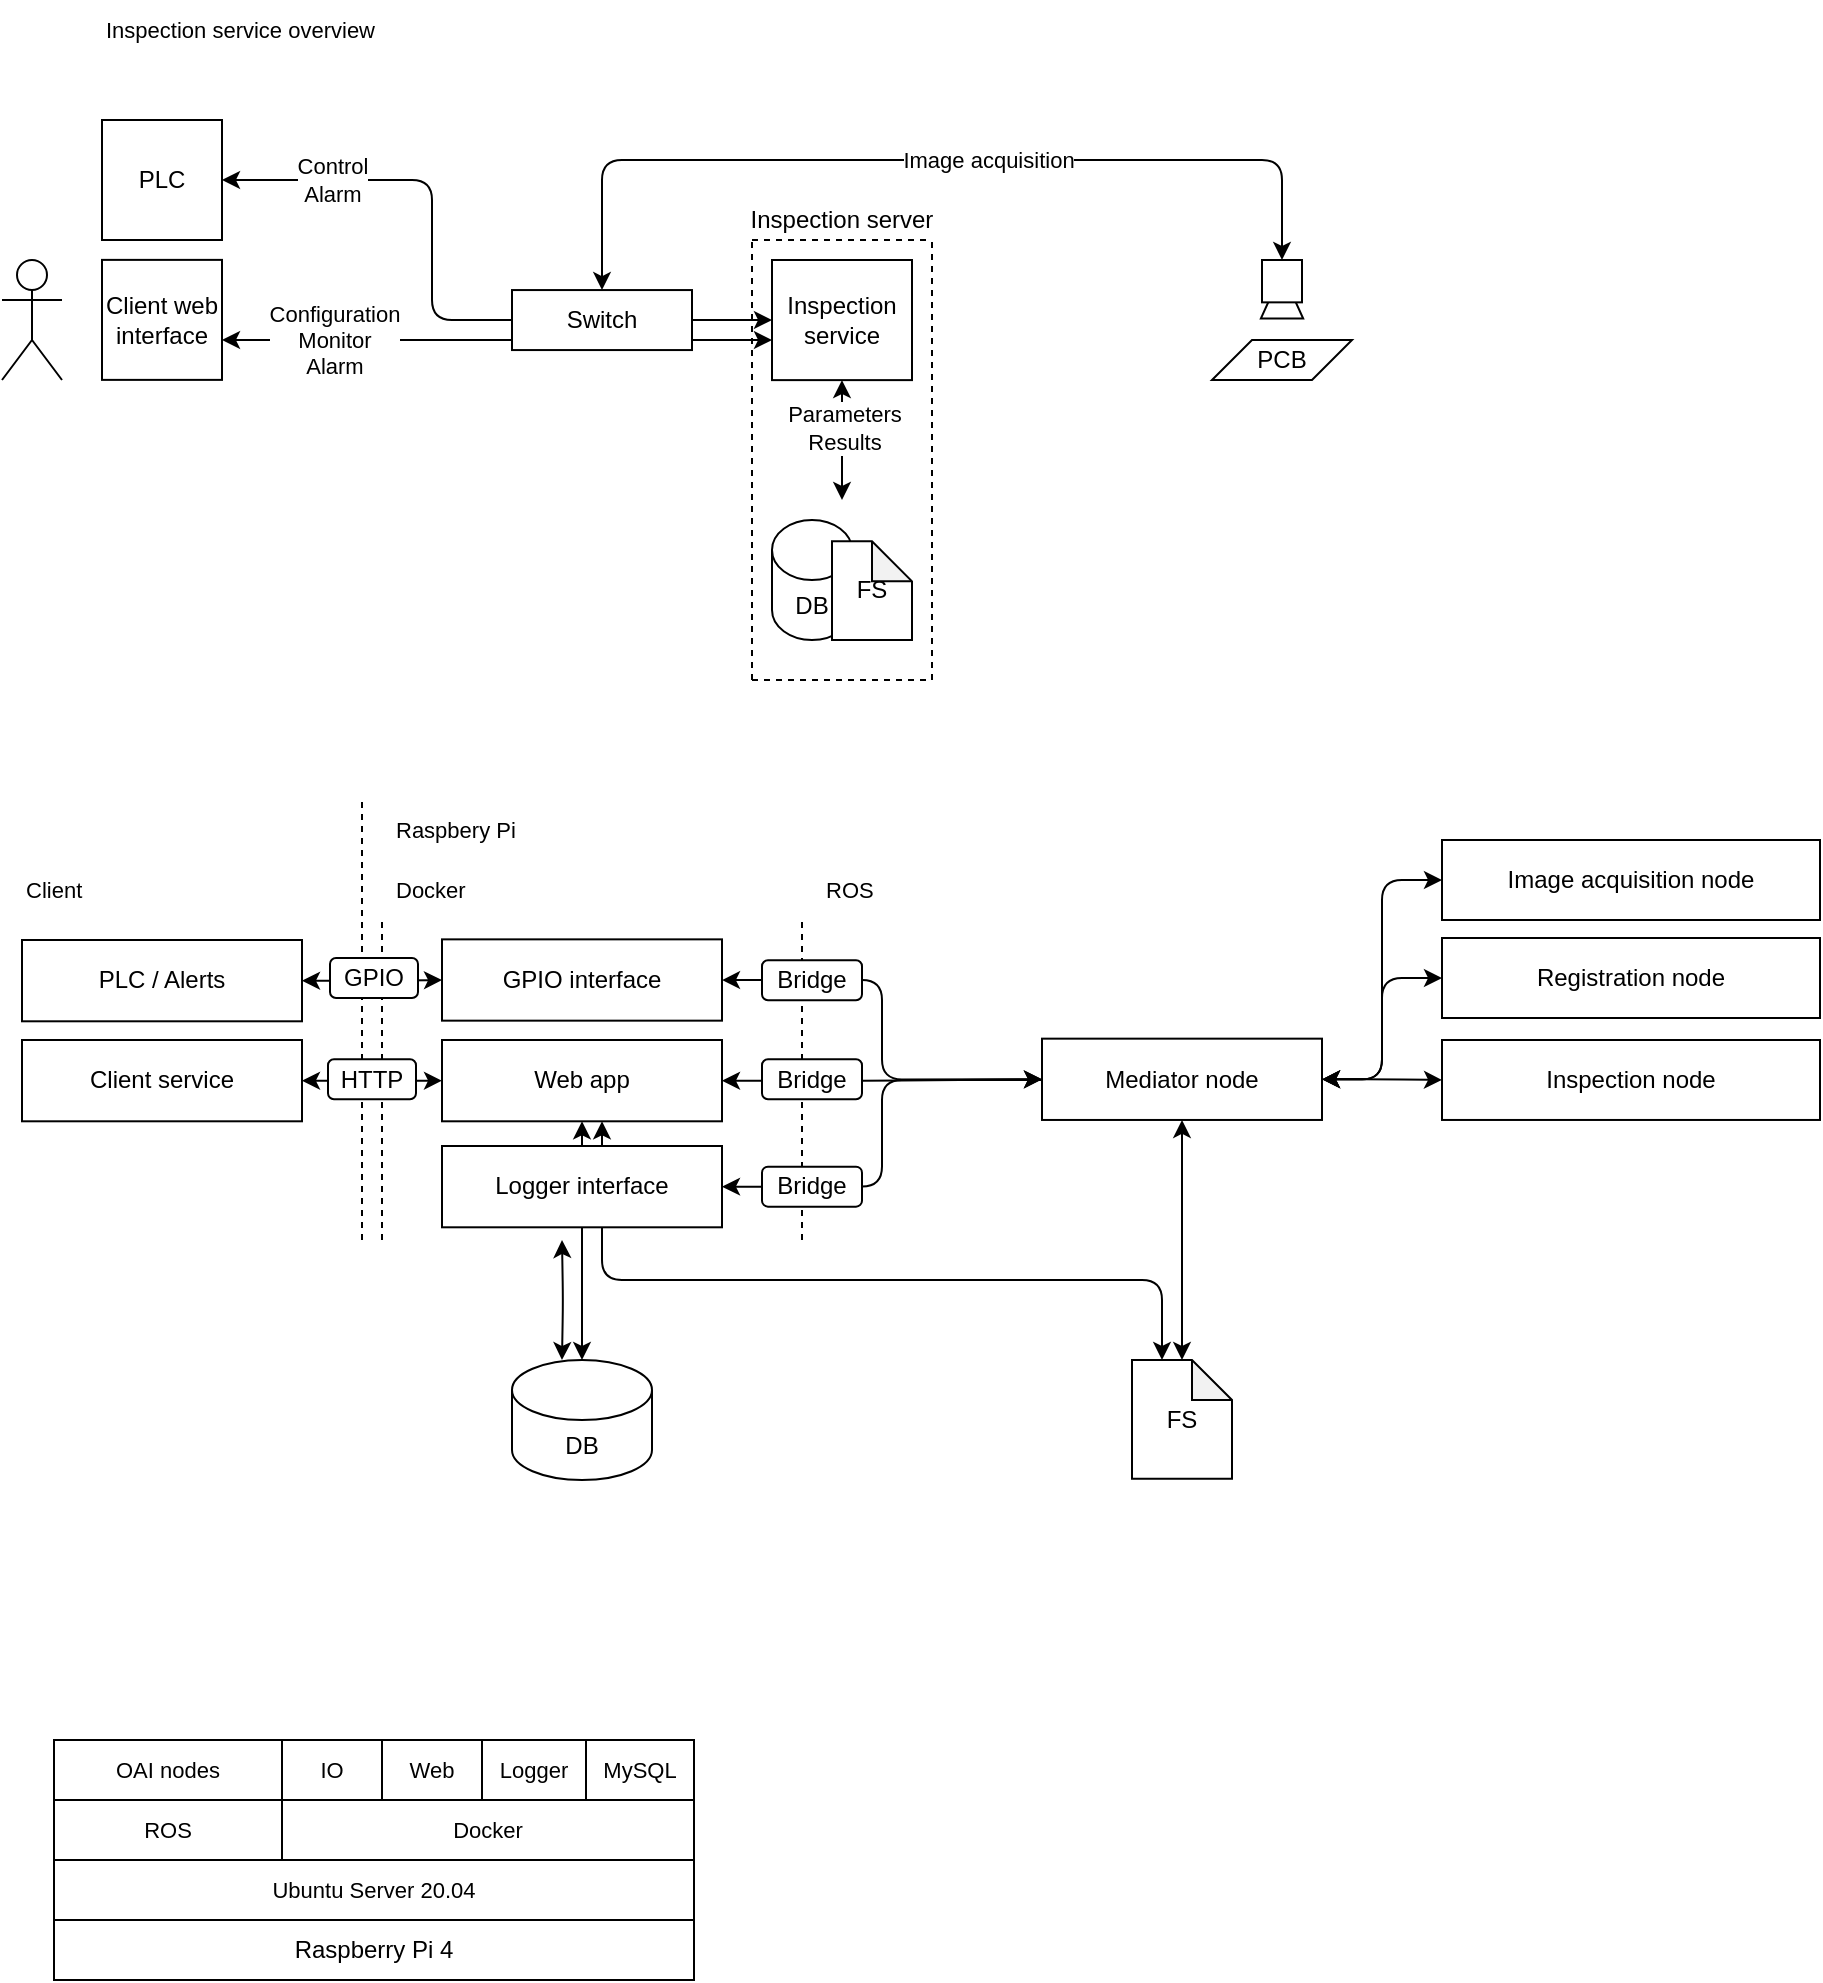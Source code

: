 <mxfile>
    <diagram id="yl8E5fSv0jWC8EZneL4l" name="System architecture overview">
        <mxGraphModel dx="933" dy="1392" grid="1" gridSize="10" guides="1" tooltips="1" connect="1" arrows="1" fold="1" page="0" pageScale="1" pageWidth="850" pageHeight="1100" math="0" shadow="0">
            <root>
                <mxCell id="0"/>
                <mxCell id="1" parent="0"/>
                <mxCell id="78" value="" style="endArrow=none;dashed=1;html=1;fontSize=11;fillColor=default;jumpStyle=none;" parent="1" edge="1">
                    <mxGeometry width="50" height="50" relative="1" as="geometry">
                        <mxPoint x="-100" y="440" as="sourcePoint"/>
                        <mxPoint x="-100" y="220" as="targetPoint"/>
                    </mxGeometry>
                </mxCell>
                <mxCell id="9" value="" style="shape=umlActor;verticalLabelPosition=bottom;verticalAlign=top;html=1;outlineConnect=0;" parent="1" vertex="1">
                    <mxGeometry x="-280" y="-50" width="30" height="60" as="geometry"/>
                </mxCell>
                <mxCell id="-lmOX5kZ7CI9EFdULoYk-58" value="" style="edgeStyle=orthogonalEdgeStyle;jumpStyle=none;html=1;startArrow=classic;startFill=1;fillColor=default;" parent="1" source="18" target="-lmOX5kZ7CI9EFdULoYk-52" edge="1">
                    <mxGeometry relative="1" as="geometry">
                        <Array as="points">
                            <mxPoint x="-70" y="-10"/>
                            <mxPoint x="-70" y="-10"/>
                        </Array>
                    </mxGeometry>
                </mxCell>
                <mxCell id="-lmOX5kZ7CI9EFdULoYk-59" value="Configuration&lt;br&gt;Monitor&lt;br&gt;Alarm" style="edgeLabel;html=1;align=center;verticalAlign=middle;resizable=0;points=[];" parent="-lmOX5kZ7CI9EFdULoYk-58" vertex="1" connectable="0">
                    <mxGeometry x="0.196" relative="1" as="geometry">
                        <mxPoint x="-109" as="offset"/>
                    </mxGeometry>
                </mxCell>
                <mxCell id="18" value="Client web interface" style="rounded=0;whiteSpace=wrap;html=1;fillColor=default;" parent="1" vertex="1">
                    <mxGeometry x="-230" y="-50.06" width="60" height="60" as="geometry"/>
                </mxCell>
                <mxCell id="-lmOX5kZ7CI9EFdULoYk-55" style="edgeStyle=orthogonalEdgeStyle;jumpStyle=none;html=1;entryX=0.5;entryY=0;entryDx=0;entryDy=0;startArrow=classic;startFill=1;fillColor=default;exitX=0.5;exitY=0;exitDx=0;exitDy=0;" parent="1" source="pd1PmEOplvMp6sFA0k96-81" target="12" edge="1">
                    <mxGeometry relative="1" as="geometry">
                        <Array as="points">
                            <mxPoint x="20" y="-100"/>
                            <mxPoint x="360" y="-100"/>
                        </Array>
                    </mxGeometry>
                </mxCell>
                <mxCell id="TeMj2ldiDPqFkT2z4b0s-53" value="Image acquisition" style="edgeLabel;html=1;align=center;verticalAlign=middle;resizable=0;points=[];fontSize=11;" parent="-lmOX5kZ7CI9EFdULoYk-55" vertex="1" connectable="0">
                    <mxGeometry x="-0.025" y="1" relative="1" as="geometry">
                        <mxPoint x="36" y="1" as="offset"/>
                    </mxGeometry>
                </mxCell>
                <mxCell id="-lmOX5kZ7CI9EFdULoYk-56" value="" style="edgeStyle=orthogonalEdgeStyle;jumpStyle=none;html=1;startArrow=classic;startFill=1;fillColor=default;" parent="1" source="-lmOX5kZ7CI9EFdULoYk-52" edge="1">
                    <mxGeometry relative="1" as="geometry">
                        <mxPoint x="140" y="70" as="targetPoint"/>
                    </mxGeometry>
                </mxCell>
                <mxCell id="-lmOX5kZ7CI9EFdULoYk-60" value="Parameters&lt;br&gt;Results" style="edgeLabel;html=1;align=center;verticalAlign=middle;resizable=0;points=[];" parent="-lmOX5kZ7CI9EFdULoYk-56" vertex="1" connectable="0">
                    <mxGeometry x="0.212" y="1" relative="1" as="geometry">
                        <mxPoint x="-1" y="-12" as="offset"/>
                    </mxGeometry>
                </mxCell>
                <mxCell id="-lmOX5kZ7CI9EFdULoYk-52" value="Inspection service" style="rounded=0;whiteSpace=wrap;html=1;fillColor=default;" parent="1" vertex="1">
                    <mxGeometry x="105" y="-50" width="70" height="60.06" as="geometry"/>
                </mxCell>
                <mxCell id="10" value="DB" style="shape=cylinder3;whiteSpace=wrap;html=1;boundedLbl=1;backgroundOutline=1;size=15;" parent="1" vertex="1">
                    <mxGeometry x="105" y="80" width="40" height="60" as="geometry"/>
                </mxCell>
                <mxCell id="33" value="" style="group" parent="1" vertex="1" connectable="0">
                    <mxGeometry x="325" y="-50" width="70" height="60" as="geometry"/>
                </mxCell>
                <mxCell id="14" value="" style="group;" parent="33" vertex="1" connectable="0">
                    <mxGeometry x="25" width="20" height="30" as="geometry"/>
                </mxCell>
                <mxCell id="13" value="" style="triangle;whiteSpace=wrap;html=1;rotation=-90;" parent="14" vertex="1">
                    <mxGeometry x="-1.667" y="7.059" width="23.333" height="21.176" as="geometry"/>
                </mxCell>
                <mxCell id="12" value="" style="rounded=0;whiteSpace=wrap;html=1;" parent="14" vertex="1">
                    <mxGeometry width="20" height="21.176" as="geometry"/>
                </mxCell>
                <mxCell id="15" value="PCB" style="shape=parallelogram;perimeter=parallelogramPerimeter;whiteSpace=wrap;html=1;fixedSize=1;" parent="33" vertex="1">
                    <mxGeometry y="40" width="70" height="20" as="geometry"/>
                </mxCell>
                <mxCell id="-lmOX5kZ7CI9EFdULoYk-63" value="" style="endArrow=none;dashed=1;html=1;fillColor=default;jumpStyle=none;" parent="1" edge="1">
                    <mxGeometry width="50" height="50" relative="1" as="geometry">
                        <mxPoint x="95" y="-60" as="sourcePoint"/>
                        <mxPoint x="185" y="-60" as="targetPoint"/>
                    </mxGeometry>
                </mxCell>
                <mxCell id="-lmOX5kZ7CI9EFdULoYk-64" value="" style="endArrow=none;dashed=1;html=1;fillColor=default;jumpStyle=none;" parent="1" edge="1">
                    <mxGeometry width="50" height="50" relative="1" as="geometry">
                        <mxPoint x="95" y="160" as="sourcePoint"/>
                        <mxPoint x="185" y="160" as="targetPoint"/>
                    </mxGeometry>
                </mxCell>
                <mxCell id="-lmOX5kZ7CI9EFdULoYk-65" value="" style="endArrow=none;dashed=1;html=1;fillColor=default;jumpStyle=none;" parent="1" edge="1">
                    <mxGeometry width="50" height="50" relative="1" as="geometry">
                        <mxPoint x="95" y="160" as="sourcePoint"/>
                        <mxPoint x="95" y="-60" as="targetPoint"/>
                    </mxGeometry>
                </mxCell>
                <mxCell id="-lmOX5kZ7CI9EFdULoYk-66" value="" style="endArrow=none;dashed=1;html=1;fillColor=default;jumpStyle=none;" parent="1" edge="1">
                    <mxGeometry width="50" height="50" relative="1" as="geometry">
                        <mxPoint x="185" y="160" as="sourcePoint"/>
                        <mxPoint x="185" y="-60" as="targetPoint"/>
                    </mxGeometry>
                </mxCell>
                <mxCell id="-lmOX5kZ7CI9EFdULoYk-67" value="Inspection server" style="text;html=1;strokeColor=none;fillColor=none;align=center;verticalAlign=middle;whiteSpace=wrap;rounded=0;" parent="1" vertex="1">
                    <mxGeometry x="90" y="-80" width="100" height="20" as="geometry"/>
                </mxCell>
                <mxCell id="TeMj2ldiDPqFkT2z4b0s-61" style="edgeStyle=orthogonalEdgeStyle;jumpStyle=none;html=1;entryX=0;entryY=0.5;entryDx=0;entryDy=0;fontSize=11;startArrow=classic;startFill=1;fillColor=default;" parent="1" source="JOnCRafrT3rsbwJGLXOO-53" target="JOnCRafrT3rsbwJGLXOO-55" edge="1">
                    <mxGeometry relative="1" as="geometry"/>
                </mxCell>
                <mxCell id="JOnCRafrT3rsbwJGLXOO-53" value="Mediator node" style="rounded=0;whiteSpace=wrap;html=1;fillColor=default;" parent="1" vertex="1">
                    <mxGeometry x="240" y="339.33" width="140" height="40.65" as="geometry"/>
                </mxCell>
                <mxCell id="JOnCRafrT3rsbwJGLXOO-55" value="Inspection node" style="rounded=0;whiteSpace=wrap;html=1;fillColor=default;" parent="1" vertex="1">
                    <mxGeometry x="440" y="340" width="189" height="39.98" as="geometry"/>
                </mxCell>
                <mxCell id="TeMj2ldiDPqFkT2z4b0s-69" style="edgeStyle=orthogonalEdgeStyle;jumpStyle=none;html=1;fontSize=11;startArrow=classic;startFill=1;fillColor=default;" parent="1" source="TeMj2ldiDPqFkT2z4b0s-54" target="TeMj2ldiDPqFkT2z4b0s-56" edge="1">
                    <mxGeometry relative="1" as="geometry">
                        <mxPoint x="-100" y="360.325" as="targetPoint"/>
                    </mxGeometry>
                </mxCell>
                <mxCell id="TeMj2ldiDPqFkT2z4b0s-54" value="Client service" style="rounded=0;whiteSpace=wrap;html=1;fillColor=default;" parent="1" vertex="1">
                    <mxGeometry x="-270" y="340" width="140" height="40.65" as="geometry"/>
                </mxCell>
                <mxCell id="TeMj2ldiDPqFkT2z4b0s-55" value="" style="endArrow=none;dashed=1;html=1;fontSize=11;fillColor=default;jumpStyle=none;" parent="1" edge="1">
                    <mxGeometry width="50" height="50" relative="1" as="geometry">
                        <mxPoint x="-90" y="440" as="sourcePoint"/>
                        <mxPoint x="-90" y="280" as="targetPoint"/>
                    </mxGeometry>
                </mxCell>
                <mxCell id="TeMj2ldiDPqFkT2z4b0s-63" value="" style="edgeStyle=orthogonalEdgeStyle;jumpStyle=none;html=1;fontSize=11;startArrow=classic;startFill=1;fillColor=default;" parent="1" source="TeMj2ldiDPqFkT2z4b0s-56" target="JOnCRafrT3rsbwJGLXOO-53" edge="1">
                    <mxGeometry relative="1" as="geometry"/>
                </mxCell>
                <mxCell id="CP2ACqBd_JAbIbpvtXG_-85" style="edgeStyle=orthogonalEdgeStyle;jumpStyle=none;jumpSize=6;html=1;entryX=0.5;entryY=0;entryDx=0;entryDy=0;entryPerimeter=0;strokeWidth=1;startArrow=classic;startFill=1;endArrow=classic;endFill=1;startSize=6;endSize=6;" parent="1" source="TeMj2ldiDPqFkT2z4b0s-56" target="63" edge="1">
                    <mxGeometry relative="1" as="geometry"/>
                </mxCell>
                <mxCell id="CP2ACqBd_JAbIbpvtXG_-88" style="edgeStyle=orthogonalEdgeStyle;jumpStyle=none;jumpSize=6;html=1;entryX=0;entryY=0;entryDx=15;entryDy=0;entryPerimeter=0;strokeWidth=1;startArrow=classic;startFill=1;endArrow=classic;endFill=1;startSize=6;endSize=6;" parent="1" source="TeMj2ldiDPqFkT2z4b0s-56" target="eo2HIONflX96XUiKf9PE-51" edge="1">
                    <mxGeometry relative="1" as="geometry">
                        <Array as="points">
                            <mxPoint x="20" y="460"/>
                            <mxPoint x="300" y="460"/>
                        </Array>
                    </mxGeometry>
                </mxCell>
                <mxCell id="TeMj2ldiDPqFkT2z4b0s-56" value="Web app" style="rounded=0;whiteSpace=wrap;html=1;fillColor=default;" parent="1" vertex="1">
                    <mxGeometry x="-60" y="340" width="140" height="40.65" as="geometry"/>
                </mxCell>
                <mxCell id="80" style="edgeStyle=orthogonalEdgeStyle;html=1;entryX=0;entryY=0.5;entryDx=0;entryDy=0;fontSize=8;startArrow=classic;startFill=1;" parent="1" source="TeMj2ldiDPqFkT2z4b0s-66" target="JOnCRafrT3rsbwJGLXOO-53" edge="1">
                    <mxGeometry relative="1" as="geometry"/>
                </mxCell>
                <mxCell id="TeMj2ldiDPqFkT2z4b0s-66" value="GPIO interface" style="rounded=0;whiteSpace=wrap;html=1;fillColor=default;" parent="1" vertex="1">
                    <mxGeometry x="-60" y="289.68" width="140" height="40.65" as="geometry"/>
                </mxCell>
                <mxCell id="TeMj2ldiDPqFkT2z4b0s-70" style="edgeStyle=orthogonalEdgeStyle;jumpStyle=none;html=1;entryX=0;entryY=0.5;entryDx=0;entryDy=0;fontSize=11;startArrow=classic;startFill=1;fillColor=default;" parent="1" source="TeMj2ldiDPqFkT2z4b0s-68" target="TeMj2ldiDPqFkT2z4b0s-66" edge="1">
                    <mxGeometry relative="1" as="geometry"/>
                </mxCell>
                <mxCell id="TeMj2ldiDPqFkT2z4b0s-68" value="PLC / Alerts" style="rounded=0;whiteSpace=wrap;html=1;fillColor=default;" parent="1" vertex="1">
                    <mxGeometry x="-270" y="290" width="140" height="40.65" as="geometry"/>
                </mxCell>
                <mxCell id="TeMj2ldiDPqFkT2z4b0s-75" style="edgeStyle=orthogonalEdgeStyle;jumpStyle=none;html=1;entryX=1;entryY=0.5;entryDx=0;entryDy=0;fontSize=11;startArrow=classic;startFill=1;fillColor=default;" parent="1" source="TeMj2ldiDPqFkT2z4b0s-73" target="JOnCRafrT3rsbwJGLXOO-53" edge="1">
                    <mxGeometry relative="1" as="geometry"/>
                </mxCell>
                <mxCell id="TeMj2ldiDPqFkT2z4b0s-73" value="Image acquisition node" style="rounded=0;whiteSpace=wrap;html=1;fillColor=default;" parent="1" vertex="1">
                    <mxGeometry x="440" y="240.0" width="189" height="40" as="geometry"/>
                </mxCell>
                <mxCell id="TeMj2ldiDPqFkT2z4b0s-79" style="edgeStyle=orthogonalEdgeStyle;jumpStyle=none;html=1;entryX=1;entryY=0.5;entryDx=0;entryDy=0;fontSize=11;startArrow=classic;startFill=1;fillColor=default;" parent="1" source="TeMj2ldiDPqFkT2z4b0s-78" target="JOnCRafrT3rsbwJGLXOO-53" edge="1">
                    <mxGeometry relative="1" as="geometry"/>
                </mxCell>
                <mxCell id="TeMj2ldiDPqFkT2z4b0s-78" value="Registration node" style="rounded=0;whiteSpace=wrap;html=1;fillColor=default;" parent="1" vertex="1">
                    <mxGeometry x="440" y="289.0" width="189" height="40" as="geometry"/>
                </mxCell>
                <mxCell id="TeMj2ldiDPqFkT2z4b0s-83" style="edgeStyle=orthogonalEdgeStyle;jumpStyle=none;html=1;entryX=0;entryY=0.5;entryDx=0;entryDy=0;fontSize=11;startArrow=none;startFill=1;fillColor=default;" parent="1" source="pd1PmEOplvMp6sFA0k96-81" target="-lmOX5kZ7CI9EFdULoYk-52" edge="1">
                    <mxGeometry relative="1" as="geometry"/>
                </mxCell>
                <mxCell id="TeMj2ldiDPqFkT2z4b0s-82" value="PLC" style="rounded=0;whiteSpace=wrap;html=1;fillColor=default;" parent="1" vertex="1">
                    <mxGeometry x="-230" y="-120" width="60" height="60" as="geometry"/>
                </mxCell>
                <mxCell id="TeMj2ldiDPqFkT2z4b0s-86" value="Client" style="text;html=1;strokeColor=none;fillColor=none;align=left;verticalAlign=middle;whiteSpace=wrap;rounded=0;fontSize=11;" parent="1" vertex="1">
                    <mxGeometry x="-270" y="250" width="170" height="30" as="geometry"/>
                </mxCell>
                <mxCell id="TeMj2ldiDPqFkT2z4b0s-87" value="Inspection service overview" style="text;html=1;strokeColor=none;fillColor=none;align=left;verticalAlign=middle;whiteSpace=wrap;rounded=0;fontSize=11;" parent="1" vertex="1">
                    <mxGeometry x="-230" y="-180" width="170" height="30" as="geometry"/>
                </mxCell>
                <mxCell id="TeMj2ldiDPqFkT2z4b0s-90" value="Docker" style="rounded=0;whiteSpace=wrap;html=1;fontSize=11;fillColor=default;" parent="1" vertex="1">
                    <mxGeometry x="-140" y="720" width="206" height="30" as="geometry"/>
                </mxCell>
                <mxCell id="TeMj2ldiDPqFkT2z4b0s-91" value="&lt;span style=&quot;font-size: 11px;&quot;&gt;Ubuntu Server 20.04&lt;/span&gt;" style="rounded=0;whiteSpace=wrap;html=1;fontSize=11;fillColor=default;" parent="1" vertex="1">
                    <mxGeometry x="-254" y="750" width="320" height="30" as="geometry"/>
                </mxCell>
                <mxCell id="TeMj2ldiDPqFkT2z4b0s-94" value="MySQL" style="rounded=0;whiteSpace=wrap;html=1;fontSize=11;fillColor=default;" parent="1" vertex="1">
                    <mxGeometry x="12" y="690" width="54" height="30" as="geometry"/>
                </mxCell>
                <mxCell id="TeMj2ldiDPqFkT2z4b0s-95" value="ROS" style="rounded=0;whiteSpace=wrap;html=1;fontSize=11;fillColor=default;" parent="1" vertex="1">
                    <mxGeometry x="-254" y="720" width="114" height="30" as="geometry"/>
                </mxCell>
                <mxCell id="59" style="edgeStyle=orthogonalEdgeStyle;html=1;entryX=0.75;entryY=1;entryDx=0;entryDy=0;startArrow=classic;startFill=1;" parent="1" source="eo2HIONflX96XUiKf9PE-51" edge="1">
                    <mxGeometry relative="1" as="geometry">
                        <mxPoint x="310" y="379.98" as="targetPoint"/>
                    </mxGeometry>
                </mxCell>
                <mxCell id="eo2HIONflX96XUiKf9PE-51" value="FS" style="shape=note;whiteSpace=wrap;html=1;backgroundOutline=1;darkOpacity=0.05;size=20;" parent="1" vertex="1">
                    <mxGeometry x="285" y="500" width="50" height="59.34" as="geometry"/>
                </mxCell>
                <mxCell id="55" value="" style="endArrow=none;dashed=1;html=1;fontSize=11;fillColor=default;jumpStyle=none;" parent="1" edge="1">
                    <mxGeometry width="50" height="50" relative="1" as="geometry">
                        <mxPoint x="120" y="440" as="sourcePoint"/>
                        <mxPoint x="120" y="280" as="targetPoint"/>
                    </mxGeometry>
                </mxCell>
                <mxCell id="56" value="Docker" style="text;html=1;strokeColor=none;fillColor=none;align=left;verticalAlign=middle;whiteSpace=wrap;rounded=0;fontSize=11;" parent="1" vertex="1">
                    <mxGeometry x="-85" y="250.0" width="170" height="30" as="geometry"/>
                </mxCell>
                <mxCell id="57" value="ROS" style="text;html=1;strokeColor=none;fillColor=none;align=left;verticalAlign=middle;whiteSpace=wrap;rounded=0;fontSize=11;" parent="1" vertex="1">
                    <mxGeometry x="130" y="250" width="170" height="30" as="geometry"/>
                </mxCell>
                <mxCell id="61" value="Bridge" style="rounded=1;whiteSpace=wrap;html=1;" parent="1" vertex="1">
                    <mxGeometry x="100" y="349.65" width="50" height="20" as="geometry"/>
                </mxCell>
                <mxCell id="63" value="DB" style="shape=cylinder3;whiteSpace=wrap;html=1;boundedLbl=1;backgroundOutline=1;size=15;" parent="1" vertex="1">
                    <mxGeometry x="-25" y="500" width="70" height="60" as="geometry"/>
                </mxCell>
                <mxCell id="65" value="OAI nodes" style="rounded=0;whiteSpace=wrap;html=1;fontSize=11;fillColor=default;" parent="1" vertex="1">
                    <mxGeometry x="-254" y="690" width="114" height="30" as="geometry"/>
                </mxCell>
                <mxCell id="67" value="IO" style="rounded=0;whiteSpace=wrap;html=1;fontSize=11;fillColor=default;" parent="1" vertex="1">
                    <mxGeometry x="-140" y="690" width="50" height="30" as="geometry"/>
                </mxCell>
                <mxCell id="68" value="Web" style="rounded=0;whiteSpace=wrap;html=1;fontSize=11;fillColor=default;" parent="1" vertex="1">
                    <mxGeometry x="-90" y="690" width="50" height="30" as="geometry"/>
                </mxCell>
                <mxCell id="70" value="GPIO" style="rounded=1;whiteSpace=wrap;html=1;" parent="1" vertex="1">
                    <mxGeometry x="-116" y="299" width="44" height="20" as="geometry"/>
                </mxCell>
                <mxCell id="73" value="HTTP" style="rounded=1;whiteSpace=wrap;html=1;" parent="1" vertex="1">
                    <mxGeometry x="-117" y="349.65" width="44" height="20" as="geometry"/>
                </mxCell>
                <mxCell id="74" value="Raspberry Pi 4" style="rounded=0;whiteSpace=wrap;html=1;" parent="1" vertex="1">
                    <mxGeometry x="-254" y="780" width="320" height="30" as="geometry"/>
                </mxCell>
                <mxCell id="76" value="Bridge" style="rounded=1;whiteSpace=wrap;html=1;" parent="1" vertex="1">
                    <mxGeometry x="100" y="300.16" width="50" height="20" as="geometry"/>
                </mxCell>
                <mxCell id="79" value="Raspbery Pi" style="text;html=1;strokeColor=none;fillColor=none;align=left;verticalAlign=middle;whiteSpace=wrap;rounded=0;fontSize=11;" parent="1" vertex="1">
                    <mxGeometry x="-85" y="220" width="170" height="30" as="geometry"/>
                </mxCell>
                <mxCell id="8-pr1Ah0HpMjDmdw1Q9Z-81" value="FS" style="shape=note;whiteSpace=wrap;html=1;backgroundOutline=1;darkOpacity=0.05;size=20;" parent="1" vertex="1">
                    <mxGeometry x="135" y="90.66" width="40" height="49.34" as="geometry"/>
                </mxCell>
                <mxCell id="pd1PmEOplvMp6sFA0k96-82" value="" style="edgeStyle=orthogonalEdgeStyle;jumpStyle=none;html=1;entryX=0;entryY=0.5;entryDx=0;entryDy=0;fontSize=11;startArrow=classic;startFill=1;fillColor=default;endArrow=none;" parent="1" source="TeMj2ldiDPqFkT2z4b0s-82" target="pd1PmEOplvMp6sFA0k96-81" edge="1">
                    <mxGeometry relative="1" as="geometry">
                        <mxPoint x="-170" y="-90" as="sourcePoint"/>
                        <mxPoint x="105" y="-19.97" as="targetPoint"/>
                        <Array as="points">
                            <mxPoint x="-65" y="-90"/>
                            <mxPoint x="-65" y="-20"/>
                        </Array>
                    </mxGeometry>
                </mxCell>
                <mxCell id="pd1PmEOplvMp6sFA0k96-83" value="Control&lt;br&gt;Alarm" style="edgeLabel;html=1;align=center;verticalAlign=middle;resizable=0;points=[];fontSize=11;" parent="pd1PmEOplvMp6sFA0k96-82" vertex="1" connectable="0">
                    <mxGeometry x="-0.686" relative="1" as="geometry">
                        <mxPoint x="21" as="offset"/>
                    </mxGeometry>
                </mxCell>
                <mxCell id="pd1PmEOplvMp6sFA0k96-81" value="Switch" style="rounded=0;whiteSpace=wrap;html=1;strokeColor=default;" parent="1" vertex="1">
                    <mxGeometry x="-25" y="-34.97" width="90" height="30" as="geometry"/>
                </mxCell>
                <mxCell id="CP2ACqBd_JAbIbpvtXG_-82" style="edgeStyle=orthogonalEdgeStyle;jumpStyle=none;jumpSize=6;html=1;strokeWidth=1;startArrow=classic;startFill=1;endArrow=none;endFill=0;startSize=6;endSize=12;exitX=1;exitY=0.5;exitDx=0;exitDy=0;" parent="1" source="CP2ACqBd_JAbIbpvtXG_-81" edge="1">
                    <mxGeometry relative="1" as="geometry">
                        <mxPoint x="240" y="360" as="targetPoint"/>
                        <Array as="points">
                            <mxPoint x="160" y="413"/>
                            <mxPoint x="160" y="360"/>
                        </Array>
                    </mxGeometry>
                </mxCell>
                <mxCell id="CP2ACqBd_JAbIbpvtXG_-87" style="edgeStyle=orthogonalEdgeStyle;jumpStyle=none;jumpSize=6;html=1;entryX=0.357;entryY=0;entryDx=0;entryDy=0;entryPerimeter=0;strokeWidth=1;startArrow=classic;startFill=1;endArrow=classic;endFill=1;startSize=6;endSize=6;" parent="1" target="63" edge="1">
                    <mxGeometry relative="1" as="geometry">
                        <mxPoint y="440" as="sourcePoint"/>
                    </mxGeometry>
                </mxCell>
                <mxCell id="CP2ACqBd_JAbIbpvtXG_-81" value="Logger interface" style="rounded=0;whiteSpace=wrap;html=1;fillColor=default;" parent="1" vertex="1">
                    <mxGeometry x="-60" y="393" width="140" height="40.65" as="geometry"/>
                </mxCell>
                <mxCell id="CP2ACqBd_JAbIbpvtXG_-83" value="Bridge" style="rounded=1;whiteSpace=wrap;html=1;" parent="1" vertex="1">
                    <mxGeometry x="100" y="403.33" width="50" height="20" as="geometry"/>
                </mxCell>
                <mxCell id="a3Wm04gWQjORmBaUwelT-80" value="Logger" style="rounded=0;whiteSpace=wrap;html=1;fontSize=11;fillColor=default;" parent="1" vertex="1">
                    <mxGeometry x="-40" y="690" width="52" height="30" as="geometry"/>
                </mxCell>
            </root>
        </mxGraphModel>
    </diagram>
    <diagram id="mEzAnb-o6vaqUiyB7Uh4" name="Web application wireframe">
        <mxGraphModel dx="959" dy="992" grid="1" gridSize="10" guides="1" tooltips="1" connect="1" arrows="1" fold="1" page="0" pageScale="1" pageWidth="850" pageHeight="1100" math="0" shadow="0">
            <root>
                <mxCell id="0"/>
                <mxCell id="1" parent="0"/>
                <mxCell id="a9JeF39u8a13Q8rVM86Y-1" value="" style="rounded=0;whiteSpace=wrap;html=1;sketch=1;curveFitting=1;jiggle=2;" parent="1" vertex="1">
                    <mxGeometry x="40" y="120" width="760" height="410" as="geometry"/>
                </mxCell>
                <mxCell id="a9JeF39u8a13Q8rVM86Y-3" value="" style="rounded=0;whiteSpace=wrap;html=1;sketch=1;curveFitting=1;jiggle=2;" parent="1" vertex="1">
                    <mxGeometry x="40" y="590" width="760" height="410" as="geometry"/>
                </mxCell>
                <mxCell id="a9JeF39u8a13Q8rVM86Y-4" value="Home&amp;nbsp;&lt;span style=&quot;font-weight: 400;&quot;&gt;Main page with navigation and some statistics&lt;/span&gt;" style="text;html=1;strokeColor=none;fillColor=none;align=left;verticalAlign=middle;whiteSpace=wrap;rounded=0;fontStyle=1" parent="1" vertex="1">
                    <mxGeometry x="40" y="560" width="520" height="30" as="geometry"/>
                </mxCell>
                <mxCell id="a9JeF39u8a13Q8rVM86Y-5" value="" style="rounded=0;whiteSpace=wrap;html=1;sketch=1;curveFitting=1;jiggle=2;" parent="1" vertex="1">
                    <mxGeometry x="40" y="1070" width="760" height="410" as="geometry"/>
                </mxCell>
                <mxCell id="a9JeF39u8a13Q8rVM86Y-7" value="&lt;span style=&quot;font-weight: 700; text-align: center;&quot;&gt;Settings&lt;/span&gt;&amp;nbsp;Place to setup the system parameters (not inspection)" style="text;html=1;strokeColor=none;fillColor=none;align=left;verticalAlign=middle;whiteSpace=wrap;rounded=0;" parent="1" vertex="1">
                    <mxGeometry x="40" y="1040" width="520" height="30" as="geometry"/>
                </mxCell>
                <mxCell id="a9JeF39u8a13Q8rVM86Y-11" value="&lt;span style=&quot;font-weight: 700; text-align: center;&quot;&gt;Access&amp;nbsp;&lt;/span&gt;&lt;span style=&quot;text-align: center;&quot;&gt;Access&lt;/span&gt;&amp;nbsp;page&amp;nbsp;" style="text;html=1;align=left;verticalAlign=middle;whiteSpace=wrap;rounded=0;" parent="1" vertex="1">
                    <mxGeometry x="40" y="90" width="520" height="30" as="geometry"/>
                </mxCell>
                <mxCell id="a9JeF39u8a13Q8rVM86Y-12" value="" style="rounded=0;whiteSpace=wrap;html=1;fillStyle=solid;sketch=1;curveFitting=1;jiggle=2;" parent="1" vertex="1">
                    <mxGeometry x="40" y="1550" width="760" height="410" as="geometry"/>
                </mxCell>
                <mxCell id="a9JeF39u8a13Q8rVM86Y-14" value="&lt;span style=&quot;font-weight: 700; text-align: center;&quot;&gt;Devices&amp;nbsp;&lt;/span&gt;Place to setup camera connections" style="text;html=1;strokeColor=none;fillColor=none;align=left;verticalAlign=middle;whiteSpace=wrap;rounded=0;" parent="1" vertex="1">
                    <mxGeometry x="40" y="1520" width="520" height="30" as="geometry"/>
                </mxCell>
                <mxCell id="a9JeF39u8a13Q8rVM86Y-16" value="&lt;span style=&quot;font-weight: 700; text-align: center;&quot;&gt;Inspection profile&lt;/span&gt;&amp;nbsp;Place to setup inspection flow" style="text;html=1;strokeColor=none;fillColor=none;align=left;verticalAlign=middle;whiteSpace=wrap;rounded=0;" parent="1" vertex="1">
                    <mxGeometry x="40" y="2000" width="520" height="30" as="geometry"/>
                </mxCell>
                <mxCell id="a9JeF39u8a13Q8rVM86Y-17" value="" style="rounded=0;whiteSpace=wrap;html=1;sketch=1;curveFitting=1;jiggle=2;" parent="1" vertex="1">
                    <mxGeometry x="40" y="2030" width="760" height="580" as="geometry"/>
                </mxCell>
                <mxCell id="a9JeF39u8a13Q8rVM86Y-25" value="/access" style="text;html=1;strokeColor=none;fillColor=none;align=right;verticalAlign=middle;whiteSpace=wrap;rounded=0;" parent="1" vertex="1">
                    <mxGeometry x="560" y="90" width="240" height="30" as="geometry"/>
                </mxCell>
                <mxCell id="a9JeF39u8a13Q8rVM86Y-28" value="" style="rounded=0;whiteSpace=wrap;html=1;fillColor=#cdeb8b;strokeColor=#36393d;sketch=1;curveFitting=1;jiggle=2;" parent="1" vertex="1">
                    <mxGeometry x="40" y="590" width="760" height="30" as="geometry"/>
                </mxCell>
                <mxCell id="a9JeF39u8a13Q8rVM86Y-39" value="Settings" style="text;html=1;strokeColor=none;fillColor=none;align=center;verticalAlign=middle;whiteSpace=wrap;rounded=0;fontStyle=1;sketch=1;curveFitting=1;jiggle=2;" parent="1" vertex="1">
                    <mxGeometry x="220" y="590" width="80" height="30" as="geometry"/>
                </mxCell>
                <mxCell id="a9JeF39u8a13Q8rVM86Y-40" value="Devices" style="text;html=1;strokeColor=none;fillColor=none;align=center;verticalAlign=middle;whiteSpace=wrap;rounded=0;fontStyle=1;sketch=1;curveFitting=1;jiggle=2;" parent="1" vertex="1">
                    <mxGeometry x="150" y="590" width="70" height="30" as="geometry"/>
                </mxCell>
                <mxCell id="a9JeF39u8a13Q8rVM86Y-41" value="Inspection" style="text;html=1;strokeColor=none;fillColor=none;align=center;verticalAlign=middle;whiteSpace=wrap;rounded=0;fontStyle=1;sketch=1;curveFitting=1;jiggle=2;" parent="1" vertex="1">
                    <mxGeometry x="70" y="590" width="80" height="30" as="geometry"/>
                </mxCell>
                <mxCell id="a9JeF39u8a13Q8rVM86Y-43" value="" style="verticalLabelPosition=bottom;verticalAlign=top;html=1;shape=mxgraph.basic.partConcEllipse;startAngle=0.25;endAngle=0.1;arcWidth=0.5;fillColor=#cce5ff;strokeColor=#36393d;sketch=1;curveFitting=1;jiggle=2;" parent="1" vertex="1">
                    <mxGeometry x="45" y="595" width="20" height="20" as="geometry"/>
                </mxCell>
                <mxCell id="a9JeF39u8a13Q8rVM86Y-45" value="/" style="text;html=1;strokeColor=none;fillColor=none;align=right;verticalAlign=middle;whiteSpace=wrap;rounded=0;" parent="1" vertex="1">
                    <mxGeometry x="560" y="560" width="240" height="30" as="geometry"/>
                </mxCell>
                <mxCell id="a9JeF39u8a13Q8rVM86Y-47" value="&amp;nbsp; &amp;nbsp; Inspections is facing some &lt;b&gt;issues&lt;/b&gt;. Act now!&amp;nbsp;" style="rounded=1;whiteSpace=wrap;html=1;arcSize=15;shadow=1;align=left;fillColor=#ffff88;strokeColor=#36393d;sketch=1;curveFitting=1;jiggle=2;" parent="1" vertex="1">
                    <mxGeometry x="170" y="640" width="540" height="30" as="geometry"/>
                </mxCell>
                <mxCell id="a9JeF39u8a13Q8rVM86Y-48" value="" style="ellipse;whiteSpace=wrap;html=1;aspect=fixed;strokeColor=#000000;fillColor=#fff2cc;shadow=1;strokeWidth=1;gradientColor=#ffd966;" parent="1" vertex="1">
                    <mxGeometry x="770" y="598.75" width="12.5" height="12.5" as="geometry"/>
                </mxCell>
                <mxCell id="a9JeF39u8a13Q8rVM86Y-49" value="" style="rounded=1;whiteSpace=wrap;html=1;arcSize=6;shadow=1;sketch=1;curveFitting=1;jiggle=2;" parent="1" vertex="1">
                    <mxGeometry x="170" y="680" width="540" height="100" as="geometry"/>
                </mxCell>
                <mxCell id="a9JeF39u8a13Q8rVM86Y-57" value="" style="endArrow=none;html=1;fontColor=default;fillColor=#fad9d5;strokeColor=#ae4132;strokeWidth=2;sketch=1;curveFitting=1;jiggle=2;" parent="1" edge="1">
                    <mxGeometry width="50" height="50" relative="1" as="geometry">
                        <mxPoint x="235" y="740" as="sourcePoint"/>
                        <mxPoint x="615" y="740" as="targetPoint"/>
                        <Array as="points">
                            <mxPoint x="275" y="730"/>
                            <mxPoint x="335" y="750"/>
                            <mxPoint x="405" y="730"/>
                            <mxPoint x="485" y="720"/>
                            <mxPoint x="575" y="750"/>
                        </Array>
                    </mxGeometry>
                </mxCell>
                <mxCell id="a9JeF39u8a13Q8rVM86Y-58" value="" style="endArrow=classic;html=1;strokeWidth=1;fontColor=default;sketch=1;curveFitting=1;jiggle=2;" parent="1" edge="1">
                    <mxGeometry width="50" height="50" relative="1" as="geometry">
                        <mxPoint x="204.68" y="765" as="sourcePoint"/>
                        <mxPoint x="204.68" y="710" as="targetPoint"/>
                    </mxGeometry>
                </mxCell>
                <mxCell id="a9JeF39u8a13Q8rVM86Y-59" value="" style="endArrow=classic;html=1;strokeWidth=1;fontColor=default;sketch=1;curveFitting=1;jiggle=2;" parent="1" edge="1">
                    <mxGeometry width="50" height="50" relative="1" as="geometry">
                        <mxPoint x="200" y="760.23" as="sourcePoint"/>
                        <mxPoint x="640" y="760" as="targetPoint"/>
                    </mxGeometry>
                </mxCell>
                <mxCell id="a9JeF39u8a13Q8rVM86Y-60" value="" style="endArrow=none;dashed=1;html=1;strokeWidth=1;fontColor=default;fillColor=#bac8d3;strokeColor=#23445d;sketch=1;curveFitting=1;jiggle=2;" parent="1" edge="1">
                    <mxGeometry width="50" height="50" relative="1" as="geometry">
                        <mxPoint x="240" y="739.62" as="sourcePoint"/>
                        <mxPoint x="620" y="739.62" as="targetPoint"/>
                    </mxGeometry>
                </mxCell>
                <mxCell id="a9JeF39u8a13Q8rVM86Y-61" value="Trends" style="text;html=1;strokeColor=none;fillColor=none;align=center;verticalAlign=middle;whiteSpace=wrap;rounded=0;shadow=1;fontColor=default;fontStyle=1;sketch=1;curveFitting=1;jiggle=2;" parent="1" vertex="1">
                    <mxGeometry x="170" y="680" width="60" height="30" as="geometry"/>
                </mxCell>
                <mxCell id="a9JeF39u8a13Q8rVM86Y-70" value="" style="rounded=1;whiteSpace=wrap;html=1;arcSize=3;shadow=1;sketch=1;curveFitting=1;jiggle=2;" parent="1" vertex="1">
                    <mxGeometry x="460" y="790" width="250" height="180" as="geometry"/>
                </mxCell>
                <mxCell id="a9JeF39u8a13Q8rVM86Y-71" value="" style="group;sketch=1;curveFitting=1;jiggle=2;" parent="1" vertex="1" connectable="0">
                    <mxGeometry x="170" y="790" width="280" height="180" as="geometry"/>
                </mxCell>
                <mxCell id="a9JeF39u8a13Q8rVM86Y-52" value="" style="rounded=1;whiteSpace=wrap;html=1;arcSize=3;shadow=1;sketch=1;curveFitting=1;jiggle=2;" parent="a9JeF39u8a13Q8rVM86Y-71" vertex="1">
                    <mxGeometry width="280" height="180" as="geometry"/>
                </mxCell>
                <mxCell id="a9JeF39u8a13Q8rVM86Y-63" value="" style="rounded=0;whiteSpace=wrap;html=1;shadow=0;strokeColor=#36393d;fillColor=#cce5ff;sketch=1;curveFitting=1;jiggle=2;" parent="a9JeF39u8a13Q8rVM86Y-71" vertex="1">
                    <mxGeometry x="30" y="50" width="50" height="120" as="geometry"/>
                </mxCell>
                <mxCell id="a9JeF39u8a13Q8rVM86Y-65" value="" style="rounded=0;whiteSpace=wrap;html=1;shadow=0;strokeColor=#36393d;fillColor=#ffcc99;sketch=1;curveFitting=1;jiggle=2;" parent="a9JeF39u8a13Q8rVM86Y-71" vertex="1">
                    <mxGeometry x="80" y="20" width="50" height="150" as="geometry"/>
                </mxCell>
                <mxCell id="a9JeF39u8a13Q8rVM86Y-66" value="" style="rounded=0;whiteSpace=wrap;html=1;shadow=0;strokeColor=#36393d;fillColor=#cdeb8b;sketch=1;curveFitting=1;jiggle=2;" parent="a9JeF39u8a13Q8rVM86Y-71" vertex="1">
                    <mxGeometry x="130" y="120" width="50" height="50" as="geometry"/>
                </mxCell>
                <mxCell id="a9JeF39u8a13Q8rVM86Y-67" value="" style="rounded=0;whiteSpace=wrap;html=1;shadow=0;strokeColor=#36393d;fillColor=#ffcccc;sketch=1;curveFitting=1;jiggle=2;" parent="a9JeF39u8a13Q8rVM86Y-71" vertex="1">
                    <mxGeometry x="180" y="110" width="50" height="60" as="geometry"/>
                </mxCell>
                <mxCell id="a9JeF39u8a13Q8rVM86Y-68" value="Statistics" style="text;html=1;strokeColor=none;fillColor=none;align=center;verticalAlign=middle;whiteSpace=wrap;rounded=0;shadow=1;fontColor=default;fontStyle=1;sketch=1;curveFitting=1;jiggle=2;" parent="a9JeF39u8a13Q8rVM86Y-71" vertex="1">
                    <mxGeometry width="70" height="30" as="geometry"/>
                </mxCell>
                <mxCell id="a9JeF39u8a13Q8rVM86Y-80" value="Log" style="text;html=1;strokeColor=none;fillColor=none;align=center;verticalAlign=middle;whiteSpace=wrap;rounded=0;shadow=1;fontColor=default;fontStyle=1;sketch=1;curveFitting=1;jiggle=2;" parent="1" vertex="1">
                    <mxGeometry x="460" y="790" width="50" height="30" as="geometry"/>
                </mxCell>
                <mxCell id="a9JeF39u8a13Q8rVM86Y-81" value="PCB123: OK&amp;nbsp; &amp;nbsp; &amp;nbsp; &amp;nbsp; &amp;nbsp; &amp;nbsp; &amp;nbsp; &amp;nbsp; &amp;nbsp; &amp;nbsp; &amp;nbsp; &amp;nbsp; &amp;nbsp; &amp;nbsp; &amp;nbsp; &amp;nbsp; &amp;nbsp; &amp;nbsp; &amp;nbsp; &amp;nbsp; &amp;nbsp; &amp;nbsp; &amp;nbsp; &amp;nbsp; &amp;nbsp; &amp;nbsp;&amp;nbsp;&lt;u style=&quot;border-color: var(--border-color);&quot;&gt;&lt;font style=&quot;border-color: var(--border-color);&quot; color=&quot;#3333ff&quot;&gt;Details&lt;/font&gt;&lt;/u&gt;" style="text;html=1;strokeColor=default;fillColor=none;align=left;verticalAlign=middle;whiteSpace=wrap;rounded=0;shadow=0;fontSize=9;fontColor=default;sketch=1;curveFitting=1;jiggle=2;" parent="1" vertex="1">
                    <mxGeometry x="470" y="820" width="230" height="20" as="geometry"/>
                </mxCell>
                <mxCell id="a9JeF39u8a13Q8rVM86Y-83" value="PCB123: OK&amp;nbsp; &amp;nbsp; &amp;nbsp; &amp;nbsp; &amp;nbsp; &amp;nbsp; &amp;nbsp; &amp;nbsp; &amp;nbsp; &amp;nbsp; &amp;nbsp; &amp;nbsp; &amp;nbsp; &amp;nbsp; &amp;nbsp; &amp;nbsp; &amp;nbsp; &amp;nbsp; &amp;nbsp; &amp;nbsp; &amp;nbsp; &amp;nbsp; &amp;nbsp; &amp;nbsp; &amp;nbsp; &amp;nbsp;&amp;nbsp;&lt;u style=&quot;border-color: var(--border-color);&quot;&gt;&lt;font style=&quot;border-color: var(--border-color);&quot; color=&quot;#3333ff&quot;&gt;Details&lt;/font&gt;&lt;/u&gt;" style="text;html=1;strokeColor=default;fillColor=none;align=left;verticalAlign=middle;whiteSpace=wrap;rounded=0;shadow=0;fontSize=9;fontColor=default;sketch=1;curveFitting=1;jiggle=2;" parent="1" vertex="1">
                    <mxGeometry x="470" y="840" width="230" height="20" as="geometry"/>
                </mxCell>
                <mxCell id="a9JeF39u8a13Q8rVM86Y-84" value="PCB321: NOK (missing component).&amp;nbsp; &amp;nbsp; &amp;nbsp; &amp;nbsp; &amp;nbsp; &amp;nbsp; &amp;nbsp;&amp;nbsp;&lt;u&gt;&lt;font color=&quot;#3333ff&quot;&gt;Details&lt;/font&gt;&lt;/u&gt;" style="text;html=1;strokeColor=#36393d;fillColor=#ffcccc;align=left;verticalAlign=middle;whiteSpace=wrap;rounded=0;shadow=0;fontSize=9;sketch=1;curveFitting=1;jiggle=2;" parent="1" vertex="1">
                    <mxGeometry x="470" y="860" width="230" height="20" as="geometry"/>
                </mxCell>
                <mxCell id="a9JeF39u8a13Q8rVM86Y-85" value="PCB123: OK&amp;nbsp; &amp;nbsp; &amp;nbsp; &amp;nbsp; &amp;nbsp; &amp;nbsp; &amp;nbsp; &amp;nbsp; &amp;nbsp; &amp;nbsp; &amp;nbsp; &amp;nbsp; &amp;nbsp; &amp;nbsp; &amp;nbsp; &amp;nbsp; &amp;nbsp; &amp;nbsp; &amp;nbsp; &amp;nbsp; &amp;nbsp; &amp;nbsp; &amp;nbsp; &amp;nbsp; &amp;nbsp; &amp;nbsp; &lt;u style=&quot;border-color: var(--border-color);&quot;&gt;&lt;font style=&quot;border-color: var(--border-color);&quot; color=&quot;#3333ff&quot;&gt;Details&lt;/font&gt;&lt;/u&gt;" style="text;html=1;strokeColor=default;fillColor=none;align=left;verticalAlign=middle;whiteSpace=wrap;rounded=0;shadow=0;fontSize=9;fontColor=default;sketch=1;curveFitting=1;jiggle=2;" parent="1" vertex="1">
                    <mxGeometry x="470" y="880" width="230" height="20" as="geometry"/>
                </mxCell>
                <mxCell id="a9JeF39u8a13Q8rVM86Y-86" value="" style="text;html=1;strokeColor=default;fillColor=none;align=left;verticalAlign=middle;whiteSpace=wrap;rounded=0;shadow=0;fontSize=9;fontColor=default;sketch=1;curveFitting=1;jiggle=2;" parent="1" vertex="1">
                    <mxGeometry x="470" y="900" width="230" height="20" as="geometry"/>
                </mxCell>
                <mxCell id="a9JeF39u8a13Q8rVM86Y-87" value="" style="text;html=1;strokeColor=default;fillColor=none;align=left;verticalAlign=middle;whiteSpace=wrap;rounded=0;shadow=0;fontSize=9;fontColor=default;sketch=1;curveFitting=1;jiggle=2;" parent="1" vertex="1">
                    <mxGeometry x="470" y="920" width="230" height="20" as="geometry"/>
                </mxCell>
                <mxCell id="a9JeF39u8a13Q8rVM86Y-88" value="" style="text;html=1;strokeColor=default;fillColor=none;align=left;verticalAlign=middle;whiteSpace=wrap;rounded=0;shadow=0;fontSize=9;fontColor=default;sketch=1;curveFitting=1;jiggle=2;" parent="1" vertex="1">
                    <mxGeometry x="470" y="940" width="230" height="20" as="geometry"/>
                </mxCell>
                <mxCell id="a9JeF39u8a13Q8rVM86Y-89" value="" style="rounded=1;whiteSpace=wrap;html=1;shadow=0;fontSize=9;sketch=1;curveFitting=1;jiggle=2;" parent="1" vertex="1">
                    <mxGeometry x="690" y="820" width="10" height="140" as="geometry"/>
                </mxCell>
                <mxCell id="a9JeF39u8a13Q8rVM86Y-90" value="" style="rounded=1;whiteSpace=wrap;html=1;shadow=0;fontSize=9;arcSize=50;fillColor=#eeeeee;strokeColor=#36393d;sketch=1;curveFitting=1;jiggle=2;" parent="1" vertex="1">
                    <mxGeometry x="690" y="848" width="10" height="20" as="geometry"/>
                </mxCell>
                <mxCell id="a9JeF39u8a13Q8rVM86Y-91" value="Online" style="ellipse;whiteSpace=wrap;html=1;aspect=fixed;rounded=1;shadow=0;strokeColor=#36393d;fontSize=9;fillColor=#cdeb8b;" parent="1" vertex="1">
                    <mxGeometry x="849.38" y="690" width="50" height="50" as="geometry"/>
                </mxCell>
                <mxCell id="a9JeF39u8a13Q8rVM86Y-94" value="Offline" style="ellipse;whiteSpace=wrap;html=1;aspect=fixed;rounded=1;shadow=0;strokeColor=#36393d;fontSize=9;fillColor=#ffcccc;" parent="1" vertex="1">
                    <mxGeometry x="850.63" y="730" width="50" height="50" as="geometry"/>
                </mxCell>
                <mxCell id="a9JeF39u8a13Q8rVM86Y-97" style="edgeStyle=orthogonalEdgeStyle;html=1;entryX=0.5;entryY=1;entryDx=0;entryDy=0;strokeWidth=1;fontSize=9;fontColor=#000000;" parent="1" source="a9JeF39u8a13Q8rVM86Y-95" target="a9JeF39u8a13Q8rVM86Y-48" edge="1">
                    <mxGeometry relative="1" as="geometry"/>
                </mxCell>
                <mxCell id="a9JeF39u8a13Q8rVM86Y-95" value="&lt;b&gt;Inspection statuses&lt;/b&gt;" style="text;html=1;strokeColor=default;fillColor=none;align=center;verticalAlign=middle;whiteSpace=wrap;rounded=0;shadow=0;fontSize=9;fontColor=#000000;dashed=1;" parent="1" vertex="1">
                    <mxGeometry x="830.63" y="651.25" width="88.75" height="30" as="geometry"/>
                </mxCell>
                <mxCell id="a9JeF39u8a13Q8rVM86Y-102" style="edgeStyle=orthogonalEdgeStyle;html=1;strokeWidth=1;fontSize=9;fontColor=#000000;exitX=0;exitY=0.5;exitDx=0;exitDy=0;" parent="1" source="a9JeF39u8a13Q8rVM86Y-104" target="a9JeF39u8a13Q8rVM86Y-70" edge="1">
                    <mxGeometry relative="1" as="geometry"/>
                </mxCell>
                <mxCell id="a9JeF39u8a13Q8rVM86Y-101" value="&lt;b&gt;Statistics&amp;nbsp; tile&lt;br&gt;&lt;/b&gt;Show inspection error&amp;nbsp; distribution" style="text;html=1;strokeColor=default;fillColor=none;align=center;verticalAlign=middle;whiteSpace=wrap;rounded=0;shadow=0;fontSize=9;fontColor=#000000;dashed=1;" parent="1" vertex="1">
                    <mxGeometry x="830" y="950" width="100" height="50" as="geometry"/>
                </mxCell>
                <mxCell id="a9JeF39u8a13Q8rVM86Y-105" style="edgeStyle=orthogonalEdgeStyle;html=1;strokeWidth=1;fontSize=9;fontColor=#000000;exitX=0.004;exitY=0.787;exitDx=0;exitDy=0;exitPerimeter=0;" parent="1" source="a9JeF39u8a13Q8rVM86Y-101" edge="1">
                    <mxGeometry relative="1" as="geometry">
                        <mxPoint x="310" y="970" as="targetPoint"/>
                        <Array as="points">
                            <mxPoint x="310" y="989"/>
                        </Array>
                    </mxGeometry>
                </mxCell>
                <mxCell id="a9JeF39u8a13Q8rVM86Y-104" value="&lt;b&gt;Log tile&lt;br&gt;&lt;/b&gt;Show processed PCBs with detail links" style="text;html=1;strokeColor=default;fillColor=none;align=center;verticalAlign=middle;whiteSpace=wrap;rounded=0;shadow=0;fontSize=9;fontColor=#000000;dashed=1;" parent="1" vertex="1">
                    <mxGeometry x="830" y="900" width="100" height="40" as="geometry"/>
                </mxCell>
                <mxCell id="a9JeF39u8a13Q8rVM86Y-107" style="edgeStyle=orthogonalEdgeStyle;html=1;entryX=1;entryY=0.5;entryDx=0;entryDy=0;strokeWidth=1;fontSize=9;fontColor=#000000;" parent="1" source="a9JeF39u8a13Q8rVM86Y-106" target="a9JeF39u8a13Q8rVM86Y-49" edge="1">
                    <mxGeometry relative="1" as="geometry"/>
                </mxCell>
                <mxCell id="a9JeF39u8a13Q8rVM86Y-106" value="&lt;b&gt;Trends tile&lt;br&gt;&lt;/b&gt;Show ok/nok history data" style="text;html=1;strokeColor=default;fillColor=none;align=center;verticalAlign=middle;whiteSpace=wrap;rounded=0;shadow=0;fontSize=9;fontColor=#000000;dashed=1;" parent="1" vertex="1">
                    <mxGeometry x="830" y="840" width="100" height="50" as="geometry"/>
                </mxCell>
                <mxCell id="a9JeF39u8a13Q8rVM86Y-109" value="&lt;b&gt;Detail page&lt;/b&gt; Contains more info about tested item" style="text;html=1;strokeColor=none;fillColor=none;align=left;verticalAlign=middle;whiteSpace=wrap;rounded=0;" parent="1" vertex="1">
                    <mxGeometry x="40" y="4070" width="520" height="30" as="geometry"/>
                </mxCell>
                <mxCell id="a9JeF39u8a13Q8rVM86Y-110" value="/inspection/item/xxx/details" style="text;html=1;strokeColor=none;fillColor=none;align=right;verticalAlign=middle;whiteSpace=wrap;rounded=0;" parent="1" vertex="1">
                    <mxGeometry x="560" y="4070" width="240" height="30" as="geometry"/>
                </mxCell>
                <mxCell id="a9JeF39u8a13Q8rVM86Y-113" value="" style="rounded=0;whiteSpace=wrap;html=1;fillColor=#cdeb8b;strokeColor=#36393d;sketch=1;curveFitting=1;jiggle=2;" parent="1" vertex="1">
                    <mxGeometry x="40" y="1070" width="760" height="30" as="geometry"/>
                </mxCell>
                <mxCell id="a9JeF39u8a13Q8rVM86Y-115" value="Logout" style="text;html=1;strokeColor=none;fillColor=none;align=center;verticalAlign=middle;whiteSpace=wrap;rounded=0;fontStyle=1;sketch=1;curveFitting=1;jiggle=2;" parent="1" vertex="1">
                    <mxGeometry x="692.5" y="590" width="70" height="30" as="geometry"/>
                </mxCell>
                <mxCell id="a9JeF39u8a13Q8rVM86Y-127" value="" style="rounded=1;whiteSpace=wrap;html=1;shadow=1;fontSize=9;arcSize=9;sketch=1;curveFitting=1;jiggle=2;" parent="1" vertex="1">
                    <mxGeometry x="322.5" y="230" width="195" height="130" as="geometry"/>
                </mxCell>
                <mxCell id="a9JeF39u8a13Q8rVM86Y-129" value="Enter credentials" style="text;html=1;strokeColor=none;fillColor=none;align=left;verticalAlign=middle;whiteSpace=wrap;rounded=0;shadow=1;fontSize=12;fontColor=#000000;fontStyle=1;sketch=1;curveFitting=1;jiggle=2;" parent="1" vertex="1">
                    <mxGeometry x="330" y="240" width="110" height="30" as="geometry"/>
                </mxCell>
                <mxCell id="a9JeF39u8a13Q8rVM86Y-131" value="&lt;span style=&quot;font-weight: normal;&quot;&gt;&lt;font color=&quot;#4d4d4d&quot;&gt;&amp;nbsp; &amp;nbsp;Password&lt;/font&gt;&lt;/span&gt;" style="text;html=1;align=left;verticalAlign=middle;whiteSpace=wrap;rounded=1;shadow=0;fontSize=12;fontStyle=1;labelBorderColor=none;strokeColor=default;sketch=1;curveFitting=1;jiggle=2;" parent="1" vertex="1">
                    <mxGeometry x="331.88" y="280" width="180" height="30" as="geometry"/>
                </mxCell>
                <mxCell id="a9JeF39u8a13Q8rVM86Y-132" value="&lt;font color=&quot;#000000&quot;&gt;Continue&lt;/font&gt;" style="rounded=1;whiteSpace=wrap;html=1;shadow=0;labelBorderColor=none;sketch=1;strokeColor=#36393d;fontSize=12;fillColor=#cce5ff;glass=0;curveFitting=1;jiggle=2;" parent="1" vertex="1">
                    <mxGeometry x="333.75" y="320" width="176.25" height="20" as="geometry"/>
                </mxCell>
                <mxCell id="a9JeF39u8a13Q8rVM86Y-135" value="&lt;b style=&quot;font-size: 10px;&quot;&gt;Profile&lt;/b&gt;" style="text;html=1;strokeColor=none;fillColor=none;align=left;verticalAlign=middle;whiteSpace=wrap;rounded=0;shadow=1;glass=0;labelBorderColor=none;sketch=1;fontSize=10;fontColor=#000000;" parent="1" vertex="1">
                    <mxGeometry x="170" y="1160" width="540" height="20" as="geometry"/>
                </mxCell>
                <mxCell id="a9JeF39u8a13Q8rVM86Y-136" value="&lt;font style=&quot;font-size: 10px;&quot;&gt;Admin password&lt;/font&gt;" style="text;html=1;strokeColor=none;fillColor=none;align=left;verticalAlign=middle;whiteSpace=wrap;rounded=0;shadow=1;glass=0;labelBorderColor=none;sketch=1;fontSize=12;fontColor=#000000;" parent="1" vertex="1">
                    <mxGeometry x="170" y="1180" width="540" height="20" as="geometry"/>
                </mxCell>
                <mxCell id="a9JeF39u8a13Q8rVM86Y-137" value="&lt;font style=&quot;font-size: 10px;&quot;&gt;Inspection fail action&lt;/font&gt;" style="text;html=1;strokeColor=none;fillColor=none;align=left;verticalAlign=middle;whiteSpace=wrap;rounded=0;shadow=1;glass=0;labelBorderColor=none;sketch=1;fontSize=12;fontColor=#000000;" parent="1" vertex="1">
                    <mxGeometry x="170" y="1260" width="540" height="20" as="geometry"/>
                </mxCell>
                <mxCell id="a9JeF39u8a13Q8rVM86Y-138" value="&lt;font style=&quot;font-size: 10px;&quot;&gt;&amp;nbsp; &amp;nbsp;*****&lt;/font&gt;" style="text;html=1;strokeColor=default;fillColor=none;align=left;verticalAlign=middle;whiteSpace=wrap;rounded=0;shadow=1;glass=0;labelBorderColor=none;sketch=1;fontSize=12;fontColor=#000000;" parent="1" vertex="1">
                    <mxGeometry x="170" y="1200" width="540" height="20" as="geometry"/>
                </mxCell>
                <mxCell id="a9JeF39u8a13Q8rVM86Y-139" value="&lt;span style=&quot;font-size: 10px;&quot;&gt;&amp;nbsp; &amp;nbsp; Notify&lt;/span&gt;" style="text;html=1;strokeColor=default;fillColor=none;align=left;verticalAlign=middle;whiteSpace=wrap;rounded=0;shadow=1;glass=0;labelBorderColor=none;sketch=1;fontSize=12;fontColor=#000000;" parent="1" vertex="1">
                    <mxGeometry x="170" y="1280" width="540" height="20" as="geometry"/>
                </mxCell>
                <mxCell id="a9JeF39u8a13Q8rVM86Y-140" value="&lt;b style=&quot;font-size: 10px;&quot;&gt;General&lt;/b&gt;" style="text;html=1;strokeColor=none;fillColor=none;align=left;verticalAlign=middle;whiteSpace=wrap;rounded=0;shadow=1;glass=0;labelBorderColor=none;sketch=1;fontSize=10;fontColor=#000000;" parent="1" vertex="1">
                    <mxGeometry x="170" y="1240" width="540" height="20" as="geometry"/>
                </mxCell>
                <mxCell id="a9JeF39u8a13Q8rVM86Y-141" value="" style="triangle;whiteSpace=wrap;html=1;rounded=1;shadow=1;glass=0;labelBorderColor=none;sketch=1;fontSize=10;rotation=90;fillColor=default;" parent="1" vertex="1">
                    <mxGeometry x="690" y="1285" width="10" height="10" as="geometry"/>
                </mxCell>
                <mxCell id="a9JeF39u8a13Q8rVM86Y-142" value="Save" style="rounded=1;whiteSpace=wrap;html=1;shadow=1;glass=0;labelBorderColor=none;sketch=1;strokeColor=#36393d;fontSize=10;fillColor=#cdeb8b;" parent="1" vertex="1">
                    <mxGeometry x="640" y="1310" width="70" height="20" as="geometry"/>
                </mxCell>
                <mxCell id="a9JeF39u8a13Q8rVM86Y-143" value="Cancel" style="rounded=1;whiteSpace=wrap;html=1;shadow=1;glass=0;labelBorderColor=none;sketch=1;fontSize=10;" parent="1" vertex="1">
                    <mxGeometry x="560" y="1310" width="70" height="20" as="geometry"/>
                </mxCell>
                <mxCell id="a9JeF39u8a13Q8rVM86Y-144" value="&amp;nbsp; &amp;nbsp;Main 1 (127.0.0.1)" style="rounded=1;whiteSpace=wrap;html=1;shadow=1;glass=0;labelBorderColor=none;sketch=1;strokeColor=default;fontSize=10;fontColor=#000000;fillColor=default;arcSize=8;align=left;" parent="1" vertex="1">
                    <mxGeometry x="170" y="1786" width="350" height="30" as="geometry"/>
                </mxCell>
                <mxCell id="a9JeF39u8a13Q8rVM86Y-145" value="" style="rounded=0;whiteSpace=wrap;html=1;fillColor=#cdeb8b;strokeColor=#36393d;sketch=1;curveFitting=1;jiggle=2;" parent="1" vertex="1">
                    <mxGeometry x="40" y="1550" width="760" height="30" as="geometry"/>
                </mxCell>
                <mxCell id="a9JeF39u8a13Q8rVM86Y-146" value="&lt;b style=&quot;font-size: 12px;&quot;&gt;Settings&lt;/b&gt;" style="text;html=1;strokeColor=none;fillColor=none;align=left;verticalAlign=middle;whiteSpace=wrap;rounded=0;shadow=1;glass=0;labelBorderColor=none;sketch=1;fontSize=12;fontColor=#000000;" parent="1" vertex="1">
                    <mxGeometry x="170" y="1120" width="540" height="30" as="geometry"/>
                </mxCell>
                <mxCell id="a9JeF39u8a13Q8rVM86Y-147" value="&lt;b style=&quot;font-size: 12px;&quot;&gt;Devices&lt;/b&gt;" style="text;html=1;strokeColor=none;fillColor=none;align=left;verticalAlign=middle;whiteSpace=wrap;rounded=0;shadow=1;glass=0;labelBorderColor=none;sketch=1;fontSize=12;fontColor=#000000;" parent="1" vertex="1">
                    <mxGeometry x="170" y="1610" width="540" height="30" as="geometry"/>
                </mxCell>
                <mxCell id="a9JeF39u8a13Q8rVM86Y-151" value="" style="rounded=0;whiteSpace=wrap;html=1;shadow=1;glass=0;labelBorderColor=none;sketch=1;strokeColor=#36393d;fontSize=10;fillColor=#ffcccc;" parent="1" vertex="1">
                    <mxGeometry x="440" y="1790" width="30" height="20" as="geometry"/>
                </mxCell>
                <mxCell id="a9JeF39u8a13Q8rVM86Y-152" value="" style="rounded=0;whiteSpace=wrap;html=1;shadow=1;glass=0;labelBorderColor=none;sketch=1;strokeColor=default;fontSize=10;fontColor=#000000;fillColor=default;" parent="1" vertex="1">
                    <mxGeometry x="480" y="1790" width="30" height="20" as="geometry"/>
                </mxCell>
                <mxCell id="a9JeF39u8a13Q8rVM86Y-155" value="&lt;font style=&quot;font-size: 10px;&quot;&gt;Camera name&lt;/font&gt;" style="text;html=1;strokeColor=none;fillColor=none;align=left;verticalAlign=middle;whiteSpace=wrap;rounded=0;shadow=1;glass=0;labelBorderColor=none;sketch=1;fontSize=12;fontColor=#000000;" parent="1" vertex="1">
                    <mxGeometry x="170" y="1640" width="350" height="20" as="geometry"/>
                </mxCell>
                <mxCell id="a9JeF39u8a13Q8rVM86Y-156" value="&lt;span style=&quot;font-size: 10px;&quot;&gt;&amp;nbsp; &amp;nbsp; Main 1&lt;/span&gt;" style="text;html=1;strokeColor=default;fillColor=none;align=left;verticalAlign=middle;whiteSpace=wrap;rounded=0;shadow=1;glass=0;labelBorderColor=none;sketch=1;fontSize=12;fontColor=#000000;" parent="1" vertex="1">
                    <mxGeometry x="170" y="1660" width="350" height="20" as="geometry"/>
                </mxCell>
                <mxCell id="a9JeF39u8a13Q8rVM86Y-157" value="&lt;font style=&quot;font-size: 10px;&quot;&gt;IP address&lt;/font&gt;" style="text;html=1;strokeColor=none;fillColor=none;align=left;verticalAlign=middle;whiteSpace=wrap;rounded=0;shadow=1;glass=0;labelBorderColor=none;sketch=1;fontSize=12;fontColor=#000000;" parent="1" vertex="1">
                    <mxGeometry x="170" y="1680" width="350" height="20" as="geometry"/>
                </mxCell>
                <mxCell id="a9JeF39u8a13Q8rVM86Y-158" value="&lt;font style=&quot;font-size: 10px;&quot;&gt;&amp;nbsp; &amp;nbsp;127.0.0.1&lt;/font&gt;" style="text;html=1;strokeColor=default;fillColor=none;align=left;verticalAlign=middle;whiteSpace=wrap;rounded=0;shadow=1;glass=0;labelBorderColor=none;sketch=1;fontSize=12;fontColor=#000000;" parent="1" vertex="1">
                    <mxGeometry x="170" y="1700" width="350" height="20" as="geometry"/>
                </mxCell>
                <mxCell id="a9JeF39u8a13Q8rVM86Y-159" value="" style="rounded=1;whiteSpace=wrap;html=1;shadow=1;glass=0;labelBorderColor=none;sketch=1;strokeColor=default;fontSize=10;fontColor=#000000;fillColor=default;arcSize=8;align=left;" parent="1" vertex="1">
                    <mxGeometry x="170" y="1826" width="350" height="30" as="geometry"/>
                </mxCell>
                <mxCell id="a9JeF39u8a13Q8rVM86Y-161" value="Save" style="rounded=1;whiteSpace=wrap;html=1;shadow=1;glass=0;labelBorderColor=none;sketch=1;strokeColor=#36393d;fontSize=10;fillColor=#cdeb8b;" parent="1" vertex="1">
                    <mxGeometry x="447.5" y="1730" width="70" height="20" as="geometry"/>
                </mxCell>
                <mxCell id="a9JeF39u8a13Q8rVM86Y-162" value="Cancel" style="rounded=1;whiteSpace=wrap;html=1;shadow=1;glass=0;labelBorderColor=none;sketch=1;fontSize=10;" parent="1" vertex="1">
                    <mxGeometry x="370" y="1730" width="70" height="20" as="geometry"/>
                </mxCell>
                <mxCell id="a9JeF39u8a13Q8rVM86Y-167" value="" style="rounded=1;whiteSpace=wrap;html=1;shadow=1;glass=0;labelBorderColor=none;sketch=1;strokeColor=default;fontSize=10;fontColor=#000000;fillColor=default;arcSize=10;" parent="1" vertex="1">
                    <mxGeometry x="530" y="1660" width="190" height="140" as="geometry"/>
                </mxCell>
                <mxCell id="a9JeF39u8a13Q8rVM86Y-168" value="Picture" style="rounded=1;whiteSpace=wrap;html=1;shadow=1;glass=0;labelBorderColor=none;sketch=1;strokeColor=#36393d;fontSize=10;fillColor=#cce5ff;" parent="1" vertex="1">
                    <mxGeometry x="530" y="1810" width="190" height="30" as="geometry"/>
                </mxCell>
                <mxCell id="a9JeF39u8a13Q8rVM86Y-170" value="" style="rounded=0;whiteSpace=wrap;html=1;shadow=1;glass=0;labelBorderColor=none;sketch=1;strokeColor=#36393d;fontSize=10;fillColor=#cdeb8b;" parent="1" vertex="1">
                    <mxGeometry x="565" y="1700" width="120" height="60" as="geometry"/>
                </mxCell>
                <mxCell id="a9JeF39u8a13Q8rVM86Y-171" value="" style="rounded=0;whiteSpace=wrap;html=1;shadow=1;glass=0;labelBorderColor=none;sketch=1;strokeColor=#36393d;fontSize=10;fillColor=#cdeb8b;" parent="1" vertex="1">
                    <mxGeometry x="575" y="1710" width="35" height="10" as="geometry"/>
                </mxCell>
                <mxCell id="a9JeF39u8a13Q8rVM86Y-172" value="" style="rounded=0;whiteSpace=wrap;html=1;shadow=1;glass=0;labelBorderColor=none;sketch=1;strokeColor=#36393d;fontSize=10;fillColor=#cdeb8b;" parent="1" vertex="1">
                    <mxGeometry x="615" y="1710" width="35" height="40" as="geometry"/>
                </mxCell>
                <mxCell id="a9JeF39u8a13Q8rVM86Y-173" value="" style="rounded=0;whiteSpace=wrap;html=1;shadow=1;glass=0;labelBorderColor=none;sketch=1;strokeColor=#36393d;fontSize=10;fillColor=#cdeb8b;" parent="1" vertex="1">
                    <mxGeometry x="575" y="1725" width="35" height="25" as="geometry"/>
                </mxCell>
                <mxCell id="a9JeF39u8a13Q8rVM86Y-174" value="" style="rounded=0;whiteSpace=wrap;html=1;shadow=1;glass=0;labelBorderColor=none;sketch=1;strokeColor=#36393d;fontSize=10;fillColor=#cdeb8b;" parent="1" vertex="1">
                    <mxGeometry x="655" y="1710" width="20" height="20" as="geometry"/>
                </mxCell>
                <mxCell id="a9JeF39u8a13Q8rVM86Y-175" value="" style="ellipse;whiteSpace=wrap;html=1;aspect=fixed;rounded=1;shadow=1;glass=0;labelBorderColor=none;sketch=1;strokeColor=#36393d;fontSize=10;fillColor=#cce5ff;" parent="1" vertex="1">
                    <mxGeometry x="655" y="1730" width="20" height="20" as="geometry"/>
                </mxCell>
                <mxCell id="a9JeF39u8a13Q8rVM86Y-190" value="" style="rounded=0;whiteSpace=wrap;html=1;fillColor=#cdeb8b;strokeColor=#36393d;sketch=1;curveFitting=1;jiggle=2;" parent="1" vertex="1">
                    <mxGeometry x="40" y="2030" width="760" height="30" as="geometry"/>
                </mxCell>
                <mxCell id="a9JeF39u8a13Q8rVM86Y-181" value="" style="rounded=1;whiteSpace=wrap;html=1;shadow=1;glass=0;labelBorderColor=none;sketch=1;strokeColor=default;fontSize=10;fontColor=#000000;fillColor=default;arcSize=10;" parent="1" vertex="1">
                    <mxGeometry x="537.5" y="2145" width="190" height="140" as="geometry"/>
                </mxCell>
                <mxCell id="a9JeF39u8a13Q8rVM86Y-183" value="" style="rounded=0;whiteSpace=wrap;html=1;shadow=1;glass=0;labelBorderColor=none;sketch=1;strokeColor=#36393d;fontSize=10;fillColor=#cdeb8b;" parent="1" vertex="1">
                    <mxGeometry x="572.5" y="2185" width="120" height="60" as="geometry"/>
                </mxCell>
                <mxCell id="a9JeF39u8a13Q8rVM86Y-184" value="" style="rounded=0;whiteSpace=wrap;html=1;shadow=1;glass=0;labelBorderColor=none;sketch=1;strokeColor=#36393d;fontSize=10;fillColor=#cdeb8b;" parent="1" vertex="1">
                    <mxGeometry x="582.5" y="2195" width="35" height="10" as="geometry"/>
                </mxCell>
                <mxCell id="a9JeF39u8a13Q8rVM86Y-186" value="" style="rounded=0;whiteSpace=wrap;html=1;shadow=1;glass=0;labelBorderColor=none;sketch=1;strokeColor=#36393d;fontSize=10;fillColor=#cdeb8b;" parent="1" vertex="1">
                    <mxGeometry x="582.5" y="2210" width="35" height="25" as="geometry"/>
                </mxCell>
                <mxCell id="a9JeF39u8a13Q8rVM86Y-187" value="" style="ellipse;whiteSpace=wrap;html=1;aspect=fixed;rounded=1;shadow=1;glass=0;labelBorderColor=none;sketch=1;strokeColor=#36393d;fontSize=10;fillColor=#cce5ff;" parent="1" vertex="1">
                    <mxGeometry x="662.5" y="2215" width="20" height="20" as="geometry"/>
                </mxCell>
                <mxCell id="a9JeF39u8a13Q8rVM86Y-188" value="" style="rounded=0;whiteSpace=wrap;html=1;shadow=1;glass=0;labelBorderColor=none;sketch=1;strokeColor=#36393d;fontSize=10;fillColor=#cdeb8b;" parent="1" vertex="1">
                    <mxGeometry x="662.5" y="2195" width="20" height="20" as="geometry"/>
                </mxCell>
                <mxCell id="a9JeF39u8a13Q8rVM86Y-194" value="&lt;span style=&quot;font-size: 10px;&quot;&gt;Profile name&lt;/span&gt;" style="text;html=1;strokeColor=none;fillColor=none;align=left;verticalAlign=middle;whiteSpace=wrap;rounded=0;shadow=1;glass=0;labelBorderColor=none;sketch=1;fontSize=12;fontColor=#000000;" parent="1" vertex="1">
                    <mxGeometry x="160" y="2132.5" width="350" height="20" as="geometry"/>
                </mxCell>
                <mxCell id="a9JeF39u8a13Q8rVM86Y-195" value="&lt;span style=&quot;font-size: 10px;&quot;&gt;&amp;nbsp; &amp;nbsp; Main 1 profile&lt;/span&gt;" style="text;html=1;strokeColor=default;fillColor=none;align=left;verticalAlign=middle;whiteSpace=wrap;rounded=0;shadow=1;glass=0;labelBorderColor=none;sketch=1;fontSize=12;fontColor=#000000;" parent="1" vertex="1">
                    <mxGeometry x="160" y="2152.5" width="350" height="20" as="geometry"/>
                </mxCell>
                <mxCell id="a9JeF39u8a13Q8rVM86Y-196" value="&lt;font style=&quot;font-size: 10px;&quot;&gt;Camera&lt;/font&gt;" style="text;html=1;strokeColor=none;fillColor=none;align=left;verticalAlign=middle;whiteSpace=wrap;rounded=0;shadow=1;glass=0;labelBorderColor=none;sketch=1;fontSize=12;fontColor=#000000;" parent="1" vertex="1">
                    <mxGeometry x="160" y="2172.5" width="350" height="20" as="geometry"/>
                </mxCell>
                <mxCell id="a9JeF39u8a13Q8rVM86Y-197" value="&lt;font style=&quot;font-size: 10px;&quot;&gt;&amp;nbsp; &amp;nbsp; Main 1&lt;/font&gt;" style="text;html=1;strokeColor=default;fillColor=none;align=left;verticalAlign=middle;whiteSpace=wrap;rounded=0;shadow=1;glass=0;labelBorderColor=none;sketch=1;fontSize=12;fontColor=#000000;" parent="1" vertex="1">
                    <mxGeometry x="160" y="2192.5" width="350" height="20" as="geometry"/>
                </mxCell>
                <mxCell id="a9JeF39u8a13Q8rVM86Y-198" value="&lt;b style=&quot;font-size: 12px;&quot;&gt;Inspection profile&lt;/b&gt;" style="text;html=1;strokeColor=none;fillColor=none;align=left;verticalAlign=middle;whiteSpace=wrap;rounded=0;shadow=1;glass=0;labelBorderColor=none;sketch=1;fontSize=12;fontColor=#000000;" parent="1" vertex="1">
                    <mxGeometry x="160" y="2102.5" width="570" height="30" as="geometry"/>
                </mxCell>
                <mxCell id="a9JeF39u8a13Q8rVM86Y-199" value="Save" style="rounded=1;whiteSpace=wrap;html=1;shadow=1;glass=0;labelBorderColor=none;sketch=1;strokeColor=#36393d;fontSize=10;fillColor=#cdeb8b;" parent="1" vertex="1">
                    <mxGeometry x="440" y="2410" width="70" height="20" as="geometry"/>
                </mxCell>
                <mxCell id="a9JeF39u8a13Q8rVM86Y-200" value="Cancel" style="rounded=1;whiteSpace=wrap;html=1;shadow=1;glass=0;labelBorderColor=none;sketch=1;fontSize=10;" parent="1" vertex="1">
                    <mxGeometry x="360" y="2410" width="70" height="20" as="geometry"/>
                </mxCell>
                <mxCell id="a9JeF39u8a13Q8rVM86Y-204" value="&amp;nbsp; &amp;nbsp; &amp;nbsp; &amp;nbsp;Main profile&amp;nbsp;" style="rounded=1;whiteSpace=wrap;html=1;shadow=1;glass=0;labelBorderColor=none;sketch=1;strokeColor=default;fontSize=10;fontColor=#000000;fillColor=default;arcSize=8;align=left;" parent="1" vertex="1">
                    <mxGeometry x="160" y="2520" width="350" height="30" as="geometry"/>
                </mxCell>
                <mxCell id="a9JeF39u8a13Q8rVM86Y-205" value="Remove" style="rounded=0;whiteSpace=wrap;html=1;shadow=1;glass=0;labelBorderColor=none;sketch=1;strokeColor=#36393d;fontSize=10;fillColor=#ffcccc;" parent="1" vertex="1">
                    <mxGeometry x="457.5" y="2525" width="45" height="20" as="geometry"/>
                </mxCell>
                <mxCell id="a9JeF39u8a13Q8rVM86Y-208" value="Edit" style="rounded=0;whiteSpace=wrap;html=1;shadow=1;glass=0;labelBorderColor=none;sketch=1;strokeColor=#36393d;fontSize=10;fillColor=#cce5ff;" parent="1" vertex="1">
                    <mxGeometry x="410" y="2525" width="40" height="20" as="geometry"/>
                </mxCell>
                <mxCell id="a9JeF39u8a13Q8rVM86Y-212" value="" style="triangle;whiteSpace=wrap;html=1;rounded=1;shadow=1;glass=0;labelBorderColor=none;sketch=1;fontSize=10;rotation=90;fillColor=default;" parent="1" vertex="1">
                    <mxGeometry x="490" y="2197.5" width="10" height="10" as="geometry"/>
                </mxCell>
                <mxCell id="a9JeF39u8a13Q8rVM86Y-214" value="/inspection/profile" style="text;html=1;strokeColor=none;fillColor=none;align=right;verticalAlign=middle;whiteSpace=wrap;rounded=0;" parent="1" vertex="1">
                    <mxGeometry x="560" y="2000" width="240" height="30" as="geometry"/>
                </mxCell>
                <mxCell id="a9JeF39u8a13Q8rVM86Y-216" value="" style="rounded=1;whiteSpace=wrap;html=1;shadow=1;glass=0;labelBorderColor=none;sketch=1;strokeColor=default;fontSize=10;fontColor=#000000;fillColor=default;arcSize=8;align=left;" parent="1" vertex="1">
                    <mxGeometry x="160" y="2560" width="350" height="30" as="geometry"/>
                </mxCell>
                <mxCell id="a9JeF39u8a13Q8rVM86Y-217" value="" style="rounded=1;whiteSpace=wrap;html=1;shadow=1;glass=0;labelBorderColor=none;sketch=1;strokeColor=default;fontSize=10;fontColor=#000000;fillColor=default;arcSize=8;align=left;" parent="1" vertex="1">
                    <mxGeometry x="260" y="2302" width="250" height="95" as="geometry"/>
                </mxCell>
                <mxCell id="a9JeF39u8a13Q8rVM86Y-218" value="" style="rounded=1;whiteSpace=wrap;html=1;shadow=1;glass=0;labelBorderColor=none;sketch=1;strokeColor=#36393d;fontSize=10;fillColor=#eeeeee;arcSize=8;align=left;" parent="1" vertex="1">
                    <mxGeometry x="160" y="2302" width="90" height="65" as="geometry"/>
                </mxCell>
                <mxCell id="a9JeF39u8a13Q8rVM86Y-219" value="" style="rounded=1;whiteSpace=wrap;html=1;shadow=1;glass=0;labelBorderColor=none;sketch=1;strokeColor=#36393d;fontSize=10;fillColor=#eeeeee;arcSize=8;align=left;" parent="1" vertex="1">
                    <mxGeometry x="275" y="2312" width="90" height="65" as="geometry"/>
                </mxCell>
                <mxCell id="a9JeF39u8a13Q8rVM86Y-220" value="" style="rounded=1;whiteSpace=wrap;html=1;shadow=1;glass=0;labelBorderColor=none;sketch=1;strokeColor=#36393d;fontSize=10;fillColor=#eeeeee;arcSize=8;align=left;" parent="1" vertex="1">
                    <mxGeometry x="380" y="2312" width="90" height="65" as="geometry"/>
                </mxCell>
                <mxCell id="a9JeF39u8a13Q8rVM86Y-221" value="" style="rounded=1;whiteSpace=wrap;html=1;shadow=1;glass=0;labelBorderColor=none;sketch=1;strokeColor=#36393d;fontSize=10;fillColor=#eeeeee;arcSize=8;align=left;" parent="1" vertex="1">
                    <mxGeometry x="480" y="2312" width="30" height="65" as="geometry"/>
                </mxCell>
                <mxCell id="a9JeF39u8a13Q8rVM86Y-223" value="" style="rounded=1;whiteSpace=wrap;html=1;shadow=1;glass=0;labelBorderColor=none;sketch=1;strokeColor=#36393d;fontSize=10;fillColor=#eeeeee;arcSize=8;align=left;" parent="1" vertex="1">
                    <mxGeometry x="170" y="2313.25" width="70" height="33.75" as="geometry"/>
                </mxCell>
                <mxCell id="a9JeF39u8a13Q8rVM86Y-224" value="" style="rounded=1;whiteSpace=wrap;html=1;shadow=1;glass=0;labelBorderColor=none;sketch=1;strokeColor=#36393d;fontSize=10;fillColor=#eeeeee;arcSize=8;align=left;" parent="1" vertex="1">
                    <mxGeometry x="275" y="2312" width="70" height="47.5" as="geometry"/>
                </mxCell>
                <mxCell id="a9JeF39u8a13Q8rVM86Y-225" value="" style="rounded=1;whiteSpace=wrap;html=1;shadow=1;glass=0;labelBorderColor=none;sketch=1;strokeColor=#36393d;fontSize=10;fillColor=#eeeeee;arcSize=8;align=left;" parent="1" vertex="1">
                    <mxGeometry x="380" y="2323.25" width="70" height="47.5" as="geometry"/>
                </mxCell>
                <mxCell id="a9JeF39u8a13Q8rVM86Y-226" value="" style="rounded=1;whiteSpace=wrap;html=1;shadow=1;glass=0;labelBorderColor=none;sketch=1;strokeColor=#36393d;fontSize=10;fillColor=#eeeeee;arcSize=8;align=left;" parent="1" vertex="1">
                    <mxGeometry x="480" y="2323.25" width="30" height="47.5" as="geometry"/>
                </mxCell>
                <mxCell id="a9JeF39u8a13Q8rVM86Y-228" value="" style="ellipse;whiteSpace=wrap;html=1;aspect=fixed;rounded=1;shadow=1;glass=0;labelBorderColor=none;fillStyle=solid;strokeColor=default;fontSize=10;fontColor=#000000;fillColor=default;gradientColor=#FF6666;" parent="1" vertex="1">
                    <mxGeometry x="360" y="2308" width="10" height="10" as="geometry"/>
                </mxCell>
                <mxCell id="a9JeF39u8a13Q8rVM86Y-229" value="" style="ellipse;whiteSpace=wrap;html=1;aspect=fixed;rounded=1;shadow=1;glass=0;labelBorderColor=none;fillStyle=solid;strokeColor=default;fontSize=10;fontColor=#000000;fillColor=default;gradientColor=#FF6666;" parent="1" vertex="1">
                    <mxGeometry x="464" y="2308" width="10" height="10" as="geometry"/>
                </mxCell>
                <mxCell id="a9JeF39u8a13Q8rVM86Y-231" value="&lt;span style=&quot;font-size: 10px;&quot;&gt;Profiles&lt;/span&gt;" style="text;html=1;strokeColor=none;fillColor=none;align=left;verticalAlign=middle;whiteSpace=wrap;rounded=0;shadow=1;glass=0;labelBorderColor=none;sketch=1;fontSize=12;fontColor=#000000;fontStyle=1" parent="1" vertex="1">
                    <mxGeometry x="160" y="2500" width="350" height="20" as="geometry"/>
                </mxCell>
                <mxCell id="a9JeF39u8a13Q8rVM86Y-238" value="/settings" style="text;html=1;strokeColor=none;fillColor=none;align=right;verticalAlign=middle;whiteSpace=wrap;rounded=0;" parent="1" vertex="1">
                    <mxGeometry x="560" y="1040" width="240" height="30" as="geometry"/>
                </mxCell>
                <mxCell id="a9JeF39u8a13Q8rVM86Y-239" value="/devices" style="text;html=1;strokeColor=none;fillColor=none;align=right;verticalAlign=middle;whiteSpace=wrap;rounded=0;" parent="1" vertex="1">
                    <mxGeometry x="560" y="1520" width="240" height="30" as="geometry"/>
                </mxCell>
                <mxCell id="ghFsJ0FU52tBPLCIoiJN-2" style="edgeStyle=orthogonalEdgeStyle;html=1;entryX=1;entryY=0.5;entryDx=0;entryDy=0;" parent="1" source="ghFsJ0FU52tBPLCIoiJN-1" target="a9JeF39u8a13Q8rVM86Y-127" edge="1">
                    <mxGeometry relative="1" as="geometry"/>
                </mxCell>
                <mxCell id="ghFsJ0FU52tBPLCIoiJN-1" value="Reset password from admin account" style="text;html=1;strokeColor=default;fillColor=none;align=center;verticalAlign=middle;whiteSpace=wrap;rounded=0;dashed=1;" parent="1" vertex="1">
                    <mxGeometry x="850.63" y="397.5" width="180.62" height="30" as="geometry"/>
                </mxCell>
                <mxCell id="AI7Ih2zmxUdpgQHx682b-1" value="" style="rounded=1;whiteSpace=wrap;html=1;shadow=1;glass=0;labelBorderColor=none;sketch=1;strokeColor=#36393d;fontSize=10;fillColor=#cce5ff;" parent="1" vertex="1">
                    <mxGeometry x="692.5" y="2326" width="40" height="30" as="geometry"/>
                </mxCell>
                <mxCell id="SBihBOSh1mr0gmdu4YxD-1" value="&lt;span style=&quot;font-size: 10px;&quot;&gt;Template&lt;/span&gt;" style="text;html=1;strokeColor=none;fillColor=none;align=left;verticalAlign=middle;whiteSpace=wrap;rounded=0;shadow=1;glass=0;labelBorderColor=none;sketch=1;fontSize=12;fontColor=#000000;fontStyle=1" parent="1" vertex="1">
                    <mxGeometry x="160" y="2273" width="350" height="20" as="geometry"/>
                </mxCell>
                <mxCell id="SBihBOSh1mr0gmdu4YxD-104" value="&lt;span style=&quot;font-weight: 700; text-align: center;&quot;&gt;Inspection live&lt;/span&gt;&amp;nbsp;View inspection status" style="text;html=1;strokeColor=none;fillColor=none;align=left;verticalAlign=middle;whiteSpace=wrap;rounded=0;" parent="1" vertex="1">
                    <mxGeometry x="45" y="2670" width="520" height="30" as="geometry"/>
                </mxCell>
                <mxCell id="SBihBOSh1mr0gmdu4YxD-105" value="" style="rounded=0;whiteSpace=wrap;html=1;sketch=1;curveFitting=1;jiggle=2;" parent="1" vertex="1">
                    <mxGeometry x="45" y="2700" width="760" height="580" as="geometry"/>
                </mxCell>
                <mxCell id="SBihBOSh1mr0gmdu4YxD-106" value="" style="rounded=0;whiteSpace=wrap;html=1;fillColor=#cdeb8b;strokeColor=#36393d;sketch=1;curveFitting=1;jiggle=2;" parent="1" vertex="1">
                    <mxGeometry x="45" y="2700" width="760" height="30" as="geometry"/>
                </mxCell>
                <mxCell id="SBihBOSh1mr0gmdu4YxD-107" value="&lt;b&gt;PCB&lt;/b&gt;: PCB123&lt;br&gt;&lt;b&gt;Missing&lt;/b&gt;: YES&lt;br&gt;" style="text;html=1;strokeColor=none;fillColor=none;align=left;verticalAlign=middle;whiteSpace=wrap;rounded=0;" parent="1" vertex="1">
                    <mxGeometry x="163.75" y="2980" width="186.25" height="40" as="geometry"/>
                </mxCell>
                <mxCell id="SBihBOSh1mr0gmdu4YxD-108" value="" style="rounded=1;whiteSpace=wrap;html=1;shadow=1;glass=0;labelBorderColor=none;sketch=1;strokeColor=default;fontSize=10;fontColor=#000000;fillColor=default;arcSize=10;" parent="1" vertex="1">
                    <mxGeometry x="163.75" y="2810" width="306.25" height="157.5" as="geometry"/>
                </mxCell>
                <mxCell id="SBihBOSh1mr0gmdu4YxD-118" value="&lt;b style=&quot;font-size: 12px;&quot;&gt;Inspection&lt;/b&gt;" style="text;html=1;strokeColor=none;fillColor=none;align=left;verticalAlign=middle;whiteSpace=wrap;rounded=0;shadow=1;glass=0;labelBorderColor=none;sketch=1;fontSize=12;fontColor=#000000;" parent="1" vertex="1">
                    <mxGeometry x="165" y="2780" width="570" height="30" as="geometry"/>
                </mxCell>
                <mxCell id="SBihBOSh1mr0gmdu4YxD-128" value="&lt;b&gt;Online&amp;nbsp;&lt;/b&gt;" style="text;html=1;strokeColor=none;fillColor=none;align=right;verticalAlign=middle;whiteSpace=wrap;rounded=0;" parent="1" vertex="1">
                    <mxGeometry x="570" y="2783.75" width="172.5" height="22.5" as="geometry"/>
                </mxCell>
                <mxCell id="SBihBOSh1mr0gmdu4YxD-129" value="" style="ellipse;whiteSpace=wrap;html=1;aspect=fixed;rounded=1;shadow=1;glass=0;labelBorderColor=none;fillStyle=solid;strokeColor=#000000;fontSize=10;fillColor=#d5e8d4;gradientColor=#97d077;" parent="1" vertex="1">
                    <mxGeometry x="742.5" y="2791.25" width="7.5" height="7.5" as="geometry"/>
                </mxCell>
                <mxCell id="SBihBOSh1mr0gmdu4YxD-131" value="/inspection/live" style="text;html=1;strokeColor=none;fillColor=none;align=right;verticalAlign=middle;whiteSpace=wrap;rounded=0;" parent="1" vertex="1">
                    <mxGeometry x="565" y="2670" width="240" height="30" as="geometry"/>
                </mxCell>
                <mxCell id="SBihBOSh1mr0gmdu4YxD-145" value="" style="rounded=1;whiteSpace=wrap;html=1;arcSize=3;shadow=1;sketch=1;curveFitting=1;jiggle=2;" parent="1" vertex="1">
                    <mxGeometry x="490" y="2810" width="260" height="440" as="geometry"/>
                </mxCell>
                <mxCell id="SBihBOSh1mr0gmdu4YxD-146" value="&amp;nbsp;PCB123: OK&amp;nbsp; &amp;nbsp; &amp;nbsp; &amp;nbsp; &amp;nbsp; &amp;nbsp; &amp;nbsp; &amp;nbsp; &amp;nbsp; &amp;nbsp; &amp;nbsp; &amp;nbsp; &amp;nbsp; &amp;nbsp; &amp;nbsp; &amp;nbsp; &amp;nbsp; &amp;nbsp; &amp;nbsp; &amp;nbsp; &amp;nbsp; &amp;nbsp; &amp;nbsp; &amp;nbsp; &amp;nbsp; &amp;nbsp; &amp;nbsp; &amp;nbsp; &amp;nbsp; &amp;nbsp; &amp;nbsp; &amp;nbsp; &amp;nbsp;&amp;nbsp;&lt;u style=&quot;border-color: var(--border-color);&quot;&gt;&lt;font style=&quot;border-color: var(--border-color);&quot; color=&quot;#3333ff&quot;&gt;Details&lt;/font&gt;&lt;/u&gt;" style="text;html=1;strokeColor=default;fillColor=none;align=left;verticalAlign=middle;whiteSpace=wrap;rounded=0;shadow=0;fontSize=9;fontColor=default;sketch=1;curveFitting=1;jiggle=2;" parent="1" vertex="1">
                    <mxGeometry x="490" y="2811.25" width="260" height="20" as="geometry"/>
                </mxCell>
                <mxCell id="SBihBOSh1mr0gmdu4YxD-147" value="&amp;nbsp;PCB123: OK&amp;nbsp; &amp;nbsp; &amp;nbsp; &amp;nbsp; &amp;nbsp; &amp;nbsp; &amp;nbsp; &amp;nbsp; &amp;nbsp; &amp;nbsp; &amp;nbsp; &amp;nbsp; &amp;nbsp; &amp;nbsp; &amp;nbsp; &amp;nbsp; &amp;nbsp; &amp;nbsp; &amp;nbsp; &amp;nbsp; &amp;nbsp; &amp;nbsp; &amp;nbsp; &amp;nbsp; &amp;nbsp; &amp;nbsp; &amp;nbsp; &amp;nbsp; &amp;nbsp; &amp;nbsp; &amp;nbsp; &amp;nbsp; &amp;nbsp;&amp;nbsp;&lt;u style=&quot;border-color: var(--border-color);&quot;&gt;&lt;font style=&quot;border-color: var(--border-color);&quot; color=&quot;#3333ff&quot;&gt;Details&lt;/font&gt;&lt;/u&gt;" style="text;html=1;strokeColor=default;fillColor=none;align=left;verticalAlign=middle;whiteSpace=wrap;rounded=0;shadow=0;fontSize=9;fontColor=default;sketch=1;curveFitting=1;jiggle=2;" parent="1" vertex="1">
                    <mxGeometry x="490" y="2831.25" width="260" height="20" as="geometry"/>
                </mxCell>
                <mxCell id="SBihBOSh1mr0gmdu4YxD-148" value="&amp;nbsp;PCB321: NOK (missing component).&amp;nbsp; &amp;nbsp; &amp;nbsp; &amp;nbsp; &amp;nbsp; &amp;nbsp; &amp;nbsp; &amp;nbsp; &amp;nbsp; &amp;nbsp; &amp;nbsp; &amp;nbsp; &amp;nbsp; &amp;nbsp;&amp;nbsp;&lt;u&gt;&lt;font color=&quot;#3333ff&quot;&gt;Details&lt;/font&gt;&lt;/u&gt;" style="text;html=1;strokeColor=#36393d;fillColor=#ffcccc;align=left;verticalAlign=middle;whiteSpace=wrap;rounded=0;shadow=0;fontSize=9;sketch=1;curveFitting=1;jiggle=2;" parent="1" vertex="1">
                    <mxGeometry x="490" y="2851.25" width="260" height="20" as="geometry"/>
                </mxCell>
                <mxCell id="SBihBOSh1mr0gmdu4YxD-149" value="" style="text;html=1;strokeColor=default;fillColor=none;align=left;verticalAlign=middle;whiteSpace=wrap;rounded=0;shadow=0;fontSize=9;fontColor=default;sketch=1;curveFitting=1;jiggle=2;" parent="1" vertex="1">
                    <mxGeometry x="490" y="2872.5" width="260" height="20" as="geometry"/>
                </mxCell>
                <mxCell id="SBihBOSh1mr0gmdu4YxD-153" value="Add to templates" style="rounded=1;whiteSpace=wrap;html=1;shadow=1;glass=0;labelBorderColor=none;sketch=1;fontSize=10;" parent="1" vertex="1">
                    <mxGeometry x="537.5" y="2327" width="147.5" height="30" as="geometry"/>
                </mxCell>
                <mxCell id="SBihBOSh1mr0gmdu4YxD-157" style="edgeStyle=orthogonalEdgeStyle;html=1;entryX=1;entryY=0.5;entryDx=0;entryDy=0;startArrow=none;startFill=0;endArrow=classic;endFill=1;" parent="1" source="SBihBOSh1mr0gmdu4YxD-156" target="AI7Ih2zmxUdpgQHx682b-1" edge="1">
                    <mxGeometry relative="1" as="geometry"/>
                </mxCell>
                <mxCell id="SBihBOSh1mr0gmdu4YxD-156" value="Take picture" style="text;html=1;strokeColor=default;fillColor=none;align=center;verticalAlign=middle;whiteSpace=wrap;rounded=0;dashed=1;" parent="1" vertex="1">
                    <mxGeometry x="884.38" y="2285" width="80.62" height="35" as="geometry"/>
                </mxCell>
                <mxCell id="SBihBOSh1mr0gmdu4YxD-159" style="edgeStyle=orthogonalEdgeStyle;html=1;entryX=0.5;entryY=1;entryDx=0;entryDy=0;startArrow=none;startFill=0;endArrow=classic;endFill=1;" parent="1" source="SBihBOSh1mr0gmdu4YxD-158" target="SBihBOSh1mr0gmdu4YxD-153" edge="1">
                    <mxGeometry relative="1" as="geometry"/>
                </mxCell>
                <mxCell id="SBihBOSh1mr0gmdu4YxD-158" value="Add as new selectable template" style="text;html=1;strokeColor=default;fillColor=none;align=center;verticalAlign=middle;whiteSpace=wrap;rounded=0;dashed=1;" parent="1" vertex="1">
                    <mxGeometry x="859.38" y="2367" width="130.62" height="39" as="geometry"/>
                </mxCell>
                <mxCell id="SBihBOSh1mr0gmdu4YxD-162" value="" style="group;rotation=-15;" parent="1" vertex="1" connectable="0">
                    <mxGeometry x="256.88" y="2852.5" width="120" height="60" as="geometry"/>
                </mxCell>
                <mxCell id="SBihBOSh1mr0gmdu4YxD-109" value="" style="rounded=0;whiteSpace=wrap;html=1;shadow=1;glass=0;labelBorderColor=none;sketch=1;strokeColor=#36393d;fontSize=10;fillColor=#cdeb8b;rotation=-15;" parent="SBihBOSh1mr0gmdu4YxD-162" vertex="1">
                    <mxGeometry width="120" height="60" as="geometry"/>
                </mxCell>
                <mxCell id="SBihBOSh1mr0gmdu4YxD-110" value="" style="rounded=0;whiteSpace=wrap;html=1;shadow=1;glass=0;labelBorderColor=none;sketch=1;strokeColor=#36393d;fontSize=10;fillColor=#cdeb8b;rotation=-15;" parent="SBihBOSh1mr0gmdu4YxD-162" vertex="1">
                    <mxGeometry x="7" y="19" width="35" height="10" as="geometry"/>
                </mxCell>
                <mxCell id="SBihBOSh1mr0gmdu4YxD-111" value="" style="rounded=0;whiteSpace=wrap;html=1;shadow=1;glass=0;labelBorderColor=none;sketch=1;strokeColor=#36393d;fontSize=10;fillColor=#cdeb8b;rotation=-15;" parent="SBihBOSh1mr0gmdu4YxD-162" vertex="1">
                    <mxGeometry x="13" y="33" width="35" height="25" as="geometry"/>
                </mxCell>
                <mxCell id="SBihBOSh1mr0gmdu4YxD-112" value="" style="ellipse;whiteSpace=wrap;html=1;aspect=fixed;rounded=1;shadow=1;glass=0;labelBorderColor=none;sketch=1;strokeColor=#36393d;fontSize=10;fillColor=#cce5ff;rotation=-15;" parent="SBihBOSh1mr0gmdu4YxD-162" vertex="1">
                    <mxGeometry x="91" y="19" width="20" height="20" as="geometry"/>
                </mxCell>
                <mxCell id="SBihBOSh1mr0gmdu4YxD-113" value="" style="rounded=0;whiteSpace=wrap;html=1;shadow=1;glass=0;labelBorderColor=none;sketch=1;strokeColor=#36393d;fontSize=10;fillColor=#cdeb8b;rotation=-15;" parent="SBihBOSh1mr0gmdu4YxD-162" vertex="1">
                    <mxGeometry x="86" width="20" height="20" as="geometry"/>
                </mxCell>
                <mxCell id="SBihBOSh1mr0gmdu4YxD-163" value="" style="rounded=0;whiteSpace=wrap;html=1;dashed=1;strokeColor=default;fillColor=none;strokeWidth=2;rotation=-15;" parent="SBihBOSh1mr0gmdu4YxD-162" vertex="1">
                    <mxGeometry x="48" y="11" width="34" height="36" as="geometry"/>
                </mxCell>
                <mxCell id="SBihBOSh1mr0gmdu4YxD-165" value="" style="rounded=1;whiteSpace=wrap;html=1;shadow=1;glass=0;labelBorderColor=none;sketch=1;strokeColor=#36393d;fontSize=10;fillColor=#eeeeee;arcSize=8;align=left;" parent="1" vertex="1">
                    <mxGeometry x="162.5" y="3060" width="307.5" height="170" as="geometry"/>
                </mxCell>
                <mxCell id="SBihBOSh1mr0gmdu4YxD-169" value="" style="rounded=1;whiteSpace=wrap;html=1;shadow=1;glass=0;labelBorderColor=none;sketch=1;strokeColor=#36393d;fontSize=10;fillColor=#eeeeee;arcSize=8;align=left;" parent="1" vertex="1">
                    <mxGeometry x="242.5" y="3110.63" width="135" height="68.75" as="geometry"/>
                </mxCell>
                <mxCell id="SBihBOSh1mr0gmdu4YxD-175" value="&lt;span style=&quot;font-size: 10px;&quot;&gt;Template&lt;/span&gt;" style="text;html=1;strokeColor=none;fillColor=none;align=left;verticalAlign=middle;whiteSpace=wrap;rounded=0;shadow=1;glass=0;labelBorderColor=none;sketch=1;fontSize=12;fontColor=#000000;fontStyle=1" parent="1" vertex="1">
                    <mxGeometry x="163.75" y="3035" width="306.25" height="20" as="geometry"/>
                </mxCell>
                <mxCell id="SBihBOSh1mr0gmdu4YxD-177" value="" style="rounded=0;whiteSpace=wrap;html=1;shadow=1;glass=0;labelBorderColor=none;sketch=1;strokeColor=#36393d;fontSize=10;fillColor=#eeeeee;rotation=0;" parent="1" vertex="1">
                    <mxGeometry x="248" y="3146" width="35" height="25" as="geometry"/>
                </mxCell>
                <mxCell id="SBihBOSh1mr0gmdu4YxD-178" value="" style="rounded=0;whiteSpace=wrap;html=1;shadow=1;glass=0;labelBorderColor=none;sketch=1;strokeColor=#36393d;fontSize=10;fillColor=#eeeeee;rotation=0;" parent="1" vertex="1">
                    <mxGeometry x="248" y="3120" width="35" height="10" as="geometry"/>
                </mxCell>
                <mxCell id="SBihBOSh1mr0gmdu4YxD-181" value="" style="rounded=0;whiteSpace=wrap;html=1;shadow=1;glass=0;labelBorderColor=none;sketch=1;strokeColor=#36393d;fontSize=10;fillColor=#eeeeee;rotation=0;" parent="1" vertex="1">
                    <mxGeometry x="340" y="3120" width="20" height="20" as="geometry"/>
                </mxCell>
                <mxCell id="SBihBOSh1mr0gmdu4YxD-182" value="" style="ellipse;whiteSpace=wrap;html=1;aspect=fixed;rounded=1;shadow=1;glass=0;labelBorderColor=none;sketch=1;strokeColor=#36393d;fontSize=10;fillColor=#cce5ff;rotation=-15;" parent="1" vertex="1">
                    <mxGeometry x="340" y="3151" width="20" height="20" as="geometry"/>
                </mxCell>
                <mxCell id="SBihBOSh1mr0gmdu4YxD-184" value="" style="rounded=0;whiteSpace=wrap;html=1;shadow=1;glass=0;labelBorderColor=none;sketch=1;strokeColor=#36393d;fontSize=10;fillColor=#eeeeee;rotation=0;" parent="1" vertex="1">
                    <mxGeometry x="290" y="3125.01" width="40" height="40" as="geometry"/>
                </mxCell>
                <mxCell id="Nu2b2eAVYy5Zdr9JQeyj-2" value="Retest" style="rounded=1;whiteSpace=wrap;html=1;shadow=1;glass=0;labelBorderColor=none;sketch=1;strokeColor=#36393d;fontSize=10;fillColor=#cce5ff;" parent="1" vertex="1">
                    <mxGeometry x="360" y="2980" width="110" height="30" as="geometry"/>
                </mxCell>
                <mxCell id="qJtmNzyUeLmIpqrI89SU-27" value="" style="rounded=0;whiteSpace=wrap;html=1;sketch=1;curveFitting=1;jiggle=2;" parent="1" vertex="1">
                    <mxGeometry x="45" y="4100" width="760" height="380" as="geometry"/>
                </mxCell>
                <mxCell id="qJtmNzyUeLmIpqrI89SU-28" value="" style="rounded=0;whiteSpace=wrap;html=1;fillColor=#cdeb8b;strokeColor=#36393d;sketch=1;curveFitting=1;jiggle=2;" parent="1" vertex="1">
                    <mxGeometry x="45" y="4100" width="760" height="30" as="geometry"/>
                </mxCell>
                <mxCell id="qJtmNzyUeLmIpqrI89SU-29" value="&lt;b&gt;PCB&lt;/b&gt;: PCB123&lt;br&gt;&lt;b&gt;Tested date&lt;/b&gt;: 04.12.2&lt;br&gt;&lt;b&gt;Template&lt;/b&gt;: Main&lt;br&gt;&lt;b&gt;Operator&lt;/b&gt;: Op1&lt;br&gt;&lt;br&gt;&lt;br&gt;&lt;b&gt;Missing&lt;/b&gt;: YES&lt;br&gt;&lt;b&gt;Polarity&lt;/b&gt;: NO&lt;br&gt;&lt;b&gt;Text&lt;/b&gt;: NO" style="text;html=1;strokeColor=none;fillColor=none;align=left;verticalAlign=middle;whiteSpace=wrap;rounded=0;" parent="1" vertex="1">
                    <mxGeometry x="470" y="4185" width="186.25" height="155" as="geometry"/>
                </mxCell>
                <mxCell id="qJtmNzyUeLmIpqrI89SU-30" value="" style="rounded=1;whiteSpace=wrap;html=1;shadow=1;glass=0;labelBorderColor=none;sketch=1;strokeColor=default;fontSize=10;fontColor=#000000;fillColor=default;arcSize=10;" parent="1" vertex="1">
                    <mxGeometry x="147.5" y="4185" width="306.25" height="157.5" as="geometry"/>
                </mxCell>
                <mxCell id="qJtmNzyUeLmIpqrI89SU-31" value="&lt;b style=&quot;font-size: 12px;&quot;&gt;Inspection detail&lt;/b&gt;" style="text;html=1;strokeColor=none;fillColor=none;align=left;verticalAlign=middle;whiteSpace=wrap;rounded=0;shadow=1;glass=0;labelBorderColor=none;sketch=1;fontSize=12;fontColor=#000000;" parent="1" vertex="1">
                    <mxGeometry x="148.75" y="4155" width="570" height="30" as="geometry"/>
                </mxCell>
                <mxCell id="qJtmNzyUeLmIpqrI89SU-39" value="" style="group;rotation=-15;" parent="1" vertex="1" connectable="0">
                    <mxGeometry x="240.63" y="4227.5" width="120" height="60" as="geometry"/>
                </mxCell>
                <mxCell id="qJtmNzyUeLmIpqrI89SU-40" value="" style="rounded=0;whiteSpace=wrap;html=1;shadow=1;glass=0;labelBorderColor=none;sketch=1;strokeColor=#36393d;fontSize=10;fillColor=#cdeb8b;rotation=-15;" parent="qJtmNzyUeLmIpqrI89SU-39" vertex="1">
                    <mxGeometry width="120" height="60" as="geometry"/>
                </mxCell>
                <mxCell id="qJtmNzyUeLmIpqrI89SU-41" value="" style="rounded=0;whiteSpace=wrap;html=1;shadow=1;glass=0;labelBorderColor=none;sketch=1;strokeColor=#36393d;fontSize=10;fillColor=#cdeb8b;rotation=-15;" parent="qJtmNzyUeLmIpqrI89SU-39" vertex="1">
                    <mxGeometry x="7" y="19" width="35" height="10" as="geometry"/>
                </mxCell>
                <mxCell id="qJtmNzyUeLmIpqrI89SU-42" value="" style="rounded=0;whiteSpace=wrap;html=1;shadow=1;glass=0;labelBorderColor=none;sketch=1;strokeColor=#36393d;fontSize=10;fillColor=#cdeb8b;rotation=-15;" parent="qJtmNzyUeLmIpqrI89SU-39" vertex="1">
                    <mxGeometry x="13" y="33" width="35" height="25" as="geometry"/>
                </mxCell>
                <mxCell id="qJtmNzyUeLmIpqrI89SU-43" value="" style="ellipse;whiteSpace=wrap;html=1;aspect=fixed;rounded=1;shadow=1;glass=0;labelBorderColor=none;sketch=1;strokeColor=#36393d;fontSize=10;fillColor=#cce5ff;rotation=-15;" parent="qJtmNzyUeLmIpqrI89SU-39" vertex="1">
                    <mxGeometry x="91" y="19" width="20" height="20" as="geometry"/>
                </mxCell>
                <mxCell id="qJtmNzyUeLmIpqrI89SU-44" value="" style="rounded=0;whiteSpace=wrap;html=1;shadow=1;glass=0;labelBorderColor=none;sketch=1;strokeColor=#36393d;fontSize=10;fillColor=#cdeb8b;rotation=-15;" parent="qJtmNzyUeLmIpqrI89SU-39" vertex="1">
                    <mxGeometry x="86" width="20" height="20" as="geometry"/>
                </mxCell>
                <mxCell id="qJtmNzyUeLmIpqrI89SU-56" style="edgeStyle=orthogonalEdgeStyle;html=1;entryX=0;entryY=0.5;entryDx=0;entryDy=0;startArrow=none;startFill=0;endArrow=classic;endFill=1;" parent="1" source="qJtmNzyUeLmIpqrI89SU-55" target="SBihBOSh1mr0gmdu4YxD-109" edge="1">
                    <mxGeometry relative="1" as="geometry"/>
                </mxCell>
                <mxCell id="qJtmNzyUeLmIpqrI89SU-55" value="Image with augmentation" style="text;html=1;strokeColor=default;fillColor=none;align=center;verticalAlign=middle;whiteSpace=wrap;rounded=0;dashed=1;" parent="1" vertex="1">
                    <mxGeometry x="-120" y="2806.25" width="90" height="53.75" as="geometry"/>
                </mxCell>
                <mxCell id="6vTp0VMwARTW8aWcGJT3-1" value="&lt;div style=&quot;text-align: center;&quot;&gt;&lt;span style=&quot;background-color: initial;&quot;&gt;&lt;b&gt;Zones&lt;/b&gt;&amp;nbsp;Place to add zone to template&lt;/span&gt;&lt;/div&gt;" style="text;html=1;strokeColor=none;fillColor=none;align=left;verticalAlign=middle;whiteSpace=wrap;rounded=0;" parent="1" vertex="1">
                    <mxGeometry x="40" y="3380" width="520" height="30" as="geometry"/>
                </mxCell>
                <mxCell id="6vTp0VMwARTW8aWcGJT3-2" value="" style="rounded=0;whiteSpace=wrap;html=1;sketch=1;curveFitting=1;jiggle=2;" parent="1" vertex="1">
                    <mxGeometry x="40" y="3410" width="760" height="580" as="geometry"/>
                </mxCell>
                <mxCell id="6vTp0VMwARTW8aWcGJT3-3" value="" style="rounded=0;whiteSpace=wrap;html=1;fillColor=#cdeb8b;strokeColor=#36393d;sketch=1;curveFitting=1;jiggle=2;" parent="1" vertex="1">
                    <mxGeometry x="40" y="3410" width="760" height="30" as="geometry"/>
                </mxCell>
                <mxCell id="6vTp0VMwARTW8aWcGJT3-4" value="" style="rounded=1;whiteSpace=wrap;html=1;shadow=1;glass=0;labelBorderColor=none;sketch=1;strokeColor=default;fontSize=10;fontColor=#000000;fillColor=default;arcSize=10;" parent="1" vertex="1">
                    <mxGeometry x="162.5" y="3540" width="562.5" height="217.5" as="geometry"/>
                </mxCell>
                <mxCell id="6vTp0VMwARTW8aWcGJT3-14" value="&lt;b style=&quot;font-size: 12px;&quot;&gt;Template zones&lt;/b&gt;" style="text;html=1;strokeColor=none;fillColor=none;align=left;verticalAlign=middle;whiteSpace=wrap;rounded=0;shadow=1;glass=0;labelBorderColor=none;sketch=1;fontSize=12;fontColor=#000000;" parent="1" vertex="1">
                    <mxGeometry x="160" y="3482.5" width="570" height="30" as="geometry"/>
                </mxCell>
                <mxCell id="6vTp0VMwARTW8aWcGJT3-25" value="/inspection/profile/xxx/template/zone" style="text;html=1;strokeColor=none;fillColor=none;align=right;verticalAlign=middle;whiteSpace=wrap;rounded=0;" parent="1" vertex="1">
                    <mxGeometry x="560" y="3380" width="240" height="30" as="geometry"/>
                </mxCell>
                <mxCell id="6vTp0VMwARTW8aWcGJT3-39" value="Add" style="rounded=1;whiteSpace=wrap;html=1;shadow=1;glass=0;labelBorderColor=none;sketch=1;strokeColor=#36393d;fontSize=10;fillColor=#cce5ff;" parent="1" vertex="1">
                    <mxGeometry x="620" y="3770" width="105" height="30" as="geometry"/>
                </mxCell>
                <mxCell id="6vTp0VMwARTW8aWcGJT3-49" style="edgeStyle=orthogonalEdgeStyle;html=1;entryX=0.5;entryY=1;entryDx=0;entryDy=0;startArrow=none;startFill=0;endArrow=classic;endFill=1;" parent="1" source="6vTp0VMwARTW8aWcGJT3-47" target="a9JeF39u8a13Q8rVM86Y-199" edge="1">
                    <mxGeometry relative="1" as="geometry">
                        <mxPoint x="500" y="2505" as="targetPoint"/>
                        <Array as="points">
                            <mxPoint x="475" y="2450"/>
                        </Array>
                    </mxGeometry>
                </mxCell>
                <mxCell id="6vTp0VMwARTW8aWcGJT3-47" value="Add new profile (with default name)" style="text;html=1;strokeColor=default;fillColor=none;align=center;verticalAlign=middle;whiteSpace=wrap;rounded=0;dashed=1;" parent="1" vertex="1">
                    <mxGeometry x="859.38" y="2413.75" width="110.62" height="56.25" as="geometry"/>
                </mxCell>
                <mxCell id="6vTp0VMwARTW8aWcGJT3-54" value="&lt;font style=&quot;font-size: 10px;&quot;&gt;Some description...&lt;/font&gt;" style="text;html=1;strokeColor=none;fillColor=none;align=left;verticalAlign=middle;whiteSpace=wrap;rounded=0;shadow=1;glass=0;labelBorderColor=none;sketch=1;fontSize=12;fontColor=#000000;" parent="1" vertex="1">
                    <mxGeometry x="162.5" y="3512.5" width="567.5" height="20" as="geometry"/>
                </mxCell>
                <mxCell id="6vTp0VMwARTW8aWcGJT3-55" value="" style="group" parent="1" vertex="1" connectable="0">
                    <mxGeometry x="320" y="3570" width="210" height="130" as="geometry"/>
                </mxCell>
                <mxCell id="6vTp0VMwARTW8aWcGJT3-5" value="" style="rounded=0;whiteSpace=wrap;html=1;shadow=1;glass=0;labelBorderColor=none;sketch=1;strokeColor=#36393d;fontSize=10;fillColor=#cdeb8b;" parent="6vTp0VMwARTW8aWcGJT3-55" vertex="1">
                    <mxGeometry width="210" height="130" as="geometry"/>
                </mxCell>
                <mxCell id="6vTp0VMwARTW8aWcGJT3-6" value="" style="rounded=0;whiteSpace=wrap;html=1;shadow=1;glass=0;labelBorderColor=none;sketch=1;strokeColor=#36393d;fontSize=10;fillColor=#cdeb8b;" parent="6vTp0VMwARTW8aWcGJT3-55" vertex="1">
                    <mxGeometry x="17.5" y="21.667" width="61.25" height="21.667" as="geometry"/>
                </mxCell>
                <mxCell id="6vTp0VMwARTW8aWcGJT3-7" value="" style="rounded=0;whiteSpace=wrap;html=1;shadow=1;glass=0;labelBorderColor=none;sketch=1;strokeColor=#36393d;fontSize=10;fillColor=#cdeb8b;" parent="6vTp0VMwARTW8aWcGJT3-55" vertex="1">
                    <mxGeometry x="17.5" y="54.167" width="61.25" height="54.167" as="geometry"/>
                </mxCell>
                <mxCell id="6vTp0VMwARTW8aWcGJT3-8" value="" style="ellipse;whiteSpace=wrap;html=1;aspect=fixed;rounded=1;shadow=1;glass=0;labelBorderColor=none;sketch=1;strokeColor=#36393d;fontSize=10;fillColor=#cce5ff;" parent="6vTp0VMwARTW8aWcGJT3-55" vertex="1">
                    <mxGeometry x="157.5" y="65" width="35.0" height="35.0" as="geometry"/>
                </mxCell>
                <mxCell id="6vTp0VMwARTW8aWcGJT3-9" value="" style="rounded=0;whiteSpace=wrap;html=1;shadow=1;glass=0;labelBorderColor=none;sketch=1;strokeColor=#36393d;fontSize=10;fillColor=#cdeb8b;" parent="6vTp0VMwARTW8aWcGJT3-55" vertex="1">
                    <mxGeometry x="157.5" y="21.667" width="35.0" height="43.333" as="geometry"/>
                </mxCell>
                <mxCell id="6vTp0VMwARTW8aWcGJT3-56" value="" style="rounded=0;whiteSpace=wrap;html=1;shadow=1;glass=0;labelBorderColor=none;sketch=1;strokeColor=#36393d;fontSize=10;fillColor=#cdeb8b;" parent="6vTp0VMwARTW8aWcGJT3-55" vertex="1">
                    <mxGeometry x="87" y="21.667" width="61.25" height="54.167" as="geometry"/>
                </mxCell>
                <mxCell id="6vTp0VMwARTW8aWcGJT3-57" value="" style="rounded=0;whiteSpace=wrap;html=1;dashed=1;strokeColor=default;strokeWidth=2;fillColor=none;" parent="6vTp0VMwARTW8aWcGJT3-55" vertex="1">
                    <mxGeometry x="50" y="30" width="90" height="90" as="geometry"/>
                </mxCell>
                <mxCell id="6vTp0VMwARTW8aWcGJT3-62" value="" style="ellipse;whiteSpace=wrap;html=1;aspect=fixed;strokeColor=#000000;strokeWidth=2;fillColor=#fff2cc;gradientColor=#ffd966;" parent="6vTp0VMwARTW8aWcGJT3-55" vertex="1">
                    <mxGeometry x="43.13" y="23.5" width="10" height="10" as="geometry"/>
                </mxCell>
                <mxCell id="6vTp0VMwARTW8aWcGJT3-63" value="" style="ellipse;whiteSpace=wrap;html=1;aspect=fixed;strokeColor=#000000;strokeWidth=2;fillColor=#fff2cc;gradientColor=#ffd966;" parent="6vTp0VMwARTW8aWcGJT3-55" vertex="1">
                    <mxGeometry x="135" y="115" width="10" height="10" as="geometry"/>
                </mxCell>
                <mxCell id="6vTp0VMwARTW8aWcGJT3-58" value="100" style="rounded=1;whiteSpace=wrap;html=1;shadow=1;glass=0;labelBorderColor=none;sketch=1;fontSize=10;" parent="1" vertex="1">
                    <mxGeometry x="252.5" y="3770" width="65" height="20" as="geometry"/>
                </mxCell>
                <mxCell id="6vTp0VMwARTW8aWcGJT3-59" value="100" style="rounded=1;whiteSpace=wrap;html=1;shadow=1;glass=0;labelBorderColor=none;sketch=1;fontSize=10;" parent="1" vertex="1">
                    <mxGeometry x="252.5" y="3800" width="65" height="20" as="geometry"/>
                </mxCell>
                <mxCell id="6vTp0VMwARTW8aWcGJT3-60" value="100" style="rounded=1;whiteSpace=wrap;html=1;shadow=1;glass=0;labelBorderColor=none;sketch=1;fontSize=10;" parent="1" vertex="1">
                    <mxGeometry x="327.5" y="3770" width="60" height="20" as="geometry"/>
                </mxCell>
                <mxCell id="6vTp0VMwARTW8aWcGJT3-61" value="100" style="rounded=1;whiteSpace=wrap;html=1;shadow=1;glass=0;labelBorderColor=none;sketch=1;fontSize=10;" parent="1" vertex="1">
                    <mxGeometry x="327.5" y="3800" width="60" height="20" as="geometry"/>
                </mxCell>
                <mxCell id="6vTp0VMwARTW8aWcGJT3-64" value="Left top" style="text;html=1;strokeColor=none;fillColor=none;align=left;verticalAlign=middle;whiteSpace=wrap;rounded=0;sketch=0;strokeWidth=2;" parent="1" vertex="1">
                    <mxGeometry x="167.5" y="3770" width="60" height="20" as="geometry"/>
                </mxCell>
                <mxCell id="6vTp0VMwARTW8aWcGJT3-66" value="Right bottom" style="text;html=1;strokeColor=none;fillColor=none;align=left;verticalAlign=middle;whiteSpace=wrap;rounded=0;sketch=0;strokeWidth=2;" parent="1" vertex="1">
                    <mxGeometry x="167.5" y="3800" width="75" height="20" as="geometry"/>
                </mxCell>
                <mxCell id="6vTp0VMwARTW8aWcGJT3-68" value="Succes!" style="text;html=1;strokeColor=none;fillColor=none;align=center;verticalAlign=middle;whiteSpace=wrap;rounded=0;sketch=0;strokeWidth=2;fontColor=#009900;" parent="1" vertex="1">
                    <mxGeometry x="617.5" y="3810" width="112.5" height="20" as="geometry"/>
                </mxCell>
                <mxCell id="6vTp0VMwARTW8aWcGJT3-69" value="Error types" style="text;html=1;strokeColor=none;fillColor=none;align=left;verticalAlign=middle;whiteSpace=wrap;rounded=0;sketch=0;strokeWidth=2;fontStyle=1" parent="1" vertex="1">
                    <mxGeometry x="163.75" y="3840" width="78" height="20" as="geometry"/>
                </mxCell>
                <mxCell id="6vTp0VMwARTW8aWcGJT3-70" value="" style="rounded=0;whiteSpace=wrap;html=1;sketch=1;strokeColor=#36393d;strokeWidth=2;fillColor=#cce5ff;curveFitting=1;jiggle=2;" parent="1" vertex="1">
                    <mxGeometry x="167.5" y="3875" width="12.5" height="10" as="geometry"/>
                </mxCell>
                <mxCell id="6vTp0VMwARTW8aWcGJT3-71" value="" style="rounded=0;whiteSpace=wrap;html=1;sketch=1;strokeWidth=2;curveFitting=1;jiggle=2;" parent="1" vertex="1">
                    <mxGeometry x="167.5" y="3905" width="12.5" height="10" as="geometry"/>
                </mxCell>
                <mxCell id="6vTp0VMwARTW8aWcGJT3-72" value="Missing component" style="text;html=1;strokeColor=none;fillColor=none;align=left;verticalAlign=middle;whiteSpace=wrap;rounded=0;sketch=0;strokeWidth=2;" parent="1" vertex="1">
                    <mxGeometry x="200" y="3870" width="130" height="20" as="geometry"/>
                </mxCell>
                <mxCell id="6vTp0VMwARTW8aWcGJT3-73" value="Polarity" style="text;html=1;strokeColor=none;fillColor=none;align=left;verticalAlign=middle;whiteSpace=wrap;rounded=0;sketch=0;strokeWidth=2;" parent="1" vertex="1">
                    <mxGeometry x="200" y="3900" width="130" height="20" as="geometry"/>
                </mxCell>
                <mxCell id="YzyxSwUUDp7qHFyQbbho-1" value="Zone" style="rounded=0;whiteSpace=wrap;html=1;shadow=1;glass=0;labelBorderColor=none;sketch=1;strokeColor=#36393d;fontSize=10;fillColor=#cce5ff;" parent="1" vertex="1">
                    <mxGeometry x="220" y="2377" width="32.5" height="20" as="geometry"/>
                </mxCell>
                <mxCell id="YzyxSwUUDp7qHFyQbbho-4" value="&lt;font style=&quot;font-size: 10px;&quot;&gt;PCB code&lt;/font&gt;" style="text;html=1;strokeColor=none;fillColor=none;align=left;verticalAlign=middle;whiteSpace=wrap;rounded=0;shadow=1;glass=0;labelBorderColor=none;sketch=1;fontSize=12;fontColor=#000000;" parent="1" vertex="1">
                    <mxGeometry x="162.5" y="2223" width="350" height="20" as="geometry"/>
                </mxCell>
                <mxCell id="YzyxSwUUDp7qHFyQbbho-5" value="&lt;font style=&quot;font-size: 10px;&quot;&gt;&amp;nbsp; &amp;nbsp; Value&lt;/font&gt;" style="text;html=1;strokeColor=default;fillColor=none;align=left;verticalAlign=middle;whiteSpace=wrap;rounded=0;shadow=1;glass=0;labelBorderColor=none;sketch=1;fontSize=12;fontColor=#000000;" parent="1" vertex="1">
                    <mxGeometry x="160" y="2245.5" width="350" height="20" as="geometry"/>
                </mxCell>
                <mxCell id="YzyxSwUUDp7qHFyQbbho-6" value="Template" style="rounded=0;whiteSpace=wrap;html=1;shadow=1;glass=0;labelBorderColor=none;sketch=1;fontSize=10;" parent="1" vertex="1">
                    <mxGeometry x="160" y="2377" width="50" height="20" as="geometry"/>
                </mxCell>
                <mxCell id="YzyxSwUUDp7qHFyQbbho-8" value="&lt;font style=&quot;font-size: 10px;&quot;&gt;&amp;nbsp; &amp;nbsp; Template 1&lt;/font&gt;" style="text;html=1;strokeColor=default;fillColor=none;align=left;verticalAlign=middle;whiteSpace=wrap;rounded=0;shadow=1;glass=0;labelBorderColor=none;sketch=1;fontSize=12;fontColor=#000000;" parent="1" vertex="1">
                    <mxGeometry x="537" y="2296" width="190" height="20" as="geometry"/>
                </mxCell>
                <mxCell id="FQptxbgB5mJv18OjIFCG-1" value="Activate" style="rounded=0;whiteSpace=wrap;html=1;shadow=1;glass=0;labelBorderColor=none;sketch=1;fontSize=10;" parent="1" vertex="1">
                    <mxGeometry x="350" y="2525" width="50" height="20" as="geometry"/>
                </mxCell>
                <mxCell id="FQptxbgB5mJv18OjIFCG-2" value="" style="ellipse;whiteSpace=wrap;html=1;aspect=fixed;rounded=1;shadow=1;glass=0;labelBorderColor=none;fillStyle=solid;strokeColor=default;fontSize=10;fontColor=#000000;fillColor=default;gradientColor=#FF6666;" parent="1" vertex="1">
                    <mxGeometry x="166.75" y="2530" width="10" height="10" as="geometry"/>
                </mxCell>
                <mxCell id="JXtC4hfY5GXOa0CzvT2r-1" value="" style="rounded=0;whiteSpace=wrap;html=1;fillColor=#cdeb8b;strokeColor=#36393d;sketch=1;curveFitting=1;jiggle=2;" vertex="1" parent="1">
                    <mxGeometry x="40" y="500" width="760" height="30" as="geometry"/>
                </mxCell>
                <mxCell id="JXtC4hfY5GXOa0CzvT2r-2" value="" style="rounded=0;whiteSpace=wrap;html=1;fillColor=#cdeb8b;strokeColor=#36393d;sketch=1;curveFitting=1;jiggle=2;" vertex="1" parent="1">
                    <mxGeometry x="40" y="120" width="760" height="30" as="geometry"/>
                </mxCell>
            </root>
        </mxGraphModel>
    </diagram>
    <diagram id="T5nuIELKYAJXTjKCCHvW" name="Use cases">
        <mxGraphModel dx="1007" dy="592" grid="1" gridSize="10" guides="1" tooltips="1" connect="1" arrows="1" fold="1" page="0" pageScale="1" pageWidth="850" pageHeight="1100" math="0" shadow="0">
            <root>
                <mxCell id="0"/>
                <mxCell id="1" parent="0"/>
                <mxCell id="HWwpURdRSmftx76KsIVv-1" value="Anonimous user" style="shape=umlActor;verticalLabelPosition=bottom;verticalAlign=top;html=1;strokeColor=default;" parent="1" vertex="1">
                    <mxGeometry x="410" y="440" width="30" height="60" as="geometry"/>
                </mxCell>
                <mxCell id="R68Jm-2tb8pNKr8pYjMN-1" style="html=1;entryX=0;entryY=0.5;entryDx=0;entryDy=0;startArrow=none;startFill=0;endArrow=none;endFill=0;" parent="1" source="HWwpURdRSmftx76KsIVv-4" target="HWwpURdRSmftx76KsIVv-11" edge="1">
                    <mxGeometry relative="1" as="geometry"/>
                </mxCell>
                <mxCell id="R68Jm-2tb8pNKr8pYjMN-2" style="edgeStyle=none;html=1;entryX=0;entryY=0.5;entryDx=0;entryDy=0;startArrow=none;startFill=0;endArrow=none;endFill=0;" parent="1" source="HWwpURdRSmftx76KsIVv-4" target="SA91y7SfG0bsCjjqrfu7-1" edge="1">
                    <mxGeometry relative="1" as="geometry"/>
                </mxCell>
                <mxCell id="R68Jm-2tb8pNKr8pYjMN-3" style="edgeStyle=none;html=1;entryX=0;entryY=0.5;entryDx=0;entryDy=0;startArrow=none;startFill=0;endArrow=none;endFill=0;" parent="1" source="HWwpURdRSmftx76KsIVv-4" target="LwD4p8P2CYTZtGdGT04A-1" edge="1">
                    <mxGeometry relative="1" as="geometry"/>
                </mxCell>
                <mxCell id="Z-fn6qMqUs-qvsDXaTJE-2" style="edgeStyle=none;html=1;entryX=0;entryY=0.5;entryDx=0;entryDy=0;startArrow=none;startFill=0;endArrow=none;endFill=0;" parent="1" source="HWwpURdRSmftx76KsIVv-4" target="Z-fn6qMqUs-qvsDXaTJE-1" edge="1">
                    <mxGeometry relative="1" as="geometry"/>
                </mxCell>
                <mxCell id="HWwpURdRSmftx76KsIVv-4" value="Operator" style="shape=umlActor;verticalLabelPosition=bottom;verticalAlign=top;html=1;strokeColor=default;" parent="1" vertex="1">
                    <mxGeometry x="410" y="600" width="30" height="60" as="geometry"/>
                </mxCell>
                <mxCell id="R68Jm-2tb8pNKr8pYjMN-4" style="edgeStyle=none;html=1;entryX=0;entryY=0.5;entryDx=0;entryDy=0;startArrow=none;startFill=0;endArrow=none;endFill=0;" parent="1" source="HWwpURdRSmftx76KsIVv-6" target="SA91y7SfG0bsCjjqrfu7-2" edge="1">
                    <mxGeometry relative="1" as="geometry"/>
                </mxCell>
                <mxCell id="R68Jm-2tb8pNKr8pYjMN-6" style="edgeStyle=none;html=1;entryX=0;entryY=0.5;entryDx=0;entryDy=0;startArrow=none;startFill=0;endArrow=none;endFill=0;" parent="1" source="HWwpURdRSmftx76KsIVv-6" target="R68Jm-2tb8pNKr8pYjMN-5" edge="1">
                    <mxGeometry relative="1" as="geometry"/>
                </mxCell>
                <mxCell id="R68Jm-2tb8pNKr8pYjMN-8" style="edgeStyle=none;html=1;entryX=0;entryY=0.5;entryDx=0;entryDy=0;startArrow=none;startFill=0;endArrow=none;endFill=0;" parent="1" source="HWwpURdRSmftx76KsIVv-6" target="R68Jm-2tb8pNKr8pYjMN-7" edge="1">
                    <mxGeometry relative="1" as="geometry"/>
                </mxCell>
                <mxCell id="R68Jm-2tb8pNKr8pYjMN-10" style="edgeStyle=none;html=1;entryX=0;entryY=0.5;entryDx=0;entryDy=0;startArrow=none;startFill=0;endArrow=none;endFill=0;" parent="1" source="HWwpURdRSmftx76KsIVv-6" target="R68Jm-2tb8pNKr8pYjMN-9" edge="1">
                    <mxGeometry relative="1" as="geometry"/>
                </mxCell>
                <mxCell id="i3QyXthIrDfr-EqF0T5B-2" style="edgeStyle=none;html=1;startArrow=none;startFill=0;endArrow=none;endFill=0;" parent="1" source="HWwpURdRSmftx76KsIVv-6" target="i3QyXthIrDfr-EqF0T5B-1" edge="1">
                    <mxGeometry relative="1" as="geometry"/>
                </mxCell>
                <mxCell id="tPGZpDUuj0Xl2xCzZSWa-2" style="html=1;startArrow=none;startFill=0;endArrow=none;endFill=0;" parent="1" source="HWwpURdRSmftx76KsIVv-6" target="tPGZpDUuj0Xl2xCzZSWa-1" edge="1">
                    <mxGeometry relative="1" as="geometry"/>
                </mxCell>
                <mxCell id="HWwpURdRSmftx76KsIVv-6" value="Administrator" style="shape=umlActor;verticalLabelPosition=bottom;verticalAlign=top;html=1;strokeColor=default;fillColor=rgb(255, 255, 255);" parent="1" vertex="1">
                    <mxGeometry x="410" y="770" width="30" height="60" as="geometry"/>
                </mxCell>
                <mxCell id="HWwpURdRSmftx76KsIVv-11" value="View system status, notifications" style="ellipse;whiteSpace=wrap;html=1;strokeColor=default;" parent="1" vertex="1">
                    <mxGeometry x="560" y="540" width="110" height="50" as="geometry"/>
                </mxCell>
                <mxCell id="HWwpURdRSmftx76KsIVv-12" value="" style="endArrow=block;endSize=16;endFill=0;html=1;exitX=0.5;exitY=0;exitDx=0;exitDy=0;exitPerimeter=0;" parent="1" source="HWwpURdRSmftx76KsIVv-6" edge="1">
                    <mxGeometry y="10" width="160" relative="1" as="geometry">
                        <mxPoint x="424.76" y="720" as="sourcePoint"/>
                        <mxPoint x="424.76" y="680" as="targetPoint"/>
                        <mxPoint as="offset"/>
                    </mxGeometry>
                </mxCell>
                <mxCell id="HWwpURdRSmftx76KsIVv-13" value="" style="endArrow=block;endSize=16;endFill=0;html=1;" parent="1" edge="1">
                    <mxGeometry y="10" width="160" relative="1" as="geometry">
                        <mxPoint x="424.76" y="600" as="sourcePoint"/>
                        <mxPoint x="425" y="530" as="targetPoint"/>
                        <mxPoint as="offset"/>
                    </mxGeometry>
                </mxCell>
                <mxCell id="SA91y7SfG0bsCjjqrfu7-1" value="View inspection log" style="ellipse;whiteSpace=wrap;html=1;strokeColor=default;" parent="1" vertex="1">
                    <mxGeometry x="560" y="600" width="110" height="50" as="geometry"/>
                </mxCell>
                <mxCell id="SA91y7SfG0bsCjjqrfu7-2" value="Add / remove / update operators" style="ellipse;whiteSpace=wrap;html=1;strokeColor=default;" parent="1" vertex="1">
                    <mxGeometry x="560" y="730" width="110" height="50" as="geometry"/>
                </mxCell>
                <mxCell id="LwD4p8P2CYTZtGdGT04A-1" value="View inspection details" style="ellipse;whiteSpace=wrap;html=1;strokeColor=default;" parent="1" vertex="1">
                    <mxGeometry x="560" y="660" width="110" height="50" as="geometry"/>
                </mxCell>
                <mxCell id="R68Jm-2tb8pNKr8pYjMN-5" value="View statistics" style="ellipse;whiteSpace=wrap;html=1;strokeColor=default;" parent="1" vertex="1">
                    <mxGeometry x="680" y="730" width="110" height="50" as="geometry"/>
                </mxCell>
                <mxCell id="R68Jm-2tb8pNKr8pYjMN-7" value="Add / remove / update devices" style="ellipse;whiteSpace=wrap;html=1;strokeColor=default;" parent="1" vertex="1">
                    <mxGeometry x="560" y="790" width="110" height="50" as="geometry"/>
                </mxCell>
                <mxCell id="R68Jm-2tb8pNKr8pYjMN-9" value="Add / remove / update inspection" style="ellipse;whiteSpace=wrap;html=1;strokeColor=default;" parent="1" vertex="1">
                    <mxGeometry x="560" y="850" width="110" height="50" as="geometry"/>
                </mxCell>
                <mxCell id="Z-fn6qMqUs-qvsDXaTJE-1" value="Pause / repeat inspection" style="ellipse;whiteSpace=wrap;html=1;strokeColor=default;" parent="1" vertex="1">
                    <mxGeometry x="690" y="540" width="110" height="50" as="geometry"/>
                </mxCell>
                <mxCell id="Z-fn6qMqUs-qvsDXaTJE-6" style="edgeStyle=none;html=1;entryX=0;entryY=0.5;entryDx=0;entryDy=0;startArrow=none;startFill=0;endArrow=none;endFill=0;" parent="1" source="Z-fn6qMqUs-qvsDXaTJE-4" target="Z-fn6qMqUs-qvsDXaTJE-5" edge="1">
                    <mxGeometry relative="1" as="geometry"/>
                </mxCell>
                <mxCell id="Z-fn6qMqUs-qvsDXaTJE-4" value="GPIO" style="shape=umlActor;verticalLabelPosition=bottom;verticalAlign=top;html=1;strokeColor=default;fillColor=rgb(255, 255, 255);" parent="1" vertex="1">
                    <mxGeometry x="410" y="940" width="30" height="60" as="geometry"/>
                </mxCell>
                <mxCell id="Z-fn6qMqUs-qvsDXaTJE-5" value="Trigger inspection" style="ellipse;whiteSpace=wrap;html=1;strokeColor=default;" parent="1" vertex="1">
                    <mxGeometry x="560" y="945" width="110" height="50" as="geometry"/>
                </mxCell>
                <mxCell id="wyV3LKMsL_yoEJaumWzj-3" style="edgeStyle=none;html=1;startArrow=none;startFill=0;endArrow=none;endFill=0;" parent="1" source="wyV3LKMsL_yoEJaumWzj-1" target="wyV3LKMsL_yoEJaumWzj-2" edge="1">
                    <mxGeometry relative="1" as="geometry"/>
                </mxCell>
                <mxCell id="uiM3TLNxMCsbmp7rZz3o-2" style="jumpStyle=none;jumpSize=6;html=1;entryX=0;entryY=0.5;entryDx=0;entryDy=0;strokeWidth=1;startArrow=none;startFill=0;endArrow=none;endFill=0;startSize=6;endSize=6;" parent="1" source="wyV3LKMsL_yoEJaumWzj-1" target="uiM3TLNxMCsbmp7rZz3o-1" edge="1">
                    <mxGeometry relative="1" as="geometry"/>
                </mxCell>
                <mxCell id="wyV3LKMsL_yoEJaumWzj-1" value="System" style="shape=umlActor;verticalLabelPosition=bottom;verticalAlign=top;html=1;strokeColor=default;fillColor=rgb(255, 255, 255);" parent="1" vertex="1">
                    <mxGeometry x="410" y="1050" width="30" height="60" as="geometry"/>
                </mxCell>
                <mxCell id="wyV3LKMsL_yoEJaumWzj-2" value="Set GPIO alarm pin" style="ellipse;whiteSpace=wrap;html=1;strokeColor=default;" parent="1" vertex="1">
                    <mxGeometry x="560" y="1055" width="110" height="50" as="geometry"/>
                </mxCell>
                <mxCell id="i3QyXthIrDfr-EqF0T5B-1" value="Test inspection" style="ellipse;whiteSpace=wrap;html=1;strokeColor=default;" parent="1" vertex="1">
                    <mxGeometry x="680" y="790" width="110" height="50" as="geometry"/>
                </mxCell>
                <mxCell id="eTGlhZOd60shNmBZWU95-3" value="Reload index" style="ellipse;whiteSpace=wrap;html=1;strokeColor=default;" parent="1" vertex="1">
                    <mxGeometry x="810" y="850" width="110" height="50" as="geometry"/>
                </mxCell>
                <mxCell id="eTGlhZOd60shNmBZWU95-4" value="&amp;lt;&amp;lt;include&amp;gt;&amp;gt;" style="endArrow=open;endSize=12;dashed=1;html=1;exitX=1;exitY=0.5;exitDx=0;exitDy=0;entryX=0;entryY=0.5;entryDx=0;entryDy=0;" parent="1" source="R68Jm-2tb8pNKr8pYjMN-9" target="eTGlhZOd60shNmBZWU95-3" edge="1">
                    <mxGeometry width="160" relative="1" as="geometry">
                        <mxPoint x="700" y="900" as="sourcePoint"/>
                        <mxPoint x="860" y="900" as="targetPoint"/>
                    </mxGeometry>
                </mxCell>
                <mxCell id="tPGZpDUuj0Xl2xCzZSWa-1" value="Change system settings" style="ellipse;whiteSpace=wrap;html=1;strokeColor=default;" parent="1" vertex="1">
                    <mxGeometry x="810" y="730" width="110" height="50" as="geometry"/>
                </mxCell>
                <mxCell id="uiM3TLNxMCsbmp7rZz3o-4" value="" style="edgeStyle=none;jumpStyle=none;jumpSize=6;html=1;strokeWidth=1;startArrow=none;startFill=0;endArrow=none;endFill=0;startSize=6;endSize=6;dashed=1;" parent="1" source="uiM3TLNxMCsbmp7rZz3o-1" target="uiM3TLNxMCsbmp7rZz3o-3" edge="1">
                    <mxGeometry relative="1" as="geometry"/>
                </mxCell>
                <mxCell id="uiM3TLNxMCsbmp7rZz3o-5" value="&amp;lt;&amp;lt;include&amp;gt;&amp;gt;" style="edgeLabel;html=1;align=center;verticalAlign=middle;resizable=0;points=[];" parent="uiM3TLNxMCsbmp7rZz3o-4" vertex="1" connectable="0">
                    <mxGeometry x="-0.284" relative="1" as="geometry">
                        <mxPoint x="14" as="offset"/>
                    </mxGeometry>
                </mxCell>
                <mxCell id="uiM3TLNxMCsbmp7rZz3o-1" value="Publish inspection&lt;br&gt;record" style="ellipse;whiteSpace=wrap;html=1;strokeColor=default;" parent="1" vertex="1">
                    <mxGeometry x="560" y="1120" width="110" height="50" as="geometry"/>
                </mxCell>
                <mxCell id="uiM3TLNxMCsbmp7rZz3o-3" value="Save image" style="ellipse;whiteSpace=wrap;html=1;strokeColor=default;" parent="1" vertex="1">
                    <mxGeometry x="770" y="1120" width="110" height="50" as="geometry"/>
                </mxCell>
                <mxCell id="uiM3TLNxMCsbmp7rZz3o-6" value="Save inspection record to DB" style="ellipse;whiteSpace=wrap;html=1;strokeColor=default;" parent="1" vertex="1">
                    <mxGeometry x="560" y="1200" width="110" height="50" as="geometry"/>
                </mxCell>
                <mxCell id="uiM3TLNxMCsbmp7rZz3o-11" style="edgeStyle=none;jumpStyle=none;jumpSize=6;html=1;entryX=0;entryY=0.5;entryDx=0;entryDy=0;strokeWidth=1;startArrow=none;startFill=0;endArrow=none;endFill=0;startSize=6;endSize=6;" parent="1" source="uiM3TLNxMCsbmp7rZz3o-10" target="uiM3TLNxMCsbmp7rZz3o-6" edge="1">
                    <mxGeometry relative="1" as="geometry"/>
                </mxCell>
                <mxCell id="uiM3TLNxMCsbmp7rZz3o-10" value="System" style="shape=umlActor;verticalLabelPosition=bottom;verticalAlign=top;html=1;strokeColor=default;fillColor=rgb(255, 255, 255);" parent="1" vertex="1">
                    <mxGeometry x="410" y="1195" width="30" height="60" as="geometry"/>
                </mxCell>
            </root>
        </mxGraphModel>
    </diagram>
    <diagram id="xfmzmqI3uJ0f59ZolqIY" name="Domain model">
        <mxGraphModel dx="1208" dy="992" grid="0" gridSize="10" guides="1" tooltips="1" connect="1" arrows="1" fold="1" page="0" pageScale="1" pageWidth="850" pageHeight="1100" math="0" shadow="0">
            <root>
                <mxCell id="0"/>
                <mxCell id="1" parent="0"/>
                <mxCell id="-woNQ-CHaz7U2Stj7mdy-3" value="Operator" style="swimlane;fontStyle=1;childLayout=stackLayout;horizontal=1;startSize=26;fillColor=none;horizontalStack=0;resizeParent=1;resizeParentMax=0;resizeLast=0;collapsible=1;marginBottom=0;" parent="1" vertex="1">
                    <mxGeometry x="60" y="691" width="140" height="52" as="geometry"/>
                </mxCell>
                <mxCell id="DM17blVbMuqCm5encQjW-10" style="edgeStyle=orthogonalEdgeStyle;jumpStyle=arc;jumpSize=6;html=1;entryX=0;entryY=0.5;entryDx=0;entryDy=0;strokeWidth=1;startArrow=open;startFill=0;endArrow=none;endFill=0;startSize=14;endSize=12;" parent="1" target="DM17blVbMuqCm5encQjW-2" edge="1">
                    <mxGeometry relative="1" as="geometry">
                        <Array as="points">
                            <mxPoint x="381" y="988"/>
                            <mxPoint x="381" y="1264"/>
                        </Array>
                        <mxPoint x="200" y="988" as="sourcePoint"/>
                    </mxGeometry>
                </mxCell>
                <mxCell id="OXxPmu0oDh1iLTcVniou-34" style="edgeStyle=orthogonalEdgeStyle;jumpStyle=arc;jumpSize=6;html=1;entryX=0;entryY=0.5;entryDx=0;entryDy=0;strokeWidth=1;startArrow=open;startFill=0;endArrow=none;endFill=0;startSize=14;endSize=12;" parent="1" source="TtwG2xRtM5esUwTHUaVz-1" target="xtgjjD4Xztgf3CHKJ9uv-3" edge="1">
                    <mxGeometry relative="1" as="geometry">
                        <Array as="points">
                            <mxPoint x="399" y="971"/>
                            <mxPoint x="399" y="775"/>
                        </Array>
                    </mxGeometry>
                </mxCell>
                <mxCell id="OXxPmu0oDh1iLTcVniou-35" style="edgeStyle=orthogonalEdgeStyle;jumpStyle=arc;jumpSize=6;html=1;entryX=0;entryY=0.5;entryDx=0;entryDy=0;strokeWidth=1;startArrow=open;startFill=0;endArrow=none;endFill=0;startSize=14;endSize=12;" parent="1" source="TtwG2xRtM5esUwTHUaVz-1" target="Lcy3bRlV8z_T_l7XwMvp-18" edge="1">
                    <mxGeometry relative="1" as="geometry">
                        <Array as="points">
                            <mxPoint x="382" y="962"/>
                            <mxPoint x="382" y="585"/>
                        </Array>
                    </mxGeometry>
                </mxCell>
                <mxCell id="TtwG2xRtM5esUwTHUaVz-1" value="Administrator" style="swimlane;fontStyle=1;childLayout=stackLayout;horizontal=1;startSize=26;fillColor=none;horizontalStack=0;resizeParent=1;resizeParentMax=0;resizeLast=0;collapsible=1;marginBottom=0;" parent="1" vertex="1">
                    <mxGeometry x="60" y="948" width="140" height="52" as="geometry"/>
                </mxCell>
                <mxCell id="TtwG2xRtM5esUwTHUaVz-6" value="" style="endArrow=block;endSize=16;endFill=0;html=1;entryX=0.5;entryY=1;entryDx=0;entryDy=0;exitX=0.5;exitY=0;exitDx=0;exitDy=0;" parent="1" source="TtwG2xRtM5esUwTHUaVz-1" target="-woNQ-CHaz7U2Stj7mdy-3" edge="1">
                    <mxGeometry width="160" relative="1" as="geometry">
                        <mxPoint x="130" y="900" as="sourcePoint"/>
                        <mxPoint x="128.88" y="715.822" as="targetPoint"/>
                    </mxGeometry>
                </mxCell>
                <mxCell id="TtwG2xRtM5esUwTHUaVz-9" value="Defect type" style="swimlane;fontStyle=1;childLayout=stackLayout;horizontal=1;startSize=26;fillColor=none;horizontalStack=0;resizeParent=1;resizeParentMax=0;resizeLast=0;collapsible=1;marginBottom=0;" parent="1" vertex="1">
                    <mxGeometry x="450" y="320" width="140" height="104" as="geometry"/>
                </mxCell>
                <mxCell id="TtwG2xRtM5esUwTHUaVz-10" value="+ Id" style="text;strokeColor=none;fillColor=none;align=left;verticalAlign=top;spacingLeft=4;spacingRight=4;overflow=hidden;rotatable=0;points=[[0,0.5],[1,0.5]];portConstraint=eastwest;" parent="TtwG2xRtM5esUwTHUaVz-9" vertex="1">
                    <mxGeometry y="26" width="140" height="26" as="geometry"/>
                </mxCell>
                <mxCell id="TtwG2xRtM5esUwTHUaVz-11" value="+ Title" style="text;strokeColor=none;fillColor=none;align=left;verticalAlign=top;spacingLeft=4;spacingRight=4;overflow=hidden;rotatable=0;points=[[0,0.5],[1,0.5]];portConstraint=eastwest;" parent="TtwG2xRtM5esUwTHUaVz-9" vertex="1">
                    <mxGeometry y="52" width="140" height="26" as="geometry"/>
                </mxCell>
                <mxCell id="Lcy3bRlV8z_T_l7XwMvp-11" value="+ Description" style="text;strokeColor=none;fillColor=none;align=left;verticalAlign=top;spacingLeft=4;spacingRight=4;overflow=hidden;rotatable=0;points=[[0,0.5],[1,0.5]];portConstraint=eastwest;" parent="TtwG2xRtM5esUwTHUaVz-9" vertex="1">
                    <mxGeometry y="78" width="140" height="26" as="geometry"/>
                </mxCell>
                <mxCell id="Lcy3bRlV8z_T_l7XwMvp-7" value="Control zone" style="swimlane;fontStyle=1;childLayout=stackLayout;horizontal=1;startSize=26;fillColor=none;horizontalStack=0;resizeParent=1;resizeParentMax=0;resizeLast=0;collapsible=1;marginBottom=0;" parent="1" vertex="1">
                    <mxGeometry x="450" y="520" width="140" height="104" as="geometry"/>
                </mxCell>
                <mxCell id="Lcy3bRlV8z_T_l7XwMvp-8" value="+ Id" style="text;strokeColor=none;fillColor=none;align=left;verticalAlign=top;spacingLeft=4;spacingRight=4;overflow=hidden;rotatable=0;points=[[0,0.5],[1,0.5]];portConstraint=eastwest;" parent="Lcy3bRlV8z_T_l7XwMvp-7" vertex="1">
                    <mxGeometry y="26" width="140" height="26" as="geometry"/>
                </mxCell>
                <mxCell id="Lcy3bRlV8z_T_l7XwMvp-18" value="+ Coordinates" style="text;strokeColor=none;fillColor=none;align=left;verticalAlign=top;spacingLeft=4;spacingRight=4;overflow=hidden;rotatable=0;points=[[0,0.5],[1,0.5]];portConstraint=eastwest;" parent="Lcy3bRlV8z_T_l7XwMvp-7" vertex="1">
                    <mxGeometry y="52" width="140" height="26" as="geometry"/>
                </mxCell>
                <mxCell id="QCB4ttqoxUKsBxZKtFLr-1" value="+ Date of creation" style="text;strokeColor=none;fillColor=none;align=left;verticalAlign=top;spacingLeft=4;spacingRight=4;overflow=hidden;rotatable=0;points=[[0,0.5],[1,0.5]];portConstraint=eastwest;" parent="Lcy3bRlV8z_T_l7XwMvp-7" vertex="1">
                    <mxGeometry y="78" width="140" height="26" as="geometry"/>
                </mxCell>
                <mxCell id="Lcy3bRlV8z_T_l7XwMvp-13" value="1" style="endArrow=none;html=1;endSize=12;startArrow=none;startSize=14;startFill=0;align=left;verticalAlign=bottom;exitX=0.5;exitY=0;exitDx=0;exitDy=0;endFill=0;entryX=0.511;entryY=1.004;entryDx=0;entryDy=0;entryPerimeter=0;" parent="1" source="Lcy3bRlV8z_T_l7XwMvp-7" target="Lcy3bRlV8z_T_l7XwMvp-11" edge="1">
                    <mxGeometry x="-0.804" y="-6" relative="1" as="geometry">
                        <mxPoint x="519.91" y="520.0" as="sourcePoint"/>
                        <mxPoint x="520" y="452" as="targetPoint"/>
                        <mxPoint as="offset"/>
                    </mxGeometry>
                </mxCell>
                <mxCell id="Lcy3bRlV8z_T_l7XwMvp-14" value="1...n" style="edgeLabel;html=1;align=center;verticalAlign=middle;resizable=0;points=[];" parent="Lcy3bRlV8z_T_l7XwMvp-13" vertex="1" connectable="0">
                    <mxGeometry x="0.835" relative="1" as="geometry">
                        <mxPoint x="17" y="6" as="offset"/>
                    </mxGeometry>
                </mxCell>
                <mxCell id="Lcy3bRlV8z_T_l7XwMvp-16" value="Template" style="swimlane;fontStyle=1;childLayout=stackLayout;horizontal=1;startSize=26;fillColor=none;horizontalStack=0;resizeParent=1;resizeParentMax=0;resizeLast=0;collapsible=1;marginBottom=0;" parent="1" vertex="1">
                    <mxGeometry x="450" y="710" width="140" height="130" as="geometry"/>
                </mxCell>
                <mxCell id="Lcy3bRlV8z_T_l7XwMvp-17" value="+ Id" style="text;strokeColor=none;fillColor=none;align=left;verticalAlign=top;spacingLeft=4;spacingRight=4;overflow=hidden;rotatable=0;points=[[0,0.5],[1,0.5]];portConstraint=eastwest;" parent="Lcy3bRlV8z_T_l7XwMvp-16" vertex="1">
                    <mxGeometry y="26" width="140" height="26" as="geometry"/>
                </mxCell>
                <mxCell id="xtgjjD4Xztgf3CHKJ9uv-3" value="+ Image path" style="text;strokeColor=none;fillColor=none;align=left;verticalAlign=top;spacingLeft=4;spacingRight=4;overflow=hidden;rotatable=0;points=[[0,0.5],[1,0.5]];portConstraint=eastwest;" parent="Lcy3bRlV8z_T_l7XwMvp-16" vertex="1">
                    <mxGeometry y="52" width="140" height="26" as="geometry"/>
                </mxCell>
                <mxCell id="QCB4ttqoxUKsBxZKtFLr-3" value="+ Inspection profile" style="text;strokeColor=none;fillColor=none;align=left;verticalAlign=top;spacingLeft=4;spacingRight=4;overflow=hidden;rotatable=0;points=[[0,0.5],[1,0.5]];portConstraint=eastwest;" parent="Lcy3bRlV8z_T_l7XwMvp-16" vertex="1">
                    <mxGeometry y="78" width="140" height="26" as="geometry"/>
                </mxCell>
                <mxCell id="mrHUBU99Cjh4I-TopNBW-3" value="+ Date of creation" style="text;strokeColor=none;fillColor=none;align=left;verticalAlign=top;spacingLeft=4;spacingRight=4;overflow=hidden;rotatable=0;points=[[0,0.5],[1,0.5]];portConstraint=eastwest;" parent="Lcy3bRlV8z_T_l7XwMvp-16" vertex="1">
                    <mxGeometry y="104" width="140" height="26" as="geometry"/>
                </mxCell>
                <mxCell id="xtgjjD4Xztgf3CHKJ9uv-1" value="1" style="endArrow=none;html=1;endSize=12;startArrow=diamondThin;startSize=14;startFill=1;align=left;verticalAlign=bottom;exitX=0.5;exitY=0;exitDx=0;exitDy=0;endFill=0;entryX=0.497;entryY=0.988;entryDx=0;entryDy=0;entryPerimeter=0;" parent="1" source="Lcy3bRlV8z_T_l7XwMvp-16" target="QCB4ttqoxUKsBxZKtFLr-1" edge="1">
                    <mxGeometry x="-0.804" y="-6" relative="1" as="geometry">
                        <mxPoint x="519.69" y="676.26" as="sourcePoint"/>
                        <mxPoint x="520" y="630" as="targetPoint"/>
                        <mxPoint as="offset"/>
                    </mxGeometry>
                </mxCell>
                <mxCell id="QCB4ttqoxUKsBxZKtFLr-4" value="1...n" style="edgeLabel;html=1;align=center;verticalAlign=middle;resizable=0;points=[];" parent="xtgjjD4Xztgf3CHKJ9uv-1" vertex="1" connectable="0">
                    <mxGeometry x="0.642" relative="1" as="geometry">
                        <mxPoint x="14" as="offset"/>
                    </mxGeometry>
                </mxCell>
                <mxCell id="WxKntWCFyACQrjzmhbNy-2" style="edgeStyle=orthogonalEdgeStyle;html=1;startArrow=none;startFill=0;endArrow=open;endFill=0;strokeWidth=1;jumpSize=6;endSize=12;startSize=6;exitX=0;exitY=0.5;exitDx=0;exitDy=0;" parent="1" source="lZi5BZQEHM3lAVg9NLSV-2" edge="1">
                    <mxGeometry relative="1" as="geometry">
                        <mxPoint x="450" y="988" as="sourcePoint"/>
                        <Array as="points">
                            <mxPoint x="450" y="931"/>
                            <mxPoint x="413" y="931"/>
                            <mxPoint x="413" y="979"/>
                        </Array>
                        <mxPoint x="200" y="979" as="targetPoint"/>
                    </mxGeometry>
                </mxCell>
                <mxCell id="WxKntWCFyACQrjzmhbNy-3" value="Create / Edit / Remove" style="edgeLabel;html=1;align=center;verticalAlign=middle;resizable=0;points=[];" parent="WxKntWCFyACQrjzmhbNy-2" vertex="1" connectable="0">
                    <mxGeometry x="0.137" relative="1" as="geometry">
                        <mxPoint x="-38" y="-5" as="offset"/>
                    </mxGeometry>
                </mxCell>
                <mxCell id="DM17blVbMuqCm5encQjW-3" style="edgeStyle=orthogonalEdgeStyle;jumpSize=6;html=1;strokeWidth=1;startArrow=none;startFill=0;endArrow=none;endFill=0;startSize=6;endSize=12;entryX=0.5;entryY=0;entryDx=0;entryDy=0;exitX=0.499;exitY=1.035;exitDx=0;exitDy=0;exitPerimeter=0;" parent="1" source="WxKntWCFyACQrjzmhbNy-6" target="WxKntWCFyACQrjzmhbNy-13" edge="1">
                    <mxGeometry relative="1" as="geometry">
                        <mxPoint x="540" y="1110" as="sourcePoint"/>
                        <mxPoint x="650" y="960" as="targetPoint"/>
                    </mxGeometry>
                </mxCell>
                <mxCell id="DM17blVbMuqCm5encQjW-4" value="1" style="edgeLabel;html=1;align=center;verticalAlign=middle;resizable=0;points=[];" parent="DM17blVbMuqCm5encQjW-3" vertex="1" connectable="0">
                    <mxGeometry x="-0.891" y="1" relative="1" as="geometry">
                        <mxPoint x="9" y="6" as="offset"/>
                    </mxGeometry>
                </mxCell>
                <mxCell id="DM17blVbMuqCm5encQjW-5" value="1" style="edgeLabel;html=1;align=center;verticalAlign=middle;resizable=0;points=[];" parent="DM17blVbMuqCm5encQjW-3" vertex="1" connectable="0">
                    <mxGeometry x="0.909" relative="1" as="geometry">
                        <mxPoint x="7" y="-14" as="offset"/>
                    </mxGeometry>
                </mxCell>
                <mxCell id="lZi5BZQEHM3lAVg9NLSV-1" value="Inspection profile" style="swimlane;fontStyle=1;childLayout=stackLayout;horizontal=1;startSize=26;fillColor=none;horizontalStack=0;resizeParent=1;resizeParentMax=0;resizeLast=0;collapsible=1;marginBottom=0;" parent="1" vertex="1">
                    <mxGeometry x="450" y="894" width="140" height="182" as="geometry"/>
                </mxCell>
                <mxCell id="lZi5BZQEHM3lAVg9NLSV-2" value="+ Id" style="text;strokeColor=none;fillColor=none;align=left;verticalAlign=top;spacingLeft=4;spacingRight=4;overflow=hidden;rotatable=0;points=[[0,0.5],[1,0.5]];portConstraint=eastwest;" parent="lZi5BZQEHM3lAVg9NLSV-1" vertex="1">
                    <mxGeometry y="26" width="140" height="26" as="geometry"/>
                </mxCell>
                <mxCell id="lZi5BZQEHM3lAVg9NLSV-3" value="+ Title" style="text;strokeColor=none;fillColor=none;align=left;verticalAlign=top;spacingLeft=4;spacingRight=4;overflow=hidden;rotatable=0;points=[[0,0.5],[1,0.5]];portConstraint=eastwest;" parent="lZi5BZQEHM3lAVg9NLSV-1" vertex="1">
                    <mxGeometry y="52" width="140" height="26" as="geometry"/>
                </mxCell>
                <mxCell id="lZi5BZQEHM3lAVg9NLSV-4" value="+ Camera" style="text;strokeColor=none;fillColor=none;align=left;verticalAlign=top;spacingLeft=4;spacingRight=4;overflow=hidden;rotatable=0;points=[[0,0.5],[1,0.5]];portConstraint=eastwest;" parent="lZi5BZQEHM3lAVg9NLSV-1" vertex="1">
                    <mxGeometry y="78" width="140" height="26" as="geometry"/>
                </mxCell>
                <mxCell id="mrHUBU99Cjh4I-TopNBW-1" value="+ Template" style="text;strokeColor=none;fillColor=none;align=left;verticalAlign=top;spacingLeft=4;spacingRight=4;overflow=hidden;rotatable=0;points=[[0,0.5],[1,0.5]];portConstraint=eastwest;" parent="lZi5BZQEHM3lAVg9NLSV-1" vertex="1">
                    <mxGeometry y="104" width="140" height="26" as="geometry"/>
                </mxCell>
                <mxCell id="WxKntWCFyACQrjzmhbNy-1" value="+ Date of creation" style="text;strokeColor=none;fillColor=none;align=left;verticalAlign=top;spacingLeft=4;spacingRight=4;overflow=hidden;rotatable=0;points=[[0,0.5],[1,0.5]];portConstraint=eastwest;" parent="lZi5BZQEHM3lAVg9NLSV-1" vertex="1">
                    <mxGeometry y="130" width="140" height="26" as="geometry"/>
                </mxCell>
                <mxCell id="WxKntWCFyACQrjzmhbNy-6" value="+ Create by" style="text;strokeColor=none;fillColor=none;align=left;verticalAlign=top;spacingLeft=4;spacingRight=4;overflow=hidden;rotatable=0;points=[[0,0.5],[1,0.5]];portConstraint=eastwest;" parent="lZi5BZQEHM3lAVg9NLSV-1" vertex="1">
                    <mxGeometry y="156" width="140" height="26" as="geometry"/>
                </mxCell>
                <mxCell id="lZi5BZQEHM3lAVg9NLSV-5" value="1" style="endArrow=none;html=1;endSize=12;startArrow=none;startSize=14;startFill=0;align=left;verticalAlign=bottom;exitX=0.5;exitY=0;exitDx=0;exitDy=0;endFill=0;jumpStyle=arc;" parent="1" source="lZi5BZQEHM3lAVg9NLSV-1" edge="1">
                    <mxGeometry x="-0.804" y="-6" relative="1" as="geometry">
                        <mxPoint x="519.67" y="880" as="sourcePoint"/>
                        <mxPoint x="520" y="840" as="targetPoint"/>
                        <mxPoint as="offset"/>
                    </mxGeometry>
                </mxCell>
                <mxCell id="lZi5BZQEHM3lAVg9NLSV-6" value="1...n" style="edgeLabel;html=1;align=center;verticalAlign=middle;resizable=0;points=[];" parent="lZi5BZQEHM3lAVg9NLSV-5" vertex="1" connectable="0">
                    <mxGeometry x="0.835" relative="1" as="geometry">
                        <mxPoint x="13" y="6" as="offset"/>
                    </mxGeometry>
                </mxCell>
                <mxCell id="WxKntWCFyACQrjzmhbNy-13" value="Camera" style="swimlane;fontStyle=1;childLayout=stackLayout;horizontal=1;startSize=26;fillColor=none;horizontalStack=0;resizeParent=1;resizeParentMax=0;resizeLast=0;collapsible=1;marginBottom=0;" parent="1" vertex="1">
                    <mxGeometry x="450" y="1173" width="140" height="182" as="geometry"/>
                </mxCell>
                <mxCell id="WxKntWCFyACQrjzmhbNy-14" value="+ Id" style="text;strokeColor=none;fillColor=none;align=left;verticalAlign=top;spacingLeft=4;spacingRight=4;overflow=hidden;rotatable=0;points=[[0,0.5],[1,0.5]];portConstraint=eastwest;" parent="WxKntWCFyACQrjzmhbNy-13" vertex="1">
                    <mxGeometry y="26" width="140" height="26" as="geometry"/>
                </mxCell>
                <mxCell id="WxKntWCFyACQrjzmhbNy-15" value="+ Title" style="text;strokeColor=none;fillColor=none;align=left;verticalAlign=top;spacingLeft=4;spacingRight=4;overflow=hidden;rotatable=0;points=[[0,0.5],[1,0.5]];portConstraint=eastwest;" parent="WxKntWCFyACQrjzmhbNy-13" vertex="1">
                    <mxGeometry y="52" width="140" height="26" as="geometry"/>
                </mxCell>
                <mxCell id="DM17blVbMuqCm5encQjW-2" value="+ Description" style="text;strokeColor=none;fillColor=none;align=left;verticalAlign=top;spacingLeft=4;spacingRight=4;overflow=hidden;rotatable=0;points=[[0,0.5],[1,0.5]];portConstraint=eastwest;" parent="WxKntWCFyACQrjzmhbNy-13" vertex="1">
                    <mxGeometry y="78" width="140" height="26" as="geometry"/>
                </mxCell>
                <mxCell id="WxKntWCFyACQrjzmhbNy-16" value="+ Ip address" style="text;strokeColor=none;fillColor=none;align=left;verticalAlign=top;spacingLeft=4;spacingRight=4;overflow=hidden;rotatable=0;points=[[0,0.5],[1,0.5]];portConstraint=eastwest;" parent="WxKntWCFyACQrjzmhbNy-13" vertex="1">
                    <mxGeometry y="104" width="140" height="26" as="geometry"/>
                </mxCell>
                <mxCell id="WxKntWCFyACQrjzmhbNy-17" value="+ Port (?)" style="text;strokeColor=none;fillColor=none;align=left;verticalAlign=top;spacingLeft=4;spacingRight=4;overflow=hidden;rotatable=0;points=[[0,0.5],[1,0.5]];portConstraint=eastwest;" parent="WxKntWCFyACQrjzmhbNy-13" vertex="1">
                    <mxGeometry y="130" width="140" height="26" as="geometry"/>
                </mxCell>
                <mxCell id="DM17blVbMuqCm5encQjW-1" value="+ Date of creation" style="text;strokeColor=none;fillColor=none;align=left;verticalAlign=top;spacingLeft=4;spacingRight=4;overflow=hidden;rotatable=0;points=[[0,0.5],[1,0.5]];portConstraint=eastwest;" parent="WxKntWCFyACQrjzmhbNy-13" vertex="1">
                    <mxGeometry y="156" width="140" height="26" as="geometry"/>
                </mxCell>
                <mxCell id="Sk1h3XK7oSLvv6IEt533-1" style="edgeStyle=orthogonalEdgeStyle;jumpStyle=none;jumpSize=6;html=1;entryX=0.687;entryY=0.004;entryDx=0;entryDy=0;strokeWidth=1;startArrow=none;startFill=0;endArrow=none;endFill=0;startSize=14;endSize=12;exitX=0.442;exitY=0.995;exitDx=0;exitDy=0;exitPerimeter=0;entryPerimeter=0;" parent="1" source="kNIj-gRt3ULsIQSGu6cv-3" target="Lcy3bRlV8z_T_l7XwMvp-16" edge="1">
                    <mxGeometry relative="1" as="geometry">
                        <mxPoint x="704" y="622" as="sourcePoint"/>
                    </mxGeometry>
                </mxCell>
                <mxCell id="Sk1h3XK7oSLvv6IEt533-2" value="0...n" style="edgeLabel;html=1;align=center;verticalAlign=middle;resizable=0;points=[];" parent="Sk1h3XK7oSLvv6IEt533-1" vertex="1" connectable="0">
                    <mxGeometry x="-0.952" relative="1" as="geometry">
                        <mxPoint x="-18" y="3" as="offset"/>
                    </mxGeometry>
                </mxCell>
                <mxCell id="zivsjejjpofM3wyFVgoC-1" value="1" style="edgeLabel;html=1;align=center;verticalAlign=middle;resizable=0;points=[];" parent="Sk1h3XK7oSLvv6IEt533-1" vertex="1" connectable="0">
                    <mxGeometry x="0.939" y="-1" relative="1" as="geometry">
                        <mxPoint x="13" y="-10" as="offset"/>
                    </mxGeometry>
                </mxCell>
                <mxCell id="g9K9-mNC193aez55JcJl-1" value="Inspection record" style="swimlane;fontStyle=1;childLayout=stackLayout;horizontal=1;startSize=26;fillColor=none;horizontalStack=0;resizeParent=1;resizeParentMax=0;resizeLast=0;collapsible=1;marginBottom=0;" parent="1" vertex="1">
                    <mxGeometry x="642" y="516" width="140" height="104" as="geometry"/>
                </mxCell>
                <mxCell id="g9K9-mNC193aez55JcJl-2" value="+ Id" style="text;strokeColor=none;fillColor=none;align=left;verticalAlign=top;spacingLeft=4;spacingRight=4;overflow=hidden;rotatable=0;points=[[0,0.5],[1,0.5]];portConstraint=eastwest;" parent="g9K9-mNC193aez55JcJl-1" vertex="1">
                    <mxGeometry y="26" width="140" height="26" as="geometry"/>
                </mxCell>
                <mxCell id="kNIj-gRt3ULsIQSGu6cv-1" value="+ Image path" style="text;strokeColor=none;fillColor=none;align=left;verticalAlign=top;spacingLeft=4;spacingRight=4;overflow=hidden;rotatable=0;points=[[0,0.5],[1,0.5]];portConstraint=eastwest;" parent="g9K9-mNC193aez55JcJl-1" vertex="1">
                    <mxGeometry y="52" width="140" height="26" as="geometry"/>
                </mxCell>
                <mxCell id="kNIj-gRt3ULsIQSGu6cv-3" value="+ Date of creation" style="text;strokeColor=none;fillColor=none;align=left;verticalAlign=top;spacingLeft=4;spacingRight=4;overflow=hidden;rotatable=0;points=[[0,0.5],[1,0.5]];portConstraint=eastwest;" parent="g9K9-mNC193aez55JcJl-1" vertex="1">
                    <mxGeometry y="78" width="140" height="26" as="geometry"/>
                </mxCell>
                <mxCell id="kNIj-gRt3ULsIQSGu6cv-10" style="edgeStyle=orthogonalEdgeStyle;jumpStyle=none;jumpSize=6;html=1;entryX=0.5;entryY=0;entryDx=0;entryDy=0;strokeWidth=1;startArrow=none;startFill=0;endArrow=none;endFill=0;startSize=14;endSize=12;exitX=1;exitY=0.5;exitDx=0;exitDy=0;" parent="1" source="TtwG2xRtM5esUwTHUaVz-11" target="g9K9-mNC193aez55JcJl-1" edge="1">
                    <mxGeometry relative="1" as="geometry">
                        <mxPoint x="970" y="452.0" as="sourcePoint"/>
                    </mxGeometry>
                </mxCell>
                <mxCell id="kNIj-gRt3ULsIQSGu6cv-11" value="0...n" style="edgeLabel;html=1;align=center;verticalAlign=middle;resizable=0;points=[];" parent="kNIj-gRt3ULsIQSGu6cv-10" vertex="1" connectable="0">
                    <mxGeometry x="-0.753" y="1" relative="1" as="geometry">
                        <mxPoint x="-17" y="-13" as="offset"/>
                    </mxGeometry>
                </mxCell>
                <mxCell id="kNIj-gRt3ULsIQSGu6cv-12" value="1" style="edgeLabel;html=1;align=center;verticalAlign=middle;resizable=0;points=[];" parent="kNIj-gRt3ULsIQSGu6cv-10" vertex="1" connectable="0">
                    <mxGeometry x="0.789" relative="1" as="geometry">
                        <mxPoint x="13" y="15" as="offset"/>
                    </mxGeometry>
                </mxCell>
                <mxCell id="C_GMeswFgSCj38_hNlQl-1" style="edgeStyle=orthogonalEdgeStyle;jumpStyle=arc;jumpSize=6;html=1;strokeWidth=1;startArrow=open;startFill=0;endArrow=none;endFill=0;startSize=14;endSize=12;exitX=1;exitY=0.5;exitDx=0;exitDy=0;entryX=1;entryY=0.5;entryDx=0;entryDy=0;" parent="1" source="-woNQ-CHaz7U2Stj7mdy-3" target="OXxPmu0oDh1iLTcVniou-21" edge="1">
                    <mxGeometry relative="1" as="geometry">
                        <mxPoint x="202.1" y="707.034" as="sourcePoint"/>
                        <mxPoint x="1370" y="1302" as="targetPoint"/>
                        <Array as="points">
                            <mxPoint x="364" y="717"/>
                            <mxPoint x="364" y="1463"/>
                            <mxPoint x="1299" y="1463"/>
                            <mxPoint x="1299" y="1016"/>
                        </Array>
                    </mxGeometry>
                </mxCell>
                <mxCell id="C_GMeswFgSCj38_hNlQl-3" value="Request inspection" style="edgeLabel;html=1;align=center;verticalAlign=middle;resizable=0;points=[];" parent="C_GMeswFgSCj38_hNlQl-1" vertex="1" connectable="0">
                    <mxGeometry x="-0.959" y="-1" relative="1" as="geometry">
                        <mxPoint x="25" y="-1" as="offset"/>
                    </mxGeometry>
                </mxCell>
                <mxCell id="OKTuIOtpM-GyS7M9qyIO-20" style="edgeStyle=orthogonalEdgeStyle;jumpStyle=none;jumpSize=6;html=1;entryX=0.001;entryY=0.229;entryDx=0;entryDy=0;strokeWidth=1;startArrow=none;startFill=0;endArrow=open;endFill=0;startSize=14;endSize=12;exitX=0;exitY=0.5;exitDx=0;exitDy=0;entryPerimeter=0;" parent="1" source="kVYOM_B7Z7BhOHX-CoJD-1" target="OXxPmu0oDh1iLTcVniou-21" edge="1">
                    <mxGeometry relative="1" as="geometry">
                        <Array as="points">
                            <mxPoint x="990" y="944"/>
                            <mxPoint x="990" y="1002"/>
                        </Array>
                    </mxGeometry>
                </mxCell>
                <mxCell id="OKTuIOtpM-GyS7M9qyIO-21" value="Alarm" style="edgeLabel;html=1;align=center;verticalAlign=middle;resizable=0;points=[];labelBackgroundColor=default;" parent="OKTuIOtpM-GyS7M9qyIO-20" vertex="1" connectable="0">
                    <mxGeometry x="-0.855" relative="1" as="geometry">
                        <mxPoint x="-2" as="offset"/>
                    </mxGeometry>
                </mxCell>
                <mxCell id="kVYOM_B7Z7BhOHX-CoJD-1" value="GPIO interface" style="swimlane;fontStyle=1;childLayout=stackLayout;horizontal=1;startSize=26;fillColor=none;horizontalStack=0;resizeParent=1;resizeParentMax=0;resizeLast=0;collapsible=1;marginBottom=0;" parent="1" vertex="1">
                    <mxGeometry x="1118" y="918.0" width="140" height="52" as="geometry"/>
                </mxCell>
                <mxCell id="OKTuIOtpM-GyS7M9qyIO-17" style="edgeStyle=orthogonalEdgeStyle;jumpStyle=none;jumpSize=6;html=1;strokeWidth=1;startArrow=none;startFill=0;endArrow=open;endFill=0;startSize=14;endSize=12;entryX=0;entryY=0.5;entryDx=0;entryDy=0;" parent="1" source="kVYOM_B7Z7BhOHX-CoJD-2" target="OXxPmu0oDh1iLTcVniou-21" edge="1">
                    <mxGeometry relative="1" as="geometry">
                        <Array as="points">
                            <mxPoint x="964" y="885"/>
                            <mxPoint x="964" y="1016"/>
                        </Array>
                    </mxGeometry>
                </mxCell>
                <mxCell id="OKTuIOtpM-GyS7M9qyIO-19" value="Store" style="edgeLabel;html=1;align=center;verticalAlign=middle;resizable=0;points=[];labelBackgroundColor=default;" parent="OKTuIOtpM-GyS7M9qyIO-17" vertex="1" connectable="0">
                    <mxGeometry x="-0.783" relative="1" as="geometry">
                        <mxPoint x="27" y="-1" as="offset"/>
                    </mxGeometry>
                </mxCell>
                <mxCell id="kVYOM_B7Z7BhOHX-CoJD-2" value="Logger interface" style="swimlane;fontStyle=1;childLayout=stackLayout;horizontal=1;startSize=26;fillColor=none;horizontalStack=0;resizeParent=1;resizeParentMax=0;resizeLast=0;collapsible=1;marginBottom=0;" parent="1" vertex="1">
                    <mxGeometry x="1118" y="858.0" width="140" height="52" as="geometry"/>
                </mxCell>
                <mxCell id="OKTuIOtpM-GyS7M9qyIO-13" style="edgeStyle=orthogonalEdgeStyle;jumpStyle=none;jumpSize=6;html=1;entryX=0.5;entryY=1;entryDx=0;entryDy=0;strokeWidth=1;startArrow=none;startFill=0;endArrow=none;endFill=0;startSize=14;endSize=12;exitX=0.5;exitY=0;exitDx=0;exitDy=0;" parent="1" source="OKTuIOtpM-GyS7M9qyIO-6" target="lZi5BZQEHM3lAVg9NLSV-1" edge="1">
                    <mxGeometry relative="1" as="geometry"/>
                </mxCell>
                <mxCell id="OKTuIOtpM-GyS7M9qyIO-14" value="1" style="edgeLabel;html=1;align=center;verticalAlign=middle;resizable=0;points=[];" parent="OKTuIOtpM-GyS7M9qyIO-13" vertex="1" connectable="0">
                    <mxGeometry x="-0.884" relative="1" as="geometry">
                        <mxPoint x="10" as="offset"/>
                    </mxGeometry>
                </mxCell>
                <mxCell id="OKTuIOtpM-GyS7M9qyIO-6" value="PCB" style="swimlane;fontStyle=1;childLayout=stackLayout;horizontal=1;startSize=26;fillColor=none;horizontalStack=0;resizeParent=1;resizeParentMax=0;resizeLast=0;collapsible=1;marginBottom=0;" parent="1" vertex="1">
                    <mxGeometry x="696" y="1137.94" width="140" height="52" as="geometry"/>
                </mxCell>
                <mxCell id="OKTuIOtpM-GyS7M9qyIO-7" value="+ Code" style="text;strokeColor=none;fillColor=none;align=left;verticalAlign=top;spacingLeft=4;spacingRight=4;overflow=hidden;rotatable=0;points=[[0,0.5],[1,0.5]];portConstraint=eastwest;" parent="OKTuIOtpM-GyS7M9qyIO-6" vertex="1">
                    <mxGeometry y="26" width="140" height="26" as="geometry"/>
                </mxCell>
                <mxCell id="OXxPmu0oDh1iLTcVniou-24" style="edgeStyle=orthogonalEdgeStyle;jumpStyle=none;jumpSize=6;html=1;strokeWidth=1;startArrow=none;startFill=0;endArrow=open;endFill=0;startSize=14;endSize=12;" parent="1" source="OXxPmu0oDh1iLTcVniou-5" edge="1">
                    <mxGeometry relative="1" as="geometry">
                        <mxPoint x="1236" y="1042" as="targetPoint"/>
                    </mxGeometry>
                </mxCell>
                <mxCell id="OXxPmu0oDh1iLTcVniou-28" value="Request (3)" style="edgeLabel;html=1;align=center;verticalAlign=middle;resizable=0;points=[];" parent="OXxPmu0oDh1iLTcVniou-24" vertex="1" connectable="0">
                    <mxGeometry x="-0.828" y="1" relative="1" as="geometry">
                        <mxPoint x="1" as="offset"/>
                    </mxGeometry>
                </mxCell>
                <mxCell id="OXxPmu0oDh1iLTcVniou-5" value="Inspection node" style="swimlane;fontStyle=1;childLayout=stackLayout;horizontal=1;startSize=26;fillColor=none;horizontalStack=0;resizeParent=1;resizeParentMax=0;resizeLast=0;collapsible=1;marginBottom=0;" parent="1" vertex="1">
                    <mxGeometry x="961" y="1317" width="160" height="52" as="geometry"/>
                </mxCell>
                <mxCell id="OXxPmu0oDh1iLTcVniou-23" style="edgeStyle=orthogonalEdgeStyle;jumpStyle=none;jumpSize=6;html=1;strokeWidth=1;startArrow=none;startFill=0;endArrow=open;endFill=0;startSize=14;endSize=12;" parent="1" source="OXxPmu0oDh1iLTcVniou-6" edge="1">
                    <mxGeometry relative="1" as="geometry">
                        <mxPoint x="1216" y="1042" as="targetPoint"/>
                    </mxGeometry>
                </mxCell>
                <mxCell id="OXxPmu0oDh1iLTcVniou-27" value="Request (2)" style="edgeLabel;html=1;align=center;verticalAlign=middle;resizable=0;points=[];" parent="OXxPmu0oDh1iLTcVniou-23" vertex="1" connectable="0">
                    <mxGeometry x="-0.886" y="1" relative="1" as="geometry">
                        <mxPoint x="19" y="-2" as="offset"/>
                    </mxGeometry>
                </mxCell>
                <mxCell id="OXxPmu0oDh1iLTcVniou-6" value="Registration node" style="swimlane;fontStyle=1;childLayout=stackLayout;horizontal=1;startSize=26;fillColor=none;horizontalStack=0;resizeParent=1;resizeParentMax=0;resizeLast=0;collapsible=1;marginBottom=0;" parent="1" vertex="1">
                    <mxGeometry x="961" y="1249" width="160" height="52" as="geometry"/>
                </mxCell>
                <mxCell id="OXxPmu0oDh1iLTcVniou-10" style="edgeStyle=orthogonalEdgeStyle;jumpStyle=none;jumpSize=6;html=1;strokeWidth=1;startArrow=open;startFill=0;endArrow=none;endFill=0;startSize=14;endSize=12;entryX=0.509;entryY=0.998;entryDx=0;entryDy=0;entryPerimeter=0;" parent="1" source="OXxPmu0oDh1iLTcVniou-8" target="OKTuIOtpM-GyS7M9qyIO-7" edge="1">
                    <mxGeometry relative="1" as="geometry">
                        <mxPoint x="699" y="1195" as="targetPoint"/>
                    </mxGeometry>
                </mxCell>
                <mxCell id="OXxPmu0oDh1iLTcVniou-11" value="Take picture" style="edgeLabel;html=1;align=center;verticalAlign=middle;resizable=0;points=[];" parent="OXxPmu0oDh1iLTcVniou-10" vertex="1" connectable="0">
                    <mxGeometry x="0.311" y="-2" relative="1" as="geometry">
                        <mxPoint x="85" y="2" as="offset"/>
                    </mxGeometry>
                </mxCell>
                <mxCell id="OXxPmu0oDh1iLTcVniou-22" style="edgeStyle=orthogonalEdgeStyle;jumpStyle=none;jumpSize=6;html=1;entryX=0.5;entryY=1;entryDx=0;entryDy=0;strokeWidth=1;startArrow=none;startFill=0;endArrow=open;endFill=0;startSize=14;endSize=12;" parent="1" source="OXxPmu0oDh1iLTcVniou-8" target="OXxPmu0oDh1iLTcVniou-21" edge="1">
                    <mxGeometry relative="1" as="geometry">
                        <Array as="points">
                            <mxPoint x="1198" y="1208"/>
                        </Array>
                    </mxGeometry>
                </mxCell>
                <mxCell id="OXxPmu0oDh1iLTcVniou-25" value="Request (1)" style="edgeLabel;html=1;align=center;verticalAlign=middle;resizable=0;points=[];" parent="OXxPmu0oDh1iLTcVniou-22" vertex="1" connectable="0">
                    <mxGeometry x="-0.804" relative="1" as="geometry">
                        <mxPoint x="11" y="-3" as="offset"/>
                    </mxGeometry>
                </mxCell>
                <mxCell id="OXxPmu0oDh1iLTcVniou-8" value="Image aquisition node" style="swimlane;fontStyle=1;childLayout=stackLayout;horizontal=1;startSize=26;fillColor=none;horizontalStack=0;resizeParent=1;resizeParentMax=0;resizeLast=0;collapsible=1;marginBottom=0;" parent="1" vertex="1">
                    <mxGeometry x="961" y="1182" width="160" height="52" as="geometry"/>
                </mxCell>
                <mxCell id="OXxPmu0oDh1iLTcVniou-13" style="edgeStyle=orthogonalEdgeStyle;jumpStyle=none;jumpSize=6;html=1;entryX=0;entryY=0.5;entryDx=0;entryDy=0;strokeWidth=1;startArrow=none;startFill=0;endArrow=open;endFill=0;startSize=14;endSize=12;exitX=0.445;exitY=1.008;exitDx=0;exitDy=0;exitPerimeter=0;" parent="1" source="OKTuIOtpM-GyS7M9qyIO-7" target="OXxPmu0oDh1iLTcVniou-6" edge="1">
                    <mxGeometry relative="1" as="geometry">
                        <mxPoint x="695" y="1212" as="sourcePoint"/>
                    </mxGeometry>
                </mxCell>
                <mxCell id="OXxPmu0oDh1iLTcVniou-14" value="Identify" style="edgeLabel;html=1;align=center;verticalAlign=middle;resizable=0;points=[];" parent="OXxPmu0oDh1iLTcVniou-13" vertex="1" connectable="0">
                    <mxGeometry x="0.326" relative="1" as="geometry">
                        <mxPoint x="51" as="offset"/>
                    </mxGeometry>
                </mxCell>
                <mxCell id="OXxPmu0oDh1iLTcVniou-15" style="edgeStyle=orthogonalEdgeStyle;jumpStyle=none;jumpSize=6;html=1;entryX=0;entryY=0.5;entryDx=0;entryDy=0;strokeWidth=1;startArrow=none;startFill=0;endArrow=open;endFill=0;startSize=14;endSize=12;exitX=0.392;exitY=0.982;exitDx=0;exitDy=0;exitPerimeter=0;" parent="1" source="OKTuIOtpM-GyS7M9qyIO-7" target="OXxPmu0oDh1iLTcVniou-5" edge="1">
                    <mxGeometry relative="1" as="geometry">
                        <mxPoint x="812" y="1188" as="sourcePoint"/>
                    </mxGeometry>
                </mxCell>
                <mxCell id="OXxPmu0oDh1iLTcVniou-16" value="Conduct &lt;br&gt;inspection" style="edgeLabel;html=1;align=center;verticalAlign=middle;resizable=0;points=[];" parent="OXxPmu0oDh1iLTcVniou-15" vertex="1" connectable="0">
                    <mxGeometry x="0.471" y="-1" relative="1" as="geometry">
                        <mxPoint x="47" y="-2" as="offset"/>
                    </mxGeometry>
                </mxCell>
                <mxCell id="OXxPmu0oDh1iLTcVniou-29" style="edgeStyle=orthogonalEdgeStyle;jumpStyle=none;jumpSize=6;html=1;strokeWidth=1;startArrow=open;startFill=0;endArrow=none;endFill=0;startSize=14;endSize=12;entryX=0.514;entryY=0.988;entryDx=0;entryDy=0;entryPerimeter=0;" parent="1" target="kNIj-gRt3ULsIQSGu6cv-3" edge="1">
                    <mxGeometry relative="1" as="geometry">
                        <mxPoint x="714" y="621" as="targetPoint"/>
                        <Array as="points">
                            <mxPoint x="714" y="1033"/>
                        </Array>
                        <mxPoint x="1118" y="1033" as="sourcePoint"/>
                    </mxGeometry>
                </mxCell>
                <mxCell id="OXxPmu0oDh1iLTcVniou-30" value="Publish" style="edgeLabel;html=1;align=center;verticalAlign=middle;resizable=0;points=[];labelBackgroundColor=default;" parent="OXxPmu0oDh1iLTcVniou-29" vertex="1" connectable="0">
                    <mxGeometry x="-0.798" y="-2" relative="1" as="geometry">
                        <mxPoint x="41" y="3" as="offset"/>
                    </mxGeometry>
                </mxCell>
                <mxCell id="OXxPmu0oDh1iLTcVniou-21" value="Mediator node" style="swimlane;fontStyle=1;childLayout=stackLayout;horizontal=1;startSize=26;fillColor=none;horizontalStack=0;resizeParent=1;resizeParentMax=0;resizeLast=0;collapsible=1;marginBottom=0;" parent="1" vertex="1">
                    <mxGeometry x="1118" y="990" width="160" height="52" as="geometry"/>
                </mxCell>
                <mxCell id="OXxPmu0oDh1iLTcVniou-32" style="edgeStyle=orthogonalEdgeStyle;jumpStyle=none;jumpSize=6;html=1;entryX=1;entryY=0.25;entryDx=0;entryDy=0;strokeWidth=1;startArrow=open;startFill=0;endArrow=none;endFill=0;startSize=14;endSize=12;" parent="1" source="OXxPmu0oDh1iLTcVniou-31" target="OXxPmu0oDh1iLTcVniou-21" edge="1">
                    <mxGeometry relative="1" as="geometry">
                        <Array as="points">
                            <mxPoint x="354" y="1231"/>
                            <mxPoint x="354" y="1484"/>
                            <mxPoint x="1311" y="1484"/>
                            <mxPoint x="1311" y="1003"/>
                        </Array>
                    </mxGeometry>
                </mxCell>
                <mxCell id="OXxPmu0oDh1iLTcVniou-33" value="Request inspection" style="edgeLabel;html=1;align=center;verticalAlign=middle;resizable=0;points=[];" parent="OXxPmu0oDh1iLTcVniou-32" vertex="1" connectable="0">
                    <mxGeometry x="-0.948" y="1" relative="1" as="geometry">
                        <mxPoint x="24" y="1" as="offset"/>
                    </mxGeometry>
                </mxCell>
                <mxCell id="OXxPmu0oDh1iLTcVniou-31" value="PLC" style="swimlane;fontStyle=1;childLayout=stackLayout;horizontal=1;startSize=26;fillColor=none;horizontalStack=0;resizeParent=1;resizeParentMax=0;resizeLast=0;collapsible=1;marginBottom=0;" parent="1" vertex="1">
                    <mxGeometry x="60" y="1205" width="140" height="52" as="geometry"/>
                </mxCell>
                <mxCell id="OXxPmu0oDh1iLTcVniou-39" style="edgeStyle=orthogonalEdgeStyle;jumpStyle=arc;jumpSize=6;html=1;entryX=0;entryY=0.5;entryDx=0;entryDy=0;strokeWidth=1;startArrow=open;startFill=0;endArrow=none;endFill=0;startSize=14;endSize=12;" parent="1" source="OXxPmu0oDh1iLTcVniou-37" target="OXxPmu0oDh1iLTcVniou-38" edge="1">
                    <mxGeometry relative="1" as="geometry"/>
                </mxCell>
                <mxCell id="OXxPmu0oDh1iLTcVniou-40" value="Produce" style="edgeLabel;html=1;align=center;verticalAlign=middle;resizable=0;points=[];" parent="OXxPmu0oDh1iLTcVniou-39" vertex="1" connectable="0">
                    <mxGeometry x="-0.354" y="-1" relative="1" as="geometry">
                        <mxPoint x="16" y="-1" as="offset"/>
                    </mxGeometry>
                </mxCell>
                <mxCell id="OXxPmu0oDh1iLTcVniou-37" value="Web app" style="swimlane;fontStyle=1;childLayout=stackLayout;horizontal=1;startSize=26;fillColor=none;horizontalStack=0;resizeParent=1;resizeParentMax=0;resizeLast=0;collapsible=1;marginBottom=0;" parent="1" vertex="1">
                    <mxGeometry x="732" y="1391" width="160" height="52" as="geometry"/>
                </mxCell>
                <mxCell id="OXxPmu0oDh1iLTcVniou-41" style="edgeStyle=orthogonalEdgeStyle;jumpStyle=arc;jumpSize=6;html=1;strokeWidth=1;startArrow=open;startFill=0;endArrow=none;endFill=0;startSize=14;endSize=12;exitX=1;exitY=0.5;exitDx=0;exitDy=0;entryX=1;entryY=0.75;entryDx=0;entryDy=0;" parent="1" source="OXxPmu0oDh1iLTcVniou-38" target="OXxPmu0oDh1iLTcVniou-21" edge="1">
                    <mxGeometry relative="1" as="geometry">
                        <mxPoint x="1277" y="1023" as="targetPoint"/>
                    </mxGeometry>
                </mxCell>
                <mxCell id="OXxPmu0oDh1iLTcVniou-42" value="Setup" style="edgeLabel;html=1;align=center;verticalAlign=middle;resizable=0;points=[];" parent="OXxPmu0oDh1iLTcVniou-41" vertex="1" connectable="0">
                    <mxGeometry x="-0.844" y="1" relative="1" as="geometry">
                        <mxPoint x="-9" y="1" as="offset"/>
                    </mxGeometry>
                </mxCell>
                <mxCell id="OXxPmu0oDh1iLTcVniou-38" value="Index-lock.json" style="swimlane;fontStyle=1;childLayout=stackLayout;horizontal=1;startSize=26;fillColor=none;horizontalStack=0;resizeParent=1;resizeParentMax=0;resizeLast=0;collapsible=1;marginBottom=0;" parent="1" vertex="1">
                    <mxGeometry x="961" y="1391" width="160" height="52" as="geometry"/>
                </mxCell>
            </root>
        </mxGraphModel>
    </diagram>
    <diagram id="yDLCLKDNR_7XaFpHkL00" name="Class diagrams (web app)">
        <mxGraphModel dx="710" dy="592" grid="1" gridSize="10" guides="1" tooltips="1" connect="1" arrows="1" fold="1" page="0" pageScale="1" pageWidth="850" pageHeight="1100" math="0" shadow="0">
            <root>
                <mxCell id="0"/>
                <mxCell id="1" parent="0"/>
                <mxCell id="KXsoPbOfnUuR8QEagKUX-1" style="edgeStyle=orthogonalEdgeStyle;jumpStyle=arc;jumpSize=6;html=1;entryX=0.5;entryY=0;entryDx=0;entryDy=0;strokeWidth=1;startArrow=none;startFill=0;endArrow=none;endFill=0;startSize=14;endSize=12;" parent="1" source="nFDhHsjYh1BJYjktk7iW-109" target="nFDhHsjYh1BJYjktk7iW-112" edge="1">
                    <mxGeometry relative="1" as="geometry"/>
                </mxCell>
                <mxCell id="KXsoPbOfnUuR8QEagKUX-2" value="0...n" style="edgeLabel;html=1;align=center;verticalAlign=middle;resizable=0;points=[];" parent="KXsoPbOfnUuR8QEagKUX-1" vertex="1" connectable="0">
                    <mxGeometry x="0.507" relative="1" as="geometry">
                        <mxPoint x="15" y="10" as="offset"/>
                    </mxGeometry>
                </mxCell>
                <mxCell id="KXsoPbOfnUuR8QEagKUX-3" value="1" style="edgeLabel;html=1;align=center;verticalAlign=middle;resizable=0;points=[];" parent="KXsoPbOfnUuR8QEagKUX-1" vertex="1" connectable="0">
                    <mxGeometry x="-0.806" relative="1" as="geometry">
                        <mxPoint x="10" y="6" as="offset"/>
                    </mxGeometry>
                </mxCell>
                <mxCell id="gTQjRW_sSmq9wk7RmaAR-18" value="" style="edgeStyle=none;html=1;dashed=1;startArrow=block;startFill=0;endArrow=none;endFill=0;startSize=14;endSize=12;" parent="1" source="nFDhHsjYh1BJYjktk7iW-109" target="gTQjRW_sSmq9wk7RmaAR-17" edge="1">
                    <mxGeometry relative="1" as="geometry"/>
                </mxCell>
                <mxCell id="gTQjRW_sSmq9wk7RmaAR-19" value="&amp;lt;&amp;lt;realises&amp;gt;&amp;gt;" style="edgeLabel;html=1;align=center;verticalAlign=middle;resizable=0;points=[];" parent="gTQjRW_sSmq9wk7RmaAR-18" vertex="1" connectable="0">
                    <mxGeometry x="0.238" y="2" relative="1" as="geometry">
                        <mxPoint x="-11" y="-9" as="offset"/>
                    </mxGeometry>
                </mxCell>
                <mxCell id="nFDhHsjYh1BJYjktk7iW-109" value="&lt;p style=&quot;margin:0px;margin-top:4px;text-align:center;&quot;&gt;&lt;b&gt;DefectType&lt;/b&gt;&lt;/p&gt;&lt;hr size=&quot;1&quot;&gt;&lt;p style=&quot;margin:0px;margin-left:4px;&quot;&gt;+ id: int&lt;/p&gt;&lt;p style=&quot;margin:0px;margin-left:4px;&quot;&gt;+ title: str&lt;/p&gt;&lt;p style=&quot;margin:0px;margin-left:4px;&quot;&gt;+ description: str&lt;/p&gt;&lt;p style=&quot;margin:0px;margin-left:4px;&quot;&gt;+ registry:&amp;nbsp;DefectTypeEnum&lt;/p&gt;&lt;hr size=&quot;1&quot;&gt;&lt;p style=&quot;margin:0px;margin-left:4px;&quot;&gt;&lt;br&gt;&lt;/p&gt;" style="verticalAlign=top;align=left;overflow=fill;fontSize=12;fontFamily=Helvetica;html=1;sketch=0;strokeColor=#000000;strokeWidth=1;" parent="1" vertex="1">
                    <mxGeometry x="655" y="570" width="160" height="110" as="geometry"/>
                </mxCell>
                <mxCell id="b2wOI6jn90ePdiLMLGSR-5" style="edgeStyle=orthogonalEdgeStyle;jumpStyle=arc;jumpSize=6;html=1;entryX=0.5;entryY=0;entryDx=0;entryDy=0;strokeWidth=1;startArrow=none;startFill=0;endArrow=diamondThin;endFill=1;startSize=14;endSize=12;exitX=0.5;exitY=0.958;exitDx=0;exitDy=0;exitPerimeter=0;" parent="1" source="nFDhHsjYh1BJYjktk7iW-115" target="b2wOI6jn90ePdiLMLGSR-1" edge="1">
                    <mxGeometry relative="1" as="geometry">
                        <mxPoint x="740" y="1204" as="sourcePoint"/>
                    </mxGeometry>
                </mxCell>
                <mxCell id="b2wOI6jn90ePdiLMLGSR-6" value="1" style="edgeLabel;html=1;align=center;verticalAlign=middle;resizable=0;points=[];" parent="b2wOI6jn90ePdiLMLGSR-5" vertex="1" connectable="0">
                    <mxGeometry x="0.681" y="-1" relative="1" as="geometry">
                        <mxPoint x="11" y="1" as="offset"/>
                    </mxGeometry>
                </mxCell>
                <mxCell id="b2wOI6jn90ePdiLMLGSR-7" value="&amp;nbsp;1...n" style="edgeLabel;html=1;align=center;verticalAlign=middle;resizable=0;points=[];" parent="b2wOI6jn90ePdiLMLGSR-5" vertex="1" connectable="0">
                    <mxGeometry x="-0.882" y="1" relative="1" as="geometry">
                        <mxPoint x="14" y="9" as="offset"/>
                    </mxGeometry>
                </mxCell>
                <mxCell id="nFDhHsjYh1BJYjktk7iW-112" value="ControlTarget" style="swimlane;fontStyle=1;align=center;verticalAlign=top;childLayout=stackLayout;horizontal=1;startSize=26;horizontalStack=0;resizeParent=1;resizeParentMax=0;resizeLast=0;collapsible=1;marginBottom=0;sketch=0;strokeColor=#000000;strokeWidth=1;" parent="1" vertex="1">
                    <mxGeometry x="620" y="763.79" width="230" height="102" as="geometry"/>
                </mxCell>
                <mxCell id="nFDhHsjYh1BJYjktk7iW-113" value="+ id: int&#10;+ defect_type: DefectType&#10;+ control_zone: ControlZone" style="text;strokeColor=none;fillColor=none;align=left;verticalAlign=top;spacingLeft=4;spacingRight=4;overflow=hidden;rotatable=0;points=[[0,0.5],[1,0.5]];portConstraint=eastwest;sketch=0;strokeWidth=1;" parent="nFDhHsjYh1BJYjktk7iW-112" vertex="1">
                    <mxGeometry y="26" width="230" height="54" as="geometry"/>
                </mxCell>
                <mxCell id="nFDhHsjYh1BJYjktk7iW-114" value="" style="line;strokeWidth=1;fillColor=none;align=left;verticalAlign=middle;spacingTop=-1;spacingLeft=3;spacingRight=3;rotatable=0;labelPosition=right;points=[];portConstraint=eastwest;strokeColor=inherit;sketch=0;" parent="nFDhHsjYh1BJYjktk7iW-112" vertex="1">
                    <mxGeometry y="80" width="230" height="8" as="geometry"/>
                </mxCell>
                <mxCell id="nFDhHsjYh1BJYjktk7iW-115" value=" " style="text;strokeColor=none;fillColor=none;align=left;verticalAlign=top;spacingLeft=4;spacingRight=4;overflow=hidden;rotatable=0;points=[[0,0.5],[1,0.5]];portConstraint=eastwest;sketch=0;strokeWidth=1;" parent="nFDhHsjYh1BJYjktk7iW-112" vertex="1">
                    <mxGeometry y="88" width="230" height="14" as="geometry"/>
                </mxCell>
                <mxCell id="b2wOI6jn90ePdiLMLGSR-1" value="ControlZone" style="swimlane;fontStyle=1;align=center;verticalAlign=top;childLayout=stackLayout;horizontal=1;startSize=26;horizontalStack=0;resizeParent=1;resizeParentMax=0;resizeLast=0;collapsible=1;marginBottom=0;sketch=0;strokeColor=#000000;strokeWidth=1;" parent="1" vertex="1">
                    <mxGeometry x="585" y="937.85" width="300" height="240" as="geometry"/>
                </mxCell>
                <mxCell id="b2wOI6jn90ePdiLMLGSR-2" value="+ id: int&#10;+ template: Template&#10;+ top_left_x: float&#10;+ top_left_y: float&#10;+ bottom_right_x: float&#10;+ bottom_right_y: float&#10;+ control_target_list: list[ControlTarget]&#10;+ created_at: datetime&#10;+ created_by: Accessor" style="text;strokeColor=none;fillColor=none;align=left;verticalAlign=top;spacingLeft=4;spacingRight=4;overflow=hidden;rotatable=0;points=[[0,0.5],[1,0.5]];portConstraint=eastwest;sketch=0;strokeWidth=1;" parent="b2wOI6jn90ePdiLMLGSR-1" vertex="1">
                    <mxGeometry y="26" width="300" height="134" as="geometry"/>
                </mxCell>
                <mxCell id="b2wOI6jn90ePdiLMLGSR-3" value="" style="line;strokeWidth=1;fillColor=none;align=left;verticalAlign=middle;spacingTop=-1;spacingLeft=3;spacingRight=3;rotatable=0;labelPosition=right;points=[];portConstraint=eastwest;strokeColor=inherit;sketch=0;" parent="b2wOI6jn90ePdiLMLGSR-1" vertex="1">
                    <mxGeometry y="160" width="300" height="8" as="geometry"/>
                </mxCell>
                <mxCell id="b2wOI6jn90ePdiLMLGSR-4" value="+ set_top_left_coordinates(x: float, y: float): None&#10;+ set_bottom_right_coordinates(x: float, y: float): None&#10;+ inpaint(im: ndarray): ndarray&#10;+ crop(im: ndarray): ndarray" style="text;strokeColor=none;fillColor=none;align=left;verticalAlign=top;spacingLeft=4;spacingRight=4;overflow=hidden;rotatable=0;points=[[0,0.5],[1,0.5]];portConstraint=eastwest;sketch=0;strokeWidth=1;" parent="b2wOI6jn90ePdiLMLGSR-1" vertex="1">
                    <mxGeometry y="168" width="300" height="72" as="geometry"/>
                </mxCell>
                <mxCell id="7vm_UOZ-z58TjhwR6AwK-1" style="edgeStyle=orthogonalEdgeStyle;jumpStyle=arc;jumpSize=6;html=1;entryX=0.533;entryY=1;entryDx=0;entryDy=0;entryPerimeter=0;strokeWidth=1;startArrow=diamondThin;startFill=1;endArrow=none;endFill=0;startSize=14;endSize=12;" parent="1" source="b2wOI6jn90ePdiLMLGSR-8" target="b2wOI6jn90ePdiLMLGSR-4" edge="1">
                    <mxGeometry relative="1" as="geometry"/>
                </mxCell>
                <mxCell id="7vm_UOZ-z58TjhwR6AwK-2" value="1" style="edgeLabel;html=1;align=center;verticalAlign=middle;resizable=0;points=[];" parent="7vm_UOZ-z58TjhwR6AwK-1" vertex="1" connectable="0">
                    <mxGeometry x="-0.662" relative="1" as="geometry">
                        <mxPoint x="15" y="8" as="offset"/>
                    </mxGeometry>
                </mxCell>
                <mxCell id="7vm_UOZ-z58TjhwR6AwK-3" value="0...n" style="edgeLabel;html=1;align=center;verticalAlign=middle;resizable=0;points=[];" parent="7vm_UOZ-z58TjhwR6AwK-1" vertex="1" connectable="0">
                    <mxGeometry x="0.87" y="1" relative="1" as="geometry">
                        <mxPoint x="21" y="5" as="offset"/>
                    </mxGeometry>
                </mxCell>
                <mxCell id="zQ9S_vbiKgIh-IrcncPp-1" style="edgeStyle=orthogonalEdgeStyle;html=1;startArrow=none;startFill=0;endArrow=none;endFill=0;startSize=14;endSize=12;exitX=0.5;exitY=0;exitDx=0;exitDy=0;entryX=0.524;entryY=1.051;entryDx=0;entryDy=0;entryPerimeter=0;" parent="1" source="b2wOI6jn90ePdiLMLGSR-8" target="KXOYN-U2AAX356gbyFCH-21" edge="1">
                    <mxGeometry relative="1" as="geometry">
                        <mxPoint x="780" y="1240" as="sourcePoint"/>
                    </mxGeometry>
                </mxCell>
                <mxCell id="zQ9S_vbiKgIh-IrcncPp-3" value="0...n" style="edgeLabel;html=1;align=center;verticalAlign=middle;resizable=0;points=[];" parent="zQ9S_vbiKgIh-IrcncPp-1" vertex="1" connectable="0">
                    <mxGeometry x="0.866" y="1" relative="1" as="geometry">
                        <mxPoint x="34" y="-10" as="offset"/>
                    </mxGeometry>
                </mxCell>
                <mxCell id="b2wOI6jn90ePdiLMLGSR-8" value="Template" style="swimlane;fontStyle=1;align=center;verticalAlign=top;childLayout=stackLayout;horizontal=1;startSize=26;horizontalStack=0;resizeParent=1;resizeParentMax=0;resizeLast=0;collapsible=1;marginBottom=0;sketch=0;strokeColor=#000000;strokeWidth=1;" parent="1" vertex="1">
                    <mxGeometry x="605" y="1250" width="280" height="250" as="geometry"/>
                </mxCell>
                <mxCell id="b2wOI6jn90ePdiLMLGSR-9" value="+ id: int&#10;+ image_uid: str&#10;+ image: ndarray&#10;+ control_zone_list: list[ControlZone]&#10;+ inspection_record_list: list[InspectionRecord]&#10;+ inspection_profile: InspectionProfile&#10;+ is_active: bool&#10;+ created_at: datetime&#10;+ created_by: Accessor" style="text;strokeColor=none;fillColor=none;align=left;verticalAlign=top;spacingLeft=4;spacingRight=4;overflow=hidden;rotatable=0;points=[[0,0.5],[1,0.5]];portConstraint=eastwest;sketch=0;strokeWidth=1;" parent="b2wOI6jn90ePdiLMLGSR-8" vertex="1">
                    <mxGeometry y="26" width="280" height="144" as="geometry"/>
                </mxCell>
                <mxCell id="b2wOI6jn90ePdiLMLGSR-10" value="" style="line;strokeWidth=1;fillColor=none;align=left;verticalAlign=middle;spacingTop=-1;spacingLeft=3;spacingRight=3;rotatable=0;labelPosition=right;points=[];portConstraint=eastwest;strokeColor=inherit;sketch=0;" parent="b2wOI6jn90ePdiLMLGSR-8" vertex="1">
                    <mxGeometry y="170" width="280" height="8" as="geometry"/>
                </mxCell>
                <mxCell id="b2wOI6jn90ePdiLMLGSR-11" value="+ assign_image(im: ndarray): str&#10;+ load_image(): None&#10;+ inpaint_zones(im: ndarray): ndarray&#10;+ crop_zones(im: ndarray): list[ndarray]" style="text;strokeColor=none;fillColor=none;align=left;verticalAlign=top;spacingLeft=4;spacingRight=4;overflow=hidden;rotatable=0;points=[[0,0.5],[1,0.5]];portConstraint=eastwest;sketch=0;strokeWidth=1;" parent="b2wOI6jn90ePdiLMLGSR-8" vertex="1">
                    <mxGeometry y="178" width="280" height="72" as="geometry"/>
                </mxCell>
                <mxCell id="e-UZ3jawub4erSAwAHXA-1" style="edgeStyle=orthogonalEdgeStyle;html=1;entryX=0.454;entryY=0.993;entryDx=0;entryDy=0;entryPerimeter=0;startArrow=diamondThin;startFill=0;endSize=12;startSize=14;endArrow=none;endFill=0;" parent="1" source="7vm_UOZ-z58TjhwR6AwK-4" target="b2wOI6jn90ePdiLMLGSR-11" edge="1">
                    <mxGeometry relative="1" as="geometry">
                        <Array as="points">
                            <mxPoint x="810" y="1830"/>
                            <mxPoint x="734" y="1830"/>
                        </Array>
                    </mxGeometry>
                </mxCell>
                <mxCell id="e-UZ3jawub4erSAwAHXA-2" value="0...n" style="edgeLabel;html=1;align=center;verticalAlign=middle;resizable=0;points=[];" parent="e-UZ3jawub4erSAwAHXA-1" vertex="1" connectable="0">
                    <mxGeometry x="0.89" y="-1" relative="1" as="geometry">
                        <mxPoint x="19" as="offset"/>
                    </mxGeometry>
                </mxCell>
                <mxCell id="e-UZ3jawub4erSAwAHXA-3" value="0...n" style="edgeLabel;html=1;align=center;verticalAlign=middle;resizable=0;points=[];" parent="e-UZ3jawub4erSAwAHXA-1" vertex="1" connectable="0">
                    <mxGeometry x="-0.563" y="3" relative="1" as="geometry">
                        <mxPoint x="18" y="18" as="offset"/>
                    </mxGeometry>
                </mxCell>
                <mxCell id="QSkxO42XYq3uHnfdb1xi-5" style="edgeStyle=orthogonalEdgeStyle;html=1;startArrow=diamondThin;startFill=0;endArrow=none;endFill=0;startSize=14;endSize=12;" parent="1" source="7vm_UOZ-z58TjhwR6AwK-4" target="QSkxO42XYq3uHnfdb1xi-4" edge="1">
                    <mxGeometry relative="1" as="geometry">
                        <Array as="points">
                            <mxPoint x="810" y="1830"/>
                            <mxPoint x="1025" y="1830"/>
                        </Array>
                    </mxGeometry>
                </mxCell>
                <mxCell id="x3d0QraRjpKRvYK8S75G-8" value="1" style="edgeLabel;html=1;align=center;verticalAlign=middle;resizable=0;points=[];" parent="QSkxO42XYq3uHnfdb1xi-5" vertex="1" connectable="0">
                    <mxGeometry x="0.899" y="-2" relative="1" as="geometry">
                        <mxPoint x="6" y="-9" as="offset"/>
                    </mxGeometry>
                </mxCell>
                <mxCell id="7vm_UOZ-z58TjhwR6AwK-4" value="InspectionProfile" style="swimlane;fontStyle=1;align=center;verticalAlign=top;childLayout=stackLayout;horizontal=1;startSize=26;horizontalStack=0;resizeParent=1;resizeParentMax=0;resizeLast=0;collapsible=1;marginBottom=0;sketch=0;strokeColor=#000000;strokeWidth=1;" parent="1" vertex="1">
                    <mxGeometry x="675" y="1884" width="270" height="210" as="geometry"/>
                </mxCell>
                <mxCell id="7vm_UOZ-z58TjhwR6AwK-5" value="+ id: int&#10;+ title: str&#10;+ description: str&#10;+ identification_code: str&#10;+ template_list: list[Template]&#10;+ camera: Camera&#10;+ created_at: datetime&#10;+ create_by: Accessor" style="text;strokeColor=none;fillColor=none;align=left;verticalAlign=top;spacingLeft=4;spacingRight=4;overflow=hidden;rotatable=0;points=[[0,0.5],[1,0.5]];portConstraint=eastwest;sketch=0;strokeWidth=1;" parent="7vm_UOZ-z58TjhwR6AwK-4" vertex="1">
                    <mxGeometry y="26" width="270" height="134" as="geometry"/>
                </mxCell>
                <mxCell id="7vm_UOZ-z58TjhwR6AwK-6" value="" style="line;strokeWidth=1;fillColor=none;align=left;verticalAlign=middle;spacingTop=-1;spacingLeft=3;spacingRight=3;rotatable=0;labelPosition=right;points=[];portConstraint=eastwest;strokeColor=inherit;sketch=0;" parent="7vm_UOZ-z58TjhwR6AwK-4" vertex="1">
                    <mxGeometry y="160" width="270" height="8" as="geometry"/>
                </mxCell>
                <mxCell id="7vm_UOZ-z58TjhwR6AwK-7" value="+ set_active_template(template: Template): None &#10;+ set_active_camera(camera: Camera): None" style="text;strokeColor=none;fillColor=none;align=left;verticalAlign=top;spacingLeft=4;spacingRight=4;overflow=hidden;rotatable=0;points=[[0,0.5],[1,0.5]];portConstraint=eastwest;sketch=0;strokeWidth=1;" parent="7vm_UOZ-z58TjhwR6AwK-4" vertex="1">
                    <mxGeometry y="168" width="270" height="42" as="geometry"/>
                </mxCell>
                <mxCell id="QSkxO42XYq3uHnfdb1xi-1" value="Camera" style="swimlane;fontStyle=1;align=center;verticalAlign=top;childLayout=stackLayout;horizontal=1;startSize=26;horizontalStack=0;resizeParent=1;resizeParentMax=0;resizeLast=0;collapsible=1;marginBottom=0;sketch=0;strokeColor=#000000;strokeWidth=1;" parent="1" vertex="1">
                    <mxGeometry x="910" y="1500" width="230" height="220" as="geometry"/>
                </mxCell>
                <mxCell id="QSkxO42XYq3uHnfdb1xi-2" value="+ id: int&#10;+ title: str&#10;+ description: str&#10;+ ip_address: str(ipv4)&#10;+ port: int&#10;+ created_at: datetime&#10;+ created_by: Accessor" style="text;strokeColor=none;fillColor=none;align=left;verticalAlign=top;spacingLeft=4;spacingRight=4;overflow=hidden;rotatable=0;points=[[0,0.5],[1,0.5]];portConstraint=eastwest;sketch=0;strokeWidth=1;" parent="QSkxO42XYq3uHnfdb1xi-1" vertex="1">
                    <mxGeometry y="26" width="230" height="114" as="geometry"/>
                </mxCell>
                <mxCell id="QSkxO42XYq3uHnfdb1xi-3" value="" style="line;strokeWidth=1;fillColor=none;align=left;verticalAlign=middle;spacingTop=-1;spacingLeft=3;spacingRight=3;rotatable=0;labelPosition=right;points=[];portConstraint=eastwest;strokeColor=inherit;sketch=0;" parent="QSkxO42XYq3uHnfdb1xi-1" vertex="1">
                    <mxGeometry y="140" width="230" height="8" as="geometry"/>
                </mxCell>
                <mxCell id="QSkxO42XYq3uHnfdb1xi-4" value="+ test(): bool&#10;+ start(): bool&#10;+ stop(): bool&#10;+ capture(): ndarray" style="text;strokeColor=none;fillColor=none;align=left;verticalAlign=top;spacingLeft=4;spacingRight=4;overflow=hidden;rotatable=0;points=[[0,0.5],[1,0.5]];portConstraint=eastwest;sketch=0;strokeWidth=1;" parent="QSkxO42XYq3uHnfdb1xi-1" vertex="1">
                    <mxGeometry y="148" width="230" height="72" as="geometry"/>
                </mxCell>
                <mxCell id="KXOYN-U2AAX356gbyFCH-1" style="edgeStyle=orthogonalEdgeStyle;html=1;entryX=0.498;entryY=0.992;entryDx=0;entryDy=0;entryPerimeter=0;startArrow=diamondThin;startFill=0;endArrow=none;endFill=0;startSize=14;endSize=12;" parent="1" source="lYxDFH33GlF6srjBMYMW-1" target="Z_byO4m07VA9x6o0PoWv-6" edge="1">
                    <mxGeometry relative="1" as="geometry">
                        <Array as="points"/>
                    </mxGeometry>
                </mxCell>
                <mxCell id="KXOYN-U2AAX356gbyFCH-2" value="1" style="edgeLabel;html=1;align=center;verticalAlign=middle;resizable=0;points=[];" parent="KXOYN-U2AAX356gbyFCH-1" vertex="1" connectable="0">
                    <mxGeometry x="0.819" y="-1" relative="1" as="geometry">
                        <mxPoint x="11" as="offset"/>
                    </mxGeometry>
                </mxCell>
                <mxCell id="KXOYN-U2AAX356gbyFCH-3" value="0...n" style="edgeLabel;html=1;align=center;verticalAlign=middle;resizable=0;points=[];" parent="KXOYN-U2AAX356gbyFCH-1" vertex="1" connectable="0">
                    <mxGeometry x="-0.541" y="2" relative="1" as="geometry">
                        <mxPoint x="27" y="7" as="offset"/>
                    </mxGeometry>
                </mxCell>
                <mxCell id="MgMNi6JO_IXvxSTEQ9Vu-6" style="edgeStyle=none;html=1;entryX=0.5;entryY=0;entryDx=0;entryDy=0;startArrow=none;startFill=0;endArrow=none;endFill=0;startSize=14;endSize=12;" edge="1" parent="1" source="lYxDFH33GlF6srjBMYMW-1" target="MgMNi6JO_IXvxSTEQ9Vu-2">
                    <mxGeometry relative="1" as="geometry"/>
                </mxCell>
                <mxCell id="MgMNi6JO_IXvxSTEQ9Vu-7" value="0...n" style="edgeLabel;html=1;align=center;verticalAlign=middle;resizable=0;points=[];" vertex="1" connectable="0" parent="MgMNi6JO_IXvxSTEQ9Vu-6">
                    <mxGeometry x="-0.683" relative="1" as="geometry">
                        <mxPoint x="18" y="-2" as="offset"/>
                    </mxGeometry>
                </mxCell>
                <mxCell id="MgMNi6JO_IXvxSTEQ9Vu-8" value="1" style="edgeLabel;html=1;align=center;verticalAlign=middle;resizable=0;points=[];" vertex="1" connectable="0" parent="MgMNi6JO_IXvxSTEQ9Vu-6">
                    <mxGeometry x="0.747" y="-2" relative="1" as="geometry">
                        <mxPoint x="10" as="offset"/>
                    </mxGeometry>
                </mxCell>
                <mxCell id="lYxDFH33GlF6srjBMYMW-1" value="Accessor" style="swimlane;fontStyle=1;align=center;verticalAlign=top;childLayout=stackLayout;horizontal=1;startSize=26;horizontalStack=0;resizeParent=1;resizeParentMax=0;resizeLast=0;collapsible=1;marginBottom=0;sketch=0;strokeColor=#000000;strokeWidth=1;" parent="1" vertex="1">
                    <mxGeometry x="-396" y="969.5" width="356" height="240" as="geometry"/>
                </mxCell>
                <mxCell id="lYxDFH33GlF6srjBMYMW-2" value="+ id: int&#10;+ title: str&#10;+ description: str&#10;+ role: Role&#10;+ hash: str&#10;+ registry: AccessorEnum" style="text;strokeColor=none;fillColor=none;align=left;verticalAlign=top;spacingLeft=4;spacingRight=4;overflow=hidden;rotatable=0;points=[[0,0.5],[1,0.5]];portConstraint=eastwest;sketch=0;strokeWidth=1;" parent="lYxDFH33GlF6srjBMYMW-1" vertex="1">
                    <mxGeometry y="26" width="356" height="104" as="geometry"/>
                </mxCell>
                <mxCell id="lYxDFH33GlF6srjBMYMW-3" value="" style="line;strokeWidth=1;fillColor=none;align=left;verticalAlign=middle;spacingTop=-1;spacingLeft=3;spacingRight=3;rotatable=0;labelPosition=right;points=[];portConstraint=eastwest;strokeColor=inherit;sketch=0;" parent="lYxDFH33GlF6srjBMYMW-1" vertex="1">
                    <mxGeometry y="130" width="356" height="8" as="geometry"/>
                </mxCell>
                <mxCell id="lYxDFH33GlF6srjBMYMW-4" value="- _hash_password(passwword: str): str&#10;+ set_password(password: str): None&#10;+ test_credentials(password: str): None&#10;+ assert_access(storage: dict): None&#10;+ grant_access(storage: dict): None&#10;+ revoke_access(storage: dict): None" style="text;strokeColor=none;fillColor=none;align=left;verticalAlign=top;spacingLeft=4;spacingRight=4;overflow=hidden;rotatable=0;points=[[0,0.5],[1,0.5]];portConstraint=eastwest;sketch=0;strokeWidth=1;" parent="lYxDFH33GlF6srjBMYMW-1" vertex="1">
                    <mxGeometry y="138" width="356" height="102" as="geometry"/>
                </mxCell>
                <mxCell id="Z_byO4m07VA9x6o0PoWv-3" value="Role" style="swimlane;fontStyle=1;align=center;verticalAlign=top;childLayout=stackLayout;horizontal=1;startSize=26;horizontalStack=0;resizeParent=1;resizeParentMax=0;resizeLast=0;collapsible=1;marginBottom=0;sketch=0;strokeColor=#000000;strokeWidth=1;" parent="1" vertex="1">
                    <mxGeometry x="-373" y="572.5" width="310" height="274" as="geometry"/>
                </mxCell>
                <mxCell id="Z_byO4m07VA9x6o0PoWv-4" value="+ id: int&#10;&#10;+ allow_system_view: bool&#10;+ allow_inspection_log_view: bool&#10;+ allow_inspection_details_view: bool&#10;+ allow_inspection_flow_control: bool&#10;+ allow_user_operations: bool&#10;+ allow_device_operations: bool&#10;+ allow_inspection_profile_operations: bool&#10;+ allow_system_operations: bool&#10;+ allow_statistics_view: bool&#10;&#10;+ accessor_list: list[Accessor]&#10;+ registry: RoleEnum" style="text;strokeColor=none;fillColor=none;align=left;verticalAlign=top;spacingLeft=4;spacingRight=4;overflow=hidden;rotatable=0;points=[[0,0.5],[1,0.5]];portConstraint=eastwest;sketch=0;strokeWidth=1;" parent="Z_byO4m07VA9x6o0PoWv-3" vertex="1">
                    <mxGeometry y="26" width="310" height="224" as="geometry"/>
                </mxCell>
                <mxCell id="Z_byO4m07VA9x6o0PoWv-5" value="" style="line;strokeWidth=1;fillColor=none;align=left;verticalAlign=middle;spacingTop=-1;spacingLeft=3;spacingRight=3;rotatable=0;labelPosition=right;points=[];portConstraint=eastwest;strokeColor=inherit;sketch=0;" parent="Z_byO4m07VA9x6o0PoWv-3" vertex="1">
                    <mxGeometry y="250" width="310" height="8" as="geometry"/>
                </mxCell>
                <mxCell id="Z_byO4m07VA9x6o0PoWv-6" value=" " style="text;strokeColor=none;fillColor=none;align=left;verticalAlign=top;spacingLeft=4;spacingRight=4;overflow=hidden;rotatable=0;points=[[0,0.5],[1,0.5]];portConstraint=eastwest;sketch=0;strokeWidth=1;" parent="Z_byO4m07VA9x6o0PoWv-3" vertex="1">
                    <mxGeometry y="258" width="310" height="16" as="geometry"/>
                </mxCell>
                <mxCell id="KXOYN-U2AAX356gbyFCH-13" style="edgeStyle=orthogonalEdgeStyle;html=1;startArrow=none;startFill=0;endArrow=none;endFill=0;startSize=14;endSize=12;entryX=0.5;entryY=1;entryDx=0;entryDy=0;" parent="1" source="KXOYN-U2AAX356gbyFCH-5" target="nFDhHsjYh1BJYjktk7iW-109" edge="1">
                    <mxGeometry relative="1" as="geometry">
                        <Array as="points">
                            <mxPoint x="1320" y="730"/>
                            <mxPoint x="735" y="730"/>
                        </Array>
                        <mxPoint x="860" y="700" as="targetPoint"/>
                    </mxGeometry>
                </mxCell>
                <mxCell id="KXOYN-U2AAX356gbyFCH-14" value="0...n" style="edgeLabel;html=1;align=center;verticalAlign=middle;resizable=0;points=[];" parent="KXOYN-U2AAX356gbyFCH-13" vertex="1" connectable="0">
                    <mxGeometry x="-0.825" relative="1" as="geometry">
                        <mxPoint x="50" y="17" as="offset"/>
                    </mxGeometry>
                </mxCell>
                <mxCell id="KXOYN-U2AAX356gbyFCH-15" style="edgeStyle=orthogonalEdgeStyle;html=1;entryX=0.5;entryY=0;entryDx=0;entryDy=0;startArrow=none;startFill=0;endArrow=diamondThin;endFill=1;startSize=14;endSize=12;exitX=0.5;exitY=0.944;exitDx=0;exitDy=0;exitPerimeter=0;" parent="1" source="KXOYN-U2AAX356gbyFCH-8" target="KXOYN-U2AAX356gbyFCH-18" edge="1">
                    <mxGeometry relative="1" as="geometry">
                        <mxPoint x="1130.04" y="1214" as="sourcePoint"/>
                        <mxPoint x="1320" y="930" as="targetPoint"/>
                    </mxGeometry>
                </mxCell>
                <mxCell id="KXOYN-U2AAX356gbyFCH-16" value="1...n" style="edgeLabel;html=1;align=center;verticalAlign=middle;resizable=0;points=[];" parent="KXOYN-U2AAX356gbyFCH-15" vertex="1" connectable="0">
                    <mxGeometry x="-0.721" y="-1" relative="1" as="geometry">
                        <mxPoint x="16" as="offset"/>
                    </mxGeometry>
                </mxCell>
                <mxCell id="KXOYN-U2AAX356gbyFCH-17" value="1" style="edgeLabel;html=1;align=center;verticalAlign=middle;resizable=0;points=[];" parent="KXOYN-U2AAX356gbyFCH-15" vertex="1" connectable="0">
                    <mxGeometry x="0.654" relative="1" as="geometry">
                        <mxPoint x="15" as="offset"/>
                    </mxGeometry>
                </mxCell>
                <mxCell id="gTQjRW_sSmq9wk7RmaAR-25" style="edgeStyle=none;html=1;entryX=0;entryY=0.5;entryDx=0;entryDy=0;dashed=1;startArrow=block;startFill=0;endArrow=none;endFill=0;startSize=14;endSize=12;" parent="1" source="KXOYN-U2AAX356gbyFCH-5" target="gTQjRW_sSmq9wk7RmaAR-24" edge="1">
                    <mxGeometry relative="1" as="geometry"/>
                </mxCell>
                <mxCell id="gTQjRW_sSmq9wk7RmaAR-29" value="&amp;lt;&amp;lt;realises&amp;gt;&amp;gt;" style="edgeLabel;html=1;align=center;verticalAlign=middle;resizable=0;points=[];" parent="gTQjRW_sSmq9wk7RmaAR-25" vertex="1" connectable="0">
                    <mxGeometry x="-0.322" relative="1" as="geometry">
                        <mxPoint x="19" y="-10" as="offset"/>
                    </mxGeometry>
                </mxCell>
                <mxCell id="KXOYN-U2AAX356gbyFCH-5" value="Defect" style="swimlane;fontStyle=1;align=center;verticalAlign=top;childLayout=stackLayout;horizontal=1;startSize=26;horizontalStack=0;resizeParent=1;resizeParentMax=0;resizeLast=0;collapsible=1;marginBottom=0;sketch=0;strokeColor=#000000;strokeWidth=1;" parent="1" vertex="1">
                    <mxGeometry x="1205" y="758.79" width="230" height="102" as="geometry"/>
                </mxCell>
                <mxCell id="KXOYN-U2AAX356gbyFCH-6" value="+ id: int&#10;+ defect_type: DefectType&#10;+ inspection_record: InspectionRecord" style="text;strokeColor=none;fillColor=none;align=left;verticalAlign=top;spacingLeft=4;spacingRight=4;overflow=hidden;rotatable=0;points=[[0,0.5],[1,0.5]];portConstraint=eastwest;sketch=0;strokeWidth=1;" parent="KXOYN-U2AAX356gbyFCH-5" vertex="1">
                    <mxGeometry y="26" width="230" height="54" as="geometry"/>
                </mxCell>
                <mxCell id="KXOYN-U2AAX356gbyFCH-7" value="" style="line;strokeWidth=1;fillColor=none;align=left;verticalAlign=middle;spacingTop=-1;spacingLeft=3;spacingRight=3;rotatable=0;labelPosition=right;points=[];portConstraint=eastwest;strokeColor=inherit;sketch=0;" parent="KXOYN-U2AAX356gbyFCH-5" vertex="1">
                    <mxGeometry y="80" width="230" height="8" as="geometry"/>
                </mxCell>
                <mxCell id="KXOYN-U2AAX356gbyFCH-8" value=" " style="text;strokeColor=none;fillColor=none;align=left;verticalAlign=top;spacingLeft=4;spacingRight=4;overflow=hidden;rotatable=0;points=[[0,0.5],[1,0.5]];portConstraint=eastwest;sketch=0;strokeWidth=1;" parent="KXOYN-U2AAX356gbyFCH-5" vertex="1">
                    <mxGeometry y="88" width="230" height="14" as="geometry"/>
                </mxCell>
                <mxCell id="KXOYN-U2AAX356gbyFCH-18" value="InspectionRecord" style="swimlane;fontStyle=1;align=center;verticalAlign=top;childLayout=stackLayout;horizontal=1;startSize=26;horizontalStack=0;resizeParent=1;resizeParentMax=0;resizeLast=0;collapsible=1;marginBottom=0;sketch=0;strokeColor=#000000;strokeWidth=1;" parent="1" vertex="1">
                    <mxGeometry x="1185" y="1075" width="270" height="132" as="geometry"/>
                </mxCell>
                <mxCell id="KXOYN-U2AAX356gbyFCH-19" value="+ id: int&#10;+ overall_result: bool&#10;+ defect_list: list[Defect]&#10;+ template: Template&#10;+ created_at: datetime" style="text;strokeColor=none;fillColor=none;align=left;verticalAlign=top;spacingLeft=4;spacingRight=4;overflow=hidden;rotatable=0;points=[[0,0.5],[1,0.5]];portConstraint=eastwest;sketch=0;strokeWidth=1;" parent="KXOYN-U2AAX356gbyFCH-18" vertex="1">
                    <mxGeometry y="26" width="270" height="84" as="geometry"/>
                </mxCell>
                <mxCell id="KXOYN-U2AAX356gbyFCH-20" value="" style="line;strokeWidth=1;fillColor=none;align=left;verticalAlign=middle;spacingTop=-1;spacingLeft=3;spacingRight=3;rotatable=0;labelPosition=right;points=[];portConstraint=eastwest;strokeColor=inherit;sketch=0;" parent="KXOYN-U2AAX356gbyFCH-18" vertex="1">
                    <mxGeometry y="110" width="270" height="8" as="geometry"/>
                </mxCell>
                <mxCell id="KXOYN-U2AAX356gbyFCH-21" value=" " style="text;strokeColor=none;fillColor=none;align=left;verticalAlign=top;spacingLeft=4;spacingRight=4;overflow=hidden;rotatable=0;points=[[0,0.5],[1,0.5]];portConstraint=eastwest;sketch=0;strokeWidth=1;" parent="KXOYN-U2AAX356gbyFCH-18" vertex="1">
                    <mxGeometry y="118" width="270" height="14" as="geometry"/>
                </mxCell>
                <mxCell id="gTQjRW_sSmq9wk7RmaAR-6" value="&lt;div style=&quot;box-sizing:border-box;width:100%;background:#e4e4e4;padding:2px;&quot;&gt;Role&lt;/div&gt;&lt;table style=&quot;width:100%;font-size:1em;&quot; cellpadding=&quot;2&quot; cellspacing=&quot;0&quot;&gt;&lt;tbody&gt;&lt;tr&gt;&lt;td&gt;PK&lt;/td&gt;&lt;td&gt;id: INT&lt;/td&gt;&lt;/tr&gt;&lt;tr&gt;&lt;td&gt;&lt;br&gt;&lt;/td&gt;&lt;td&gt;title: CHAR(50)&lt;/td&gt;&lt;/tr&gt;&lt;tr&gt;&lt;td&gt;&lt;/td&gt;&lt;td&gt;description: CHAR(200)&lt;br&gt;allow_system_view: BOOL = 0&lt;br style=&quot;border-color: var(--border-color); padding: 0px; margin: 0px;&quot;&gt;allow_inspection_log_view: BOOL = 0&lt;br style=&quot;border-color: var(--border-color); padding: 0px; margin: 0px;&quot;&gt;allow_inspection_details_view: BOOL = 0&lt;br style=&quot;border-color: var(--border-color); padding: 0px; margin: 0px;&quot;&gt;allow_inspection_flow_control: BOOL = 0&lt;br style=&quot;border-color: var(--border-color); padding: 0px; margin: 0px;&quot;&gt;allow_user_operations: BOOL = 0&lt;br style=&quot;border-color: var(--border-color); padding: 0px; margin: 0px;&quot;&gt;allow_device_operations: BOOL = 0&lt;br style=&quot;border-color: var(--border-color); padding: 0px; margin: 0px;&quot;&gt;allow_inspection_profile_operations: BOOL = 0&lt;br style=&quot;border-color: var(--border-color); padding: 0px; margin: 0px;&quot;&gt;allow_system_operations: BOOL = 0&lt;br style=&quot;border-color: var(--border-color); padding: 0px; margin: 0px;&quot;&gt;allow_statistics_view: BOOL = 0&lt;br&gt;&lt;br&gt;&lt;/td&gt;&lt;/tr&gt;&lt;/tbody&gt;&lt;/table&gt;" style="verticalAlign=top;align=left;overflow=fill;html=1;" parent="1" vertex="1">
                    <mxGeometry x="80" y="595" width="290" height="239" as="geometry"/>
                </mxCell>
                <mxCell id="gTQjRW_sSmq9wk7RmaAR-11" style="edgeStyle=none;html=1;entryX=0;entryY=0.5;entryDx=0;entryDy=0;startArrow=block;startFill=0;endSize=12;startSize=14;endArrow=none;endFill=0;dashed=1;" parent="1" source="Z_byO4m07VA9x6o0PoWv-4" target="gTQjRW_sSmq9wk7RmaAR-6" edge="1">
                    <mxGeometry relative="1" as="geometry"/>
                </mxCell>
                <mxCell id="gTQjRW_sSmq9wk7RmaAR-12" value="&amp;lt;&amp;lt;realises&amp;gt;&amp;gt;" style="edgeLabel;html=1;align=center;verticalAlign=middle;resizable=0;points=[];" parent="gTQjRW_sSmq9wk7RmaAR-11" vertex="1" connectable="0">
                    <mxGeometry x="-0.275" y="2" relative="1" as="geometry">
                        <mxPoint x="21" y="-14" as="offset"/>
                    </mxGeometry>
                </mxCell>
                <mxCell id="gTQjRW_sSmq9wk7RmaAR-14" style="edgeStyle=none;html=1;entryX=0;entryY=0.5;entryDx=0;entryDy=0;dashed=1;startArrow=block;startFill=0;endArrow=none;endFill=0;startSize=14;endSize=12;" parent="1" source="lYxDFH33GlF6srjBMYMW-2" target="gTQjRW_sSmq9wk7RmaAR-16" edge="1">
                    <mxGeometry relative="1" as="geometry">
                        <mxPoint x="80" y="1077.5" as="targetPoint"/>
                    </mxGeometry>
                </mxCell>
                <mxCell id="gTQjRW_sSmq9wk7RmaAR-15" value="&amp;lt;&amp;lt;realises&amp;gt;&amp;gt;" style="edgeLabel;html=1;align=center;verticalAlign=middle;resizable=0;points=[];" parent="gTQjRW_sSmq9wk7RmaAR-14" vertex="1" connectable="0">
                    <mxGeometry x="-0.176" y="3" relative="1" as="geometry">
                        <mxPoint x="18" y="-6" as="offset"/>
                    </mxGeometry>
                </mxCell>
                <mxCell id="gTQjRW_sSmq9wk7RmaAR-16" value="&lt;div style=&quot;box-sizing:border-box;width:100%;background:#e4e4e4;padding:2px;&quot;&gt;Accessor&lt;/div&gt;&lt;table style=&quot;width:100%;font-size:1em;&quot; cellpadding=&quot;2&quot; cellspacing=&quot;0&quot;&gt;&lt;tbody&gt;&lt;tr&gt;&lt;td&gt;PK&lt;br&gt;FK&lt;br&gt;&lt;br&gt;&lt;/td&gt;&lt;td&gt;id: INT&lt;br&gt;role_id: INT&lt;br style=&quot;border-color: var(--border-color);&quot;&gt;hash: CHAR(60)&lt;br&gt;&lt;/td&gt;&lt;/tr&gt;&lt;tr&gt;&lt;td&gt;&lt;br&gt;&lt;/td&gt;&lt;td&gt;&lt;br&gt;&lt;/td&gt;&lt;/tr&gt;&lt;tr&gt;&lt;td&gt;&lt;/td&gt;&lt;td&gt;&lt;br&gt;&lt;/td&gt;&lt;/tr&gt;&lt;/tbody&gt;&lt;/table&gt;" style="verticalAlign=top;align=left;overflow=fill;html=1;" parent="1" vertex="1">
                    <mxGeometry x="110" y="1008.5" width="230" height="78" as="geometry"/>
                </mxCell>
                <mxCell id="gTQjRW_sSmq9wk7RmaAR-17" value="&lt;div style=&quot;box-sizing:border-box;width:100%;background:#e4e4e4;padding:2px;&quot;&gt;DefectType&lt;/div&gt;&lt;table style=&quot;width:100%;font-size:1em;&quot; cellpadding=&quot;2&quot; cellspacing=&quot;0&quot;&gt;&lt;tbody&gt;&lt;tr&gt;&lt;td&gt;PK&lt;/td&gt;&lt;td&gt;id: INT&lt;/td&gt;&lt;/tr&gt;&lt;tr&gt;&lt;td&gt;&lt;br&gt;&lt;/td&gt;&lt;td&gt;title: CHAR(50)&lt;/td&gt;&lt;/tr&gt;&lt;tr&gt;&lt;td&gt;&lt;/td&gt;&lt;td&gt;description: CHAR(200)&lt;/td&gt;&lt;/tr&gt;&lt;/tbody&gt;&lt;/table&gt;" style="verticalAlign=top;align=left;overflow=fill;html=1;" parent="1" vertex="1">
                    <mxGeometry x="960" y="580" width="180" height="90" as="geometry"/>
                </mxCell>
                <mxCell id="gTQjRW_sSmq9wk7RmaAR-20" value="&lt;div style=&quot;box-sizing:border-box;width:100%;background:#e4e4e4;padding:2px;&quot;&gt;ControlTarget&lt;/div&gt;&lt;table style=&quot;width:100%;font-size:1em;&quot; cellpadding=&quot;2&quot; cellspacing=&quot;0&quot;&gt;&lt;tbody&gt;&lt;tr&gt;&lt;td&gt;PK&lt;/td&gt;&lt;td&gt;id: INT&lt;/td&gt;&lt;/tr&gt;&lt;tr&gt;&lt;td&gt;FK&lt;br&gt;FK&lt;/td&gt;&lt;td&gt;defect_type_id: INT&lt;br&gt;control_zone_id: INT&lt;/td&gt;&lt;/tr&gt;&lt;tr&gt;&lt;td&gt;&lt;/td&gt;&lt;td&gt;&lt;br&gt;&lt;/td&gt;&lt;/tr&gt;&lt;/tbody&gt;&lt;/table&gt;" style="verticalAlign=top;align=left;overflow=fill;html=1;" parent="1" vertex="1">
                    <mxGeometry x="970" y="781.63" width="180" height="70.31" as="geometry"/>
                </mxCell>
                <mxCell id="gTQjRW_sSmq9wk7RmaAR-22" style="edgeStyle=none;html=1;entryX=0;entryY=0.5;entryDx=0;entryDy=0;dashed=1;startArrow=block;startFill=0;endArrow=none;endFill=0;startSize=14;endSize=12;" parent="1" source="nFDhHsjYh1BJYjktk7iW-113" target="gTQjRW_sSmq9wk7RmaAR-20" edge="1">
                    <mxGeometry relative="1" as="geometry"/>
                </mxCell>
                <mxCell id="gTQjRW_sSmq9wk7RmaAR-23" value="&amp;lt;&amp;lt;realises&amp;gt;&amp;gt;" style="edgeLabel;html=1;align=center;verticalAlign=middle;resizable=0;points=[];" parent="gTQjRW_sSmq9wk7RmaAR-22" vertex="1" connectable="0">
                    <mxGeometry x="-0.165" y="-2" relative="1" as="geometry">
                        <mxPoint x="20" y="-14" as="offset"/>
                    </mxGeometry>
                </mxCell>
                <mxCell id="gTQjRW_sSmq9wk7RmaAR-24" value="&lt;div style=&quot;box-sizing:border-box;width:100%;background:#e4e4e4;padding:2px;&quot;&gt;Defect&lt;/div&gt;&lt;table style=&quot;width:100%;font-size:1em;&quot; cellpadding=&quot;2&quot; cellspacing=&quot;0&quot;&gt;&lt;tbody&gt;&lt;tr&gt;&lt;td&gt;PK&lt;/td&gt;&lt;td&gt;id: INT&lt;/td&gt;&lt;/tr&gt;&lt;tr&gt;&lt;td&gt;FK&lt;br&gt;FK&lt;/td&gt;&lt;td&gt;defect_type_id: INT&lt;br&gt;inspection_record_id: INT&lt;/td&gt;&lt;/tr&gt;&lt;tr&gt;&lt;td&gt;&lt;/td&gt;&lt;td&gt;&lt;br&gt;&lt;/td&gt;&lt;/tr&gt;&lt;/tbody&gt;&lt;/table&gt;" style="verticalAlign=top;align=left;overflow=fill;html=1;" parent="1" vertex="1">
                    <mxGeometry x="1560" y="771.63" width="180" height="80.31" as="geometry"/>
                </mxCell>
                <mxCell id="gTQjRW_sSmq9wk7RmaAR-31" value="&lt;div style=&quot;box-sizing:border-box;width:100%;background:#e4e4e4;padding:2px;&quot;&gt;InspectionRecord&lt;/div&gt;&lt;table style=&quot;width:100%;font-size:1em;&quot; cellpadding=&quot;2&quot; cellspacing=&quot;0&quot;&gt;&lt;tbody&gt;&lt;tr&gt;&lt;td&gt;PK&lt;br&gt;FK&lt;br&gt;FK&lt;/td&gt;&lt;td&gt;id: INT&lt;br&gt;defect_collection_id: INT = NULL&lt;br&gt;template_id: INT&lt;/td&gt;&lt;/tr&gt;&lt;tr&gt;&lt;td&gt;&lt;br&gt;&lt;/td&gt;&lt;td&gt;created_at: DATETIME&lt;br&gt;&lt;/td&gt;&lt;/tr&gt;&lt;/tbody&gt;&lt;/table&gt;" style="verticalAlign=top;align=left;overflow=fill;html=1;" parent="1" vertex="1">
                    <mxGeometry x="1560" y="1089" width="260" height="104" as="geometry"/>
                </mxCell>
                <mxCell id="gTQjRW_sSmq9wk7RmaAR-35" style="edgeStyle=none;html=1;entryX=0;entryY=0.5;entryDx=0;entryDy=0;startArrow=block;startFill=0;endArrow=none;endFill=0;startSize=14;endSize=12;dashed=1;" parent="1" source="KXOYN-U2AAX356gbyFCH-19" target="gTQjRW_sSmq9wk7RmaAR-31" edge="1">
                    <mxGeometry relative="1" as="geometry"/>
                </mxCell>
                <mxCell id="gTQjRW_sSmq9wk7RmaAR-36" value="&amp;lt;&amp;lt;realises&amp;gt;&amp;gt;" style="edgeLabel;html=1;align=center;verticalAlign=middle;resizable=0;points=[];" parent="gTQjRW_sSmq9wk7RmaAR-35" vertex="1" connectable="0">
                    <mxGeometry x="-0.224" relative="1" as="geometry">
                        <mxPoint x="19" y="-10" as="offset"/>
                    </mxGeometry>
                </mxCell>
                <mxCell id="gTQjRW_sSmq9wk7RmaAR-37" value="&lt;div style=&quot;box-sizing:border-box;width:100%;background:#e4e4e4;padding:2px;&quot;&gt;ControlZone&lt;/div&gt;&lt;table style=&quot;width:100%;font-size:1em;&quot; cellpadding=&quot;2&quot; cellspacing=&quot;0&quot;&gt;&lt;tbody&gt;&lt;tr&gt;&lt;td&gt;PK&lt;br&gt;FK&lt;br&gt;&lt;br&gt;&lt;br&gt;&lt;br&gt;&lt;br&gt;&lt;br&gt;FK&lt;/td&gt;&lt;td&gt;id: INT&lt;br&gt;template_id: INT&lt;br&gt;top_left_x: FLOAT(2)&lt;br&gt;top_left_y: FLOAT(2)&lt;br&gt;bottom_right_x: FLOAT(2)&lt;br&gt;bottom_right_y: FLOAT(2)&lt;br&gt;created_at: DATETIME&lt;br&gt;created_by_accessor_id: INT&lt;/td&gt;&lt;/tr&gt;&lt;tr&gt;&lt;td&gt;&lt;br&gt;&lt;/td&gt;&lt;td&gt;&lt;br&gt;&lt;/td&gt;&lt;/tr&gt;&lt;/tbody&gt;&lt;/table&gt;" style="verticalAlign=top;align=left;overflow=fill;html=1;" parent="1" vertex="1">
                    <mxGeometry x="970" y="960.02" width="185" height="141.65" as="geometry"/>
                </mxCell>
                <mxCell id="gTQjRW_sSmq9wk7RmaAR-38" style="edgeStyle=none;html=1;entryX=0;entryY=0.5;entryDx=0;entryDy=0;dashed=1;startArrow=block;startFill=0;endArrow=none;endFill=0;startSize=14;endSize=12;" parent="1" source="b2wOI6jn90ePdiLMLGSR-2" target="gTQjRW_sSmq9wk7RmaAR-37" edge="1">
                    <mxGeometry relative="1" as="geometry"/>
                </mxCell>
                <mxCell id="gTQjRW_sSmq9wk7RmaAR-39" value="&amp;lt;&amp;lt;realises&amp;gt;&amp;gt;" style="edgeLabel;html=1;align=center;verticalAlign=middle;resizable=0;points=[];" parent="gTQjRW_sSmq9wk7RmaAR-38" vertex="1" connectable="0">
                    <mxGeometry x="-0.379" y="-2" relative="1" as="geometry">
                        <mxPoint x="27" y="-12" as="offset"/>
                    </mxGeometry>
                </mxCell>
                <mxCell id="x3d0QraRjpKRvYK8S75G-2" style="edgeStyle=none;html=1;entryX=0.5;entryY=0;entryDx=0;entryDy=0;endArrow=none;endFill=0;" parent="1" source="x3d0QraRjpKRvYK8S75G-1" target="nFDhHsjYh1BJYjktk7iW-109" edge="1">
                    <mxGeometry relative="1" as="geometry"/>
                </mxCell>
                <mxCell id="x3d0QraRjpKRvYK8S75G-1" value="&lt;p style=&quot;margin:0px;margin-top:4px;text-align:center;&quot;&gt;&lt;b&gt;DefectTypeEnum&lt;/b&gt;&lt;/p&gt;&lt;hr size=&quot;1&quot;&gt;&lt;p style=&quot;margin:0px;margin-left:4px;&quot;&gt;+ &amp;lt;TYPE&amp;gt;: int = &amp;lt;DB id&amp;gt;&lt;/p&gt;&lt;hr size=&quot;1&quot;&gt;&lt;p style=&quot;margin:0px;margin-left:4px;&quot;&gt;&lt;br&gt;&lt;/p&gt;" style="verticalAlign=top;align=left;overflow=fill;fontSize=12;fontFamily=Helvetica;html=1;sketch=0;strokeColor=#000000;strokeWidth=1;" parent="1" vertex="1">
                    <mxGeometry x="655" y="440" width="160" height="60" as="geometry"/>
                </mxCell>
                <mxCell id="lC3npaHohohX3Zx-ajI2-2" style="edgeStyle=none;html=1;entryX=0.5;entryY=0;entryDx=0;entryDy=0;endArrow=none;endFill=0;" parent="1" source="lC3npaHohohX3Zx-ajI2-1" target="Z_byO4m07VA9x6o0PoWv-3" edge="1">
                    <mxGeometry relative="1" as="geometry"/>
                </mxCell>
                <mxCell id="lC3npaHohohX3Zx-ajI2-1" value="&lt;p style=&quot;margin:0px;margin-top:4px;text-align:center;&quot;&gt;&lt;b&gt;RoleEnum&lt;/b&gt;&lt;/p&gt;&lt;hr size=&quot;1&quot;&gt;&lt;p style=&quot;margin:0px;margin-left:4px;&quot;&gt;+ &amp;lt;ROLE&amp;gt;: int = &amp;lt;DB id&amp;gt;&lt;/p&gt;&lt;hr size=&quot;1&quot;&gt;&lt;p style=&quot;margin:0px;margin-left:4px;&quot;&gt;&lt;br&gt;&lt;/p&gt;" style="verticalAlign=top;align=left;overflow=fill;fontSize=12;fontFamily=Helvetica;html=1;sketch=0;strokeColor=#000000;strokeWidth=1;" parent="1" vertex="1">
                    <mxGeometry x="-298" y="420" width="160" height="60" as="geometry"/>
                </mxCell>
                <mxCell id="m1fO6EmoCURNnDFYHWoq-1" value="&lt;div style=&quot;box-sizing:border-box;width:100%;background:#e4e4e4;padding:2px;&quot;&gt;Template&lt;/div&gt;&lt;table style=&quot;width:100%;font-size:1em;&quot; cellpadding=&quot;2&quot; cellspacing=&quot;0&quot;&gt;&lt;tbody&gt;&lt;tr&gt;&lt;td&gt;PK&lt;br&gt;FK&lt;br&gt;&lt;br&gt;FK&lt;/td&gt;&lt;td&gt;id: INT&lt;br&gt;inspection_profile_id: INT&lt;br&gt;image_uid: CHAR(100)&lt;br&gt;is_active: BOOL = 0&lt;br&gt;created_by_accessor_id: INT&lt;/td&gt;&lt;/tr&gt;&lt;tr&gt;&lt;td&gt;&lt;br&gt;&lt;/td&gt;&lt;td&gt;created_at: DATETIME&lt;br&gt;&lt;/td&gt;&lt;/tr&gt;&lt;/tbody&gt;&lt;/table&gt;" style="verticalAlign=top;align=left;overflow=fill;html=1;" parent="1" vertex="1">
                    <mxGeometry x="1050" y="1291" width="260" height="114" as="geometry"/>
                </mxCell>
                <mxCell id="m1fO6EmoCURNnDFYHWoq-2" style="edgeStyle=none;html=1;entryX=0;entryY=0.5;entryDx=0;entryDy=0;startArrow=block;startFill=0;endSize=12;startSize=14;endArrow=none;endFill=0;dashed=1;" parent="1" source="b2wOI6jn90ePdiLMLGSR-9" target="m1fO6EmoCURNnDFYHWoq-1" edge="1">
                    <mxGeometry relative="1" as="geometry"/>
                </mxCell>
                <mxCell id="m1fO6EmoCURNnDFYHWoq-3" value="&amp;lt;&amp;lt;realises&amp;gt;&amp;gt;" style="edgeLabel;html=1;align=center;verticalAlign=middle;resizable=0;points=[];" parent="m1fO6EmoCURNnDFYHWoq-2" vertex="1" connectable="0">
                    <mxGeometry x="-0.26" y="3" relative="1" as="geometry">
                        <mxPoint x="19" y="-10" as="offset"/>
                    </mxGeometry>
                </mxCell>
                <mxCell id="m1fO6EmoCURNnDFYHWoq-4" value="&lt;div style=&quot;box-sizing:border-box;width:100%;background:#e4e4e4;padding:2px;&quot;&gt;Camera&lt;/div&gt;&lt;table style=&quot;width:100%;font-size:1em;&quot; cellpadding=&quot;2&quot; cellspacing=&quot;0&quot;&gt;&lt;tbody&gt;&lt;tr&gt;&lt;td&gt;PK&lt;br&gt;&lt;br&gt;&lt;br&gt;&lt;br&gt;&lt;br&gt;FK&lt;/td&gt;&lt;td&gt;id: INT&lt;br&gt;title: CHAR(200)&lt;br&gt;description: CHAR(500)&lt;br&gt;ip_address: CHAR(15)&lt;br&gt;port: INT&lt;br&gt;created_by_accessor_id: INT&lt;/td&gt;&lt;/tr&gt;&lt;tr&gt;&lt;td&gt;&lt;br&gt;&lt;/td&gt;&lt;td&gt;created_at: DATETIME&lt;br&gt;&lt;/td&gt;&lt;/tr&gt;&lt;/tbody&gt;&lt;/table&gt;" style="verticalAlign=top;align=left;overflow=fill;html=1;" parent="1" vertex="1">
                    <mxGeometry x="1240" y="1518.5" width="260" height="129" as="geometry"/>
                </mxCell>
                <mxCell id="m1fO6EmoCURNnDFYHWoq-5" style="edgeStyle=none;html=1;entryX=0;entryY=0.5;entryDx=0;entryDy=0;dashed=1;startArrow=block;startFill=0;endArrow=none;endFill=0;startSize=14;endSize=12;" parent="1" source="QSkxO42XYq3uHnfdb1xi-2" target="m1fO6EmoCURNnDFYHWoq-4" edge="1">
                    <mxGeometry relative="1" as="geometry"/>
                </mxCell>
                <mxCell id="m1fO6EmoCURNnDFYHWoq-6" value="&amp;lt;&amp;lt;realises&amp;gt;&amp;gt;" style="edgeLabel;html=1;align=center;verticalAlign=middle;resizable=0;points=[];" parent="m1fO6EmoCURNnDFYHWoq-5" vertex="1" connectable="0">
                    <mxGeometry x="-0.303" relative="1" as="geometry">
                        <mxPoint x="18" y="-13" as="offset"/>
                    </mxGeometry>
                </mxCell>
                <mxCell id="m1fO6EmoCURNnDFYHWoq-7" value="&lt;div style=&quot;box-sizing:border-box;width:100%;background:#e4e4e4;padding:2px;&quot;&gt;InspectionProfile&lt;/div&gt;&lt;table style=&quot;width:100%;font-size:1em;&quot; cellpadding=&quot;2&quot; cellspacing=&quot;0&quot;&gt;&lt;tbody&gt;&lt;tr&gt;&lt;td&gt;PK&lt;br&gt;&lt;br&gt;&lt;br&gt;&lt;br&gt;FK&lt;br&gt;FK&lt;/td&gt;&lt;td&gt;id: INT&lt;br&gt;title: CHAR(200)&lt;br&gt;description: CHAR(500)&lt;br&gt;identification_code: CHAR(100)&lt;br&gt;camera_id: INT&lt;br&gt;created_by_accessor_id: INT&lt;/td&gt;&lt;/tr&gt;&lt;tr&gt;&lt;td&gt;&lt;br&gt;&lt;/td&gt;&lt;td&gt;created_at: DATETIME&lt;br&gt;&lt;/td&gt;&lt;/tr&gt;&lt;/tbody&gt;&lt;/table&gt;" style="verticalAlign=top;align=left;overflow=fill;html=1;" parent="1" vertex="1">
                    <mxGeometry x="1100" y="1902" width="260" height="150" as="geometry"/>
                </mxCell>
                <mxCell id="m1fO6EmoCURNnDFYHWoq-8" style="edgeStyle=none;html=1;entryX=0;entryY=0.5;entryDx=0;entryDy=0;dashed=1;startArrow=block;startFill=0;endArrow=none;endFill=0;startSize=14;endSize=12;" parent="1" source="7vm_UOZ-z58TjhwR6AwK-5" target="m1fO6EmoCURNnDFYHWoq-7" edge="1">
                    <mxGeometry relative="1" as="geometry"/>
                </mxCell>
                <mxCell id="m1fO6EmoCURNnDFYHWoq-9" value="&amp;lt;&amp;lt;releases&amp;gt;&amp;gt;" style="edgeLabel;html=1;align=center;verticalAlign=middle;resizable=0;points=[];" parent="m1fO6EmoCURNnDFYHWoq-8" vertex="1" connectable="0">
                    <mxGeometry x="-0.432" y="-4" relative="1" as="geometry">
                        <mxPoint x="36" y="-16" as="offset"/>
                    </mxGeometry>
                </mxCell>
                <mxCell id="MgMNi6JO_IXvxSTEQ9Vu-2" value="app.storage.user" style="swimlane;fontStyle=1;align=center;verticalAlign=top;childLayout=stackLayout;horizontal=1;startSize=26;horizontalStack=0;resizeParent=1;resizeParentMax=0;resizeLast=0;collapsible=1;marginBottom=0;" vertex="1" parent="1">
                    <mxGeometry x="-328" y="1280" width="220" height="98" as="geometry"/>
                </mxCell>
                <mxCell id="MgMNi6JO_IXvxSTEQ9Vu-3" value="+ access_allowed: Optional[bool]" style="text;strokeColor=none;fillColor=none;align=left;verticalAlign=top;spacingLeft=4;spacingRight=4;overflow=hidden;rotatable=0;points=[[0,0.5],[1,0.5]];portConstraint=eastwest;" vertex="1" parent="MgMNi6JO_IXvxSTEQ9Vu-2">
                    <mxGeometry y="26" width="220" height="24" as="geometry"/>
                </mxCell>
                <mxCell id="MgMNi6JO_IXvxSTEQ9Vu-10" value="+ accessor: Optional[int]" style="text;strokeColor=none;fillColor=none;align=left;verticalAlign=top;spacingLeft=4;spacingRight=4;overflow=hidden;rotatable=0;points=[[0,0.5],[1,0.5]];portConstraint=eastwest;" vertex="1" parent="MgMNi6JO_IXvxSTEQ9Vu-2">
                    <mxGeometry y="50" width="220" height="24" as="geometry"/>
                </mxCell>
                <mxCell id="MgMNi6JO_IXvxSTEQ9Vu-4" value="" style="line;strokeWidth=1;fillColor=none;align=left;verticalAlign=middle;spacingTop=-1;spacingLeft=3;spacingRight=3;rotatable=0;labelPosition=right;points=[];portConstraint=eastwest;strokeColor=inherit;" vertex="1" parent="MgMNi6JO_IXvxSTEQ9Vu-2">
                    <mxGeometry y="74" width="220" height="8" as="geometry"/>
                </mxCell>
                <mxCell id="MgMNi6JO_IXvxSTEQ9Vu-5" value=" " style="text;strokeColor=none;fillColor=none;align=left;verticalAlign=top;spacingLeft=4;spacingRight=4;overflow=hidden;rotatable=0;points=[[0,0.5],[1,0.5]];portConstraint=eastwest;" vertex="1" parent="MgMNi6JO_IXvxSTEQ9Vu-2">
                    <mxGeometry y="82" width="220" height="16" as="geometry"/>
                </mxCell>
            </root>
        </mxGraphModel>
    </diagram>
</mxfile>